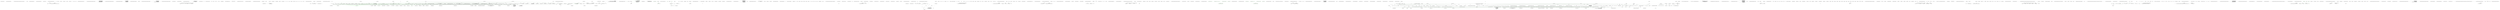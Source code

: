 digraph  {
m0_121 [cluster="CommonMark.BString.bmidstr(string, int, int)", file="BlockMethods.cs", label="Entry CommonMark.BString.bmidstr(string, int, int)", span="124-124"];
m0_117 [cluster="System.ArgumentNullException.ArgumentNullException(string)", file="BlockMethods.cs", label="Entry System.ArgumentNullException.ArgumentNullException(string)", span="0-0"];
m0_119 [cluster="CommonMark.Parser.InlineMethods.parse_reference(string, System.Collections.Generic.Dictionary<string, CommonMark.Syntax.Reference>)", file="BlockMethods.cs", label="Entry CommonMark.Parser.InlineMethods.parse_reference(string, System.Collections.Generic.Dictionary<string, CommonMark.Syntax.Reference>)", span="899-899"];
m0_122 [cluster="string.Trim()", file="BlockMethods.cs", label="Entry string.Trim()", span="0-0"];
m0_373 [cluster="CommonMark.Parser.Scanner.scan_open_code_fence(string, int)", file="BlockMethods.cs", label="Entry CommonMark.Parser.Scanner.scan_open_code_fence(string, int)", span="428-428"];
m0_377 [cluster="CommonMark.Parser.Scanner.scan_close_code_fence(string, int, int)", file="BlockMethods.cs", label="Entry CommonMark.Parser.Scanner.scan_close_code_fence(string, int, int)", span="476-476"];
m0_40 [cluster="string.Format(string, object, object)", file="BlockMethods.cs", label="Entry string.Format(string, object, object)", span="0-0"];
m0_25 [cluster="CommonMark.Parser.BlockMethods.add_line(CommonMark.Syntax.Block, string, int)", file="BlockMethods.cs", label="Entry CommonMark.Parser.BlockMethods.add_line(CommonMark.Syntax.Block, string, int)", span="56-56"];
m0_26 [cluster="CommonMark.Parser.BlockMethods.add_line(CommonMark.Syntax.Block, string, int)", file="BlockMethods.cs", label="string s", span="58-58"];
m0_27 [cluster="CommonMark.Parser.BlockMethods.add_line(CommonMark.Syntax.Block, string, int)", file="BlockMethods.cs", label="var len = ln.Length - offset", span="59-59"];
m0_30 [cluster="CommonMark.Parser.BlockMethods.add_line(CommonMark.Syntax.Block, string, int)", file="BlockMethods.cs", label="s = ln.Substring(offset, len)", span="63-63"];
m0_31 [cluster="CommonMark.Parser.BlockMethods.add_line(CommonMark.Syntax.Block, string, int)", file="BlockMethods.cs", label="!block.IsOpen", span="65-65"];
m0_32 [cluster="CommonMark.Parser.BlockMethods.add_line(CommonMark.Syntax.Block, string, int)", file="BlockMethods.cs", label="throw new CommonMarkException(string.Format(''Attempted to add line '{0}' to closed container ({1}).'', ln, block.Tag));", span="66-66"];
m0_33 [cluster="CommonMark.Parser.BlockMethods.add_line(CommonMark.Syntax.Block, string, int)", file="BlockMethods.cs", label="var curSC = block.StringContent", span="68-68"];
m0_35 [cluster="CommonMark.Parser.BlockMethods.add_line(CommonMark.Syntax.Block, string, int)", file="BlockMethods.cs", label="block.StringContent = s", span="70-70"];
m0_36 [cluster="CommonMark.Parser.BlockMethods.add_line(CommonMark.Syntax.Block, string, int)", file="BlockMethods.cs", label="block.StringContent = curSC + s", span="72-72"];
m0_28 [cluster="CommonMark.Parser.BlockMethods.add_line(CommonMark.Syntax.Block, string, int)", file="BlockMethods.cs", label="len < 0", span="60-60"];
m0_29 [cluster="CommonMark.Parser.BlockMethods.add_line(CommonMark.Syntax.Block, string, int)", file="BlockMethods.cs", label="s = string.Empty", span="61-61"];
m0_34 [cluster="CommonMark.Parser.BlockMethods.add_line(CommonMark.Syntax.Block, string, int)", file="BlockMethods.cs", label="curSC == null", span="69-69"];
m0_37 [cluster="CommonMark.Parser.BlockMethods.add_line(CommonMark.Syntax.Block, string, int)", file="BlockMethods.cs", label="Exit CommonMark.Parser.BlockMethods.add_line(CommonMark.Syntax.Block, string, int)", span="56-56"];
m0_202 [cluster="CommonMark.Parser.BlockMethods.lists_match(CommonMark.Syntax.ListData, CommonMark.Syntax.ListData)", file="BlockMethods.cs", label="Entry CommonMark.Parser.BlockMethods.lists_match(CommonMark.Syntax.ListData, CommonMark.Syntax.ListData)", span="376-376"];
m0_203 [cluster="CommonMark.Parser.BlockMethods.lists_match(CommonMark.Syntax.ListData, CommonMark.Syntax.ListData)", file="BlockMethods.cs", label="return (list_data.ListType == item_data.ListType &&\r\n                    list_data.Delimiter == item_data.Delimiter &&\r\n                // list_data.marker_offset == item_data.marker_offset &&\r\n                    list_data.BulletChar == item_data.BulletChar);", span="378-381"];
m0_204 [cluster="CommonMark.Parser.BlockMethods.lists_match(CommonMark.Syntax.ListData, CommonMark.Syntax.ListData)", file="BlockMethods.cs", label="Exit CommonMark.Parser.BlockMethods.lists_match(CommonMark.Syntax.ListData, CommonMark.Syntax.ListData)", span="376-376"];
m0_22 [cluster="CommonMark.Parser.BlockMethods.accepts_lines(CommonMark.Syntax.BlockTag)", file="BlockMethods.cs", label="Entry CommonMark.Parser.BlockMethods.accepts_lines(CommonMark.Syntax.BlockTag)", span="47-47"];
m0_23 [cluster="CommonMark.Parser.BlockMethods.accepts_lines(CommonMark.Syntax.BlockTag)", file="BlockMethods.cs", label="return (block_type == BlockTag.Paragraph ||\r\n                    block_type == BlockTag.AtxHeader ||\r\n                    block_type == BlockTag.IndentedCode ||\r\n                    block_type == BlockTag.FencedCode);", span="49-52"];
m0_24 [cluster="CommonMark.Parser.BlockMethods.accepts_lines(CommonMark.Syntax.BlockTag)", file="BlockMethods.cs", label="Exit CommonMark.Parser.BlockMethods.accepts_lines(CommonMark.Syntax.BlockTag)", span="47-47"];
m0_200 [cluster="char.IsDigit(char)", file="BlockMethods.cs", label="Entry char.IsDigit(char)", span="0-0"];
m0_19 [cluster="CommonMark.Parser.BlockMethods.can_contain(CommonMark.Syntax.BlockTag, CommonMark.Syntax.BlockTag)", file="BlockMethods.cs", label="Entry CommonMark.Parser.BlockMethods.can_contain(CommonMark.Syntax.BlockTag, CommonMark.Syntax.BlockTag)", span="39-39"];
m0_20 [cluster="CommonMark.Parser.BlockMethods.can_contain(CommonMark.Syntax.BlockTag, CommonMark.Syntax.BlockTag)", file="BlockMethods.cs", label="return (parent_type == BlockTag.Document ||\r\n                     parent_type == BlockTag.BlockQuote ||\r\n                     parent_type == BlockTag.ListItem ||\r\n                     (parent_type == BlockTag.List && child_type == BlockTag.ListItem));", span="41-44"];
m0_21 [cluster="CommonMark.Parser.BlockMethods.can_contain(CommonMark.Syntax.BlockTag, CommonMark.Syntax.BlockTag)", file="BlockMethods.cs", label="Exit CommonMark.Parser.BlockMethods.can_contain(CommonMark.Syntax.BlockTag, CommonMark.Syntax.BlockTag)", span="39-39"];
m0_118 [cluster="CommonMark.BString.bchar(string, int)", file="BlockMethods.cs", label="Entry CommonMark.BString.bchar(string, int)", span="16-16"];
m0_123 [cluster="CommonMark.Parser.InlineMethods.Unescape(string)", file="BlockMethods.cs", label="Entry CommonMark.Parser.InlineMethods.Unescape(string)", span="472-472"];
m0_75 [cluster="CommonMark.Parser.BlockMethods.finalize(CommonMark.Syntax.Block, int)", file="BlockMethods.cs", label="Entry CommonMark.Parser.BlockMethods.finalize(CommonMark.Syntax.Block, int)", span="142-142"];
m0_91 [cluster="CommonMark.Parser.BlockMethods.finalize(CommonMark.Syntax.Block, int)", file="BlockMethods.cs", label="BString.bchar(b.StringContent, 0) == '[' &&\r\n                           0 != (pos = InlineMethods.parse_reference(b.StringContent,\r\n                                                  b.Top.Attributes.ReferenceMap))", span="173-175"];
m0_92 [cluster="CommonMark.Parser.BlockMethods.finalize(CommonMark.Syntax.Block, int)", file="BlockMethods.cs", label="b.StringContent = b.StringContent.Remove(0, pos)", span="177-177"];
m0_90 [cluster="CommonMark.Parser.BlockMethods.finalize(CommonMark.Syntax.Block, int)", file="BlockMethods.cs", label="pos = 0", span="172-172"];
m0_93 [cluster="CommonMark.Parser.BlockMethods.finalize(CommonMark.Syntax.Block, int)", file="BlockMethods.cs", label="is_blank(b.StringContent, 0)", span="179-179"];
m0_100 [cluster="CommonMark.Parser.BlockMethods.finalize(CommonMark.Syntax.Block, int)", file="BlockMethods.cs", label="b.StringContent = b.StringContent.Remove(0, firstlinelen + 1)", span="193-193"];
m0_76 [cluster="CommonMark.Parser.BlockMethods.finalize(CommonMark.Syntax.Block, int)", file="BlockMethods.cs", label="int firstlinelen", span="144-144"];
m0_80 [cluster="CommonMark.Parser.BlockMethods.finalize(CommonMark.Syntax.Block, int)", file="BlockMethods.cs", label="b == null", span="149-149"];
m0_82 [cluster="CommonMark.Parser.BlockMethods.finalize(CommonMark.Syntax.Block, int)", file="BlockMethods.cs", label="!b.IsOpen", span="152-152"];
m0_84 [cluster="CommonMark.Parser.BlockMethods.finalize(CommonMark.Syntax.Block, int)", file="BlockMethods.cs", label="b.IsOpen = false", span="158-158"];
m0_85 [cluster="CommonMark.Parser.BlockMethods.finalize(CommonMark.Syntax.Block, int)", file="BlockMethods.cs", label="line_number > b.StartLine", span="159-159"];
m0_86 [cluster="CommonMark.Parser.BlockMethods.finalize(CommonMark.Syntax.Block, int)", file="BlockMethods.cs", label="b.EndLine = line_number - 1", span="161-161"];
m0_87 [cluster="CommonMark.Parser.BlockMethods.finalize(CommonMark.Syntax.Block, int)", file="BlockMethods.cs", label="b.EndLine = line_number", span="165-165"];
m0_88 [cluster="CommonMark.Parser.BlockMethods.finalize(CommonMark.Syntax.Block, int)", file="BlockMethods.cs", label="b.Tag", span="168-168"];
m0_94 [cluster="CommonMark.Parser.BlockMethods.finalize(CommonMark.Syntax.Block, int)", file="BlockMethods.cs", label="b.Tag = BlockTag.ReferenceDefinition", span="181-181"];
m0_96 [cluster="CommonMark.Parser.BlockMethods.finalize(CommonMark.Syntax.Block, int)", file="BlockMethods.cs", label="b.StringContent = RemoveTrailingBlankLines(b.StringContent, true)", span="186-186"];
m0_98 [cluster="CommonMark.Parser.BlockMethods.finalize(CommonMark.Syntax.Block, int)", file="BlockMethods.cs", label="firstlinelen = BString.bstrchr(b.StringContent, '\n')", span="191-191"];
m0_99 [cluster="CommonMark.Parser.BlockMethods.finalize(CommonMark.Syntax.Block, int)", file="BlockMethods.cs", label="b.Attributes.FencedCodeData.Info = BString.bmidstr(b.StringContent, 0, firstlinelen)", span="192-192"];
m0_101 [cluster="CommonMark.Parser.BlockMethods.finalize(CommonMark.Syntax.Block, int)", file="BlockMethods.cs", label="b.Attributes.FencedCodeData.Info = b.Attributes.FencedCodeData.Info.Trim()", span="194-194"];
m0_102 [cluster="CommonMark.Parser.BlockMethods.finalize(CommonMark.Syntax.Block, int)", file="BlockMethods.cs", label="b.Attributes.FencedCodeData.Info = InlineMethods.Unescape(b.Attributes.FencedCodeData.Info)", span="195-195"];
m0_104 [cluster="CommonMark.Parser.BlockMethods.finalize(CommonMark.Syntax.Block, int)", file="BlockMethods.cs", label="b.Attributes.ListData.IsTight = true", span="199-199"];
m0_105 [cluster="CommonMark.Parser.BlockMethods.finalize(CommonMark.Syntax.Block, int)", file="BlockMethods.cs", label="item = b.FirstChild", span="200-200"];
m0_108 [cluster="CommonMark.Parser.BlockMethods.finalize(CommonMark.Syntax.Block, int)", file="BlockMethods.cs", label="b.Attributes.ListData.IsTight = false", span="207-207"];
m0_112 [cluster="CommonMark.Parser.BlockMethods.finalize(CommonMark.Syntax.Block, int)", file="BlockMethods.cs", label="b.Attributes.ListData.IsTight = false", span="218-218"];
m0_114 [cluster="CommonMark.Parser.BlockMethods.finalize(CommonMark.Syntax.Block, int)", file="BlockMethods.cs", label="!(b.Attributes.ListData.IsTight)", span="223-223"];
m0_89 [cluster="CommonMark.Parser.BlockMethods.finalize(CommonMark.Syntax.Block, int)", file="BlockMethods.cs", label="BlockTag.Paragraph", span="171-171"];
m0_81 [cluster="CommonMark.Parser.BlockMethods.finalize(CommonMark.Syntax.Block, int)", file="BlockMethods.cs", label="throw new ArgumentNullException(''b'');", span="150-150"];
m0_83 [cluster="CommonMark.Parser.BlockMethods.finalize(CommonMark.Syntax.Block, int)", file="BlockMethods.cs", label="return;", span="155-155"];
m0_106 [cluster="CommonMark.Parser.BlockMethods.finalize(CommonMark.Syntax.Block, int)", file="BlockMethods.cs", label="item != null", span="202-202"];
m0_77 [cluster="CommonMark.Parser.BlockMethods.finalize(CommonMark.Syntax.Block, int)", file="BlockMethods.cs", label="int pos", span="145-145"];
m0_79 [cluster="CommonMark.Parser.BlockMethods.finalize(CommonMark.Syntax.Block, int)", file="BlockMethods.cs", label="Block subitem", span="147-147"];
m0_95 [cluster="CommonMark.Parser.BlockMethods.finalize(CommonMark.Syntax.Block, int)", file="BlockMethods.cs", label="BlockTag.IndentedCode", span="185-185"];
m0_97 [cluster="CommonMark.Parser.BlockMethods.finalize(CommonMark.Syntax.Block, int)", file="BlockMethods.cs", label="BlockTag.FencedCode", span="189-189"];
m0_103 [cluster="CommonMark.Parser.BlockMethods.finalize(CommonMark.Syntax.Block, int)", file="BlockMethods.cs", label="BlockTag.List", span="198-198"];
m0_107 [cluster="CommonMark.Parser.BlockMethods.finalize(CommonMark.Syntax.Block, int)", file="BlockMethods.cs", label="item.IsLastLineBlank && item.Next != null", span="205-205"];
m0_109 [cluster="CommonMark.Parser.BlockMethods.finalize(CommonMark.Syntax.Block, int)", file="BlockMethods.cs", label="subitem = item.FirstChild", span="212-212"];
m0_111 [cluster="CommonMark.Parser.BlockMethods.finalize(CommonMark.Syntax.Block, int)", file="BlockMethods.cs", label="ends_with_blank_line(subitem) &&\r\n                                (item.Next != null || subitem.Next != null)", span="215-216"];
m0_115 [cluster="CommonMark.Parser.BlockMethods.finalize(CommonMark.Syntax.Block, int)", file="BlockMethods.cs", label="item = item.Next", span="227-227"];
m0_110 [cluster="CommonMark.Parser.BlockMethods.finalize(CommonMark.Syntax.Block, int)", file="BlockMethods.cs", label="subitem != null", span="213-213"];
m0_78 [cluster="CommonMark.Parser.BlockMethods.finalize(CommonMark.Syntax.Block, int)", file="BlockMethods.cs", label="Block item", span="146-146"];
m0_113 [cluster="CommonMark.Parser.BlockMethods.finalize(CommonMark.Syntax.Block, int)", file="BlockMethods.cs", label="subitem = subitem.Next", span="221-221"];
m0_116 [cluster="CommonMark.Parser.BlockMethods.finalize(CommonMark.Syntax.Block, int)", file="BlockMethods.cs", label="Exit CommonMark.Parser.BlockMethods.finalize(CommonMark.Syntax.Block, int)", span="142-142"];
m0_10 [cluster="CommonMark.Parser.BlockMethods.is_blank(string, int)", file="BlockMethods.cs", label="offset < s.Length", span="24-24"];
m0_379 [cluster="CommonMark.Utilities.Warning(string, params object[])", file="BlockMethods.cs", label="Entry CommonMark.Utilities.Warning(string, params object[])", span="17-17"];
m0_201 [cluster="int.TryParse(string, System.Globalization.NumberStyles, System.IFormatProvider, out int)", file="BlockMethods.cs", label="Entry int.TryParse(string, System.Globalization.NumberStyles, System.IFormatProvider, out int)", span="0-0"];
m0_205 [cluster="CommonMark.Parser.BlockMethods.incorporate_line(string, int, ref CommonMark.Syntax.Block)", file="BlockMethods.cs", label="Entry CommonMark.Parser.BlockMethods.incorporate_line(string, int, ref CommonMark.Syntax.Block)", span="387-387"];
m0_320 [cluster="CommonMark.Parser.BlockMethods.incorporate_line(string, int, ref CommonMark.Syntax.Block)", color=green, community=0, file="BlockMethods.cs", label="first_nonspace = offset", prediction=0, span="677-677"];
m0_208 [cluster="CommonMark.Parser.BlockMethods.incorporate_line(string, int, ref CommonMark.Syntax.Block)", file="BlockMethods.cs", label="int offset = 0", span="393-393"];
m0_237 [cluster="CommonMark.Parser.BlockMethods.incorporate_line(string, int, ref CommonMark.Syntax.Block)", file="BlockMethods.cs", label="offset += container.Attributes.ListData.MarkerOffset +\r\n                          container.Attributes.ListData.Padding", span="447-448"];
m0_243 [cluster="CommonMark.Parser.BlockMethods.incorporate_line(string, int, ref CommonMark.Syntax.Block)", file="BlockMethods.cs", label="offset += CODE_INDENT", span="465-465"];
m0_252 [cluster="CommonMark.Parser.BlockMethods.incorporate_line(string, int, ref CommonMark.Syntax.Block)", file="BlockMethods.cs", label="offset++", span="492-492"];
m0_274 [cluster="CommonMark.Parser.BlockMethods.incorporate_line(string, int, ref CommonMark.Syntax.Block)", file="BlockMethods.cs", label="offset += CODE_INDENT", span="549-549"];
m0_273 [cluster="CommonMark.Parser.BlockMethods.incorporate_line(string, int, ref CommonMark.Syntax.Block)", file="BlockMethods.cs", label="cur.Tag != BlockTag.Paragraph && !blank", span="547-547"];
m0_296 [cluster="CommonMark.Parser.BlockMethods.incorporate_line(string, int, ref CommonMark.Syntax.Block)", file="BlockMethods.cs", label="offset = ln.Length - 1", span="605-605"];
m0_301 [cluster="CommonMark.Parser.BlockMethods.incorporate_line(string, int, ref CommonMark.Syntax.Block)", file="BlockMethods.cs", label="offset = ln.Length - 1", span="616-616"];
m0_302 [cluster="CommonMark.Parser.BlockMethods.incorporate_line(string, int, ref CommonMark.Syntax.Block)", file="BlockMethods.cs", label="0 != (matched = ParseListMarker(ln, first_nonspace, out data))", span="619-619"];
m0_266 [cluster="CommonMark.Parser.BlockMethods.incorporate_line(string, int, ref CommonMark.Syntax.Block)", file="BlockMethods.cs", label="container.Tag != BlockTag.FencedCode && container.Tag != BlockTag.IndentedCode &&\r\n                   container.Tag != BlockTag.HtmlBlock", span="533-534"];
m0_319 [cluster="CommonMark.Parser.BlockMethods.incorporate_line(string, int, ref CommonMark.Syntax.Block)", file="BlockMethods.cs", label="accepts_lines(container.Tag)", span="667-667"];
m0_231 [cluster="CommonMark.Parser.BlockMethods.incorporate_line(string, int, ref CommonMark.Syntax.Block)", file="BlockMethods.cs", label="offset = first_nonspace + 1", span="431-431"];
m0_239 [cluster="CommonMark.Parser.BlockMethods.incorporate_line(string, int, ref CommonMark.Syntax.Block)", file="BlockMethods.cs", label="offset = first_nonspace", span="452-452"];
m0_245 [cluster="CommonMark.Parser.BlockMethods.incorporate_line(string, int, ref CommonMark.Syntax.Block)", file="BlockMethods.cs", label="offset = first_nonspace", span="469-469"];
m0_233 [cluster="CommonMark.Parser.BlockMethods.incorporate_line(string, int, ref CommonMark.Syntax.Block)", file="BlockMethods.cs", label="offset++", span="433-433"];
m0_277 [cluster="CommonMark.Parser.BlockMethods.incorporate_line(string, int, ref CommonMark.Syntax.Block)", file="BlockMethods.cs", label="offset = first_nonspace + 1", span="561-561"];
m0_282 [cluster="CommonMark.Parser.BlockMethods.incorporate_line(string, int, ref CommonMark.Syntax.Block)", file="BlockMethods.cs", label="offset = first_nonspace + matched", span="573-573"];
m0_290 [cluster="CommonMark.Parser.BlockMethods.incorporate_line(string, int, ref CommonMark.Syntax.Block)", file="BlockMethods.cs", label="offset = first_nonspace + matched", span="585-585"];
m0_303 [cluster="CommonMark.Parser.BlockMethods.incorporate_line(string, int, ref CommonMark.Syntax.Block)", file="BlockMethods.cs", label="offset = first_nonspace + matched", span="623-623"];
m0_279 [cluster="CommonMark.Parser.BlockMethods.incorporate_line(string, int, ref CommonMark.Syntax.Block)", file="BlockMethods.cs", label="offset++", span="565-565"];
m0_310 [cluster="CommonMark.Parser.BlockMethods.incorporate_line(string, int, ref CommonMark.Syntax.Block)", file="BlockMethods.cs", label="offset += 1", span="635-635"];
m0_312 [cluster="CommonMark.Parser.BlockMethods.incorporate_line(string, int, ref CommonMark.Syntax.Block)", file="BlockMethods.cs", label="offset += i", span="641-641"];
m0_321 [cluster="CommonMark.Parser.BlockMethods.incorporate_line(string, int, ref CommonMark.Syntax.Block)", file="BlockMethods.cs", label="BString.bchar(ln, first_nonspace) == ' '", span="678-678"];
m0_322 [cluster="CommonMark.Parser.BlockMethods.incorporate_line(string, int, ref CommonMark.Syntax.Block)", file="BlockMethods.cs", label="first_nonspace++", span="680-680"];
m0_323 [cluster="CommonMark.Parser.BlockMethods.incorporate_line(string, int, ref CommonMark.Syntax.Block)", file="BlockMethods.cs", label="indent = first_nonspace - offset", span="683-683"];
m0_324 [cluster="CommonMark.Parser.BlockMethods.incorporate_line(string, int, ref CommonMark.Syntax.Block)", file="BlockMethods.cs", label="blank = BString.bchar(ln, first_nonspace) == '\n'", span="684-684"];
m0_340 [cluster="CommonMark.Parser.BlockMethods.incorporate_line(string, int, ref CommonMark.Syntax.Block)", file="BlockMethods.cs", label="matched = (indent <= 3\r\n                      && BString.bchar(ln, first_nonspace) == container.Attributes.FencedCodeData.FenceChar)\r\n                      && (0 != Scanner.scan_close_code_fence(ln, first_nonspace, container.Attributes.FencedCodeData.FenceLength))\r\n                      ? 1 : 0", span="738-741"];
m0_359 [cluster="CommonMark.Parser.BlockMethods.incorporate_line(string, int, ref CommonMark.Syntax.Block)", file="BlockMethods.cs", label="add_line(container, ln, first_nonspace)", span="786-786"];
m0_363 [cluster="CommonMark.Parser.BlockMethods.incorporate_line(string, int, ref CommonMark.Syntax.Block)", file="BlockMethods.cs", label="add_line(container, ln, first_nonspace)", span="794-794"];
m0_365 [cluster="CommonMark.Parser.BlockMethods.incorporate_line(string, int, ref CommonMark.Syntax.Block)", file="BlockMethods.cs", label="container = add_child(container, BlockTag.Paragraph, line_number, first_nonspace + 1)", span="801-801"];
m0_366 [cluster="CommonMark.Parser.BlockMethods.incorporate_line(string, int, ref CommonMark.Syntax.Block)", file="BlockMethods.cs", label="add_line(container, ln, first_nonspace)", span="802-802"];
m0_338 [cluster="CommonMark.Parser.BlockMethods.incorporate_line(string, int, ref CommonMark.Syntax.Block)", color=green, community=0, file="BlockMethods.cs", label="add_line(container, ln, offset)", prediction=1, span="732-732"];
m0_265 [cluster="CommonMark.Parser.BlockMethods.incorporate_line(string, int, ref CommonMark.Syntax.Block)", file="BlockMethods.cs", label="break_out_of_lists(ref container, line_number)", span="529-529"];
m0_275 [cluster="CommonMark.Parser.BlockMethods.incorporate_line(string, int, ref CommonMark.Syntax.Block)", file="BlockMethods.cs", label="container = add_child(container, BlockTag.IndentedCode, line_number, offset + 1)", span="550-550"];
m0_280 [cluster="CommonMark.Parser.BlockMethods.incorporate_line(string, int, ref CommonMark.Syntax.Block)", file="BlockMethods.cs", label="container = add_child(container, BlockTag.BlockQuote, line_number, offset + 1)", span="567-567"];
m0_283 [cluster="CommonMark.Parser.BlockMethods.incorporate_line(string, int, ref CommonMark.Syntax.Block)", file="BlockMethods.cs", label="container = add_child(container, BlockTag.AtxHeader, line_number, offset + 1)", span="574-574"];
m0_286 [cluster="CommonMark.Parser.BlockMethods.incorporate_line(string, int, ref CommonMark.Syntax.Block)", file="BlockMethods.cs", label="container = add_child(container, BlockTag.FencedCode, line_number, first_nonspace + 1)", span="581-581"];
m0_292 [cluster="CommonMark.Parser.BlockMethods.incorporate_line(string, int, ref CommonMark.Syntax.Block)", file="BlockMethods.cs", label="container = add_child(container, BlockTag.HtmlBlock, line_number,\r\n                                        first_nonspace + 1)", span="591-592"];
m0_317 [cluster="CommonMark.Parser.BlockMethods.incorporate_line(string, int, ref CommonMark.Syntax.Block)", file="BlockMethods.cs", label="container = add_child(container, BlockTag.ListItem, line_number,\r\n                        first_nonspace + 1)", span="658-659"];
m0_219 [cluster="CommonMark.Parser.BlockMethods.incorporate_line(string, int, ref CommonMark.Syntax.Block)", file="BlockMethods.cs", label="ln = Utilities.Untabify(ln)", span="406-406"];
m0_220 [cluster="CommonMark.Parser.BlockMethods.incorporate_line(string, int, ref CommonMark.Syntax.Block)", file="BlockMethods.cs", label="container = cur.Top", span="409-409"];
m0_222 [cluster="CommonMark.Parser.BlockMethods.incorporate_line(string, int, ref CommonMark.Syntax.Block)", file="BlockMethods.cs", label="container = container.LastChild", span="416-416"];
m0_337 [cluster="CommonMark.Parser.BlockMethods.incorporate_line(string, int, ref CommonMark.Syntax.Block)", file="BlockMethods.cs", label="container.Tag == BlockTag.IndentedCode", span="729-729"];
m0_262 [cluster="CommonMark.Parser.BlockMethods.incorporate_line(string, int, ref CommonMark.Syntax.Block)", file="BlockMethods.cs", label="container = container.Parent", span="519-519"];
m0_300 [cluster="CommonMark.Parser.BlockMethods.incorporate_line(string, int, ref CommonMark.Syntax.Block)", file="BlockMethods.cs", label="container = container.Parent", span="615-615"];
m0_368 [cluster="CommonMark.Parser.BlockMethods.incorporate_line(string, int, ref CommonMark.Syntax.Block)", file="BlockMethods.cs", label="curptr = container", span="812-812"];
m0_218 [cluster="CommonMark.Parser.BlockMethods.incorporate_line(string, int, ref CommonMark.Syntax.Block)", color=green, community=0, file="BlockMethods.cs", label="int indent", prediction=2, span="403-403"];
m0_217 [cluster="CommonMark.Parser.BlockMethods.incorporate_line(string, int, ref CommonMark.Syntax.Block)", file="BlockMethods.cs", label="int first_nonspace", span="402-402"];
m0_232 [cluster="CommonMark.Parser.BlockMethods.incorporate_line(string, int, ref CommonMark.Syntax.Block)", color=green, community=0, file="BlockMethods.cs", label="BString.bchar(ln, offset) == ' '", prediction=1, span="432-432"];
m0_261 [cluster="CommonMark.Parser.BlockMethods.incorporate_line(string, int, ref CommonMark.Syntax.Block)", file="BlockMethods.cs", label="!all_matched", span="517-517"];
m0_293 [cluster="CommonMark.Parser.BlockMethods.incorporate_line(string, int, ref CommonMark.Syntax.Block)", color=green, community=0, file="BlockMethods.cs", label="container.Tag == BlockTag.Paragraph &&\r\n                        0 != (lev = Scanner.scan_setext_header_line(ln, first_nonspace)) &&\r\n                    // check that there is only one line in the paragraph:\r\n                         BString.bstrrchrp(container.StringContent, '\n',\r\n                                   container.StringContent.Length - 2) == -1", prediction=4, span="596-600"];
m0_267 [cluster="CommonMark.Parser.BlockMethods.incorporate_line(string, int, ref CommonMark.Syntax.Block)", file="BlockMethods.cs", label="first_nonspace = offset", span="537-537"];
m0_291 [cluster="CommonMark.Parser.BlockMethods.incorporate_line(string, int, ref CommonMark.Syntax.Block)", file="BlockMethods.cs", label="Scanner.scan_html_block_tag(ln, first_nonspace)", span="588-588"];
m0_269 [cluster="CommonMark.Parser.BlockMethods.incorporate_line(string, int, ref CommonMark.Syntax.Block)", file="BlockMethods.cs", label="first_nonspace++", span="539-539"];
m0_294 [cluster="CommonMark.Parser.BlockMethods.incorporate_line(string, int, ref CommonMark.Syntax.Block)", file="BlockMethods.cs", label="container.Tag = BlockTag.SETextHeader", span="603-603"];
m0_297 [cluster="CommonMark.Parser.BlockMethods.incorporate_line(string, int, ref CommonMark.Syntax.Block)", file="BlockMethods.cs", label="!(container.Tag == BlockTag.Paragraph && !all_matched) &&\r\n                         0 != (matched = Scanner.scan_hrule(ln, first_nonspace))", span="608-609"];
m0_295 [cluster="CommonMark.Parser.BlockMethods.incorporate_line(string, int, ref CommonMark.Syntax.Block)", color=green, community=0, file="BlockMethods.cs", label="container.Attributes.HeaderLevel = lev", prediction=5, span="604-604"];
m0_305 [cluster="CommonMark.Parser.BlockMethods.incorporate_line(string, int, ref CommonMark.Syntax.Block)", color=green, community=0, file="BlockMethods.cs", label="i <= 5 && BString.bchar(ln, offset + i) == ' '", prediction=1, span="625-625"];
m0_304 [cluster="CommonMark.Parser.BlockMethods.incorporate_line(string, int, ref CommonMark.Syntax.Block)", file="BlockMethods.cs", label="i = 0", span="624-624"];
m0_306 [cluster="CommonMark.Parser.BlockMethods.incorporate_line(string, int, ref CommonMark.Syntax.Block)", file="BlockMethods.cs", label="i++", span="627-627"];
m0_307 [cluster="CommonMark.Parser.BlockMethods.incorporate_line(string, int, ref CommonMark.Syntax.Block)", file="BlockMethods.cs", label="i >= 5 || i < 1 || BString.bchar(ln, offset) == '\n'", span="630-630"];
m0_236 [cluster="CommonMark.Parser.BlockMethods.incorporate_line(string, int, ref CommonMark.Syntax.Block)", color=green, community=1, file="BlockMethods.cs", label="indent >= container.Attributes.ListData.MarkerOffset +\r\n                        container.Attributes.ListData.Padding", prediction=1, span="444-445"];
m0_226 [cluster="CommonMark.Parser.BlockMethods.incorporate_line(string, int, ref CommonMark.Syntax.Block)", file="BlockMethods.cs", label="indent = first_nonspace - offset", span="422-422"];
m0_235 [cluster="CommonMark.Parser.BlockMethods.incorporate_line(string, int, ref CommonMark.Syntax.Block)", file="BlockMethods.cs", label="container.Tag == BlockTag.ListItem", span="441-441"];
m0_238 [cluster="CommonMark.Parser.BlockMethods.incorporate_line(string, int, ref CommonMark.Syntax.Block)", file="BlockMethods.cs", label=blank, span="450-450"];
m0_225 [cluster="CommonMark.Parser.BlockMethods.incorporate_line(string, int, ref CommonMark.Syntax.Block)", color=green, community=0, file="BlockMethods.cs", label="first_nonspace++", prediction=8, span="420-420"];
m0_223 [cluster="CommonMark.Parser.BlockMethods.incorporate_line(string, int, ref CommonMark.Syntax.Block)", file="BlockMethods.cs", label="first_nonspace = offset", span="418-418"];
m0_224 [cluster="CommonMark.Parser.BlockMethods.incorporate_line(string, int, ref CommonMark.Syntax.Block)", file="BlockMethods.cs", label="BString.bchar(ln, first_nonspace) == ' '", span="419-419"];
m0_227 [cluster="CommonMark.Parser.BlockMethods.incorporate_line(string, int, ref CommonMark.Syntax.Block)", file="BlockMethods.cs", label="blank = BString.bchar(ln, first_nonspace) == '\n'", span="423-423"];
m0_229 [cluster="CommonMark.Parser.BlockMethods.incorporate_line(string, int, ref CommonMark.Syntax.Block)", file="BlockMethods.cs", label="matched = (indent <= 3 && BString.bchar(ln, first_nonspace) == '>') ? 1 : 0", span="428-428"];
m0_230 [cluster="CommonMark.Parser.BlockMethods.incorporate_line(string, int, ref CommonMark.Syntax.Block)", color=green, community=0, file="BlockMethods.cs", label="matched != 0", prediction=9, span="429-429"];
m0_234 [cluster="CommonMark.Parser.BlockMethods.incorporate_line(string, int, ref CommonMark.Syntax.Block)", file="BlockMethods.cs", label="all_matched = false", span="437-437"];
m0_351 [cluster="CommonMark.Parser.BlockMethods.incorporate_line(string, int, ref CommonMark.Syntax.Block)", color=green, community=0, file="BlockMethods.cs", label="int numhashes = 0", prediction=10, span="772-772"];
m0_350 [cluster="CommonMark.Parser.BlockMethods.incorporate_line(string, int, ref CommonMark.Syntax.Block)", file="BlockMethods.cs", label="int p = ln.Length - 1", span="771-771"];
m0_352 [cluster="CommonMark.Parser.BlockMethods.incorporate_line(string, int, ref CommonMark.Syntax.Block)", file="BlockMethods.cs", label="p >= 0 && BString.bchar(ln, p) == '#'", span="774-774"];
m0_354 [cluster="CommonMark.Parser.BlockMethods.incorporate_line(string, int, ref CommonMark.Syntax.Block)", file="BlockMethods.cs", label="numhashes++", span="777-777"];
m0_357 [cluster="CommonMark.Parser.BlockMethods.incorporate_line(string, int, ref CommonMark.Syntax.Block)", file="BlockMethods.cs", label="numhashes--", span="783-783"];
m0_358 [cluster="CommonMark.Parser.BlockMethods.incorporate_line(string, int, ref CommonMark.Syntax.Block)", file="BlockMethods.cs", label="ln = ln.Remove(p + 1, numhashes)", span="785-785"];
m0_207 [cluster="CommonMark.Parser.BlockMethods.incorporate_line(string, int, ref CommonMark.Syntax.Block)", file="BlockMethods.cs", label="Block last_matched_container", span="392-392"];
m0_209 [cluster="CommonMark.Parser.BlockMethods.incorporate_line(string, int, ref CommonMark.Syntax.Block)", file="BlockMethods.cs", label="int matched = 0", span="394-394"];
m0_251 [cluster="CommonMark.Parser.BlockMethods.incorporate_line(string, int, ref CommonMark.Syntax.Block)", file="BlockMethods.cs", label="i > 0 && BString.bchar(ln, offset) == ' '", span="490-490"];
m0_270 [cluster="CommonMark.Parser.BlockMethods.incorporate_line(string, int, ref CommonMark.Syntax.Block)", file="BlockMethods.cs", label="indent = first_nonspace - offset", span="541-541"];
m0_289 [cluster="CommonMark.Parser.BlockMethods.incorporate_line(string, int, ref CommonMark.Syntax.Block)", file="BlockMethods.cs", label="container.Attributes.FencedCodeData.FenceOffset = first_nonspace - offset", span="584-584"];
m0_331 [cluster="CommonMark.Parser.BlockMethods.incorporate_line(string, int, ref CommonMark.Syntax.Block)", file="BlockMethods.cs", label="add_line(cur, ln, offset)", span="711-711"];
m0_344 [cluster="CommonMark.Parser.BlockMethods.incorporate_line(string, int, ref CommonMark.Syntax.Block)", file="BlockMethods.cs", label="add_line(container, ln, offset)", span="750-750"];
m0_346 [cluster="CommonMark.Parser.BlockMethods.incorporate_line(string, int, ref CommonMark.Syntax.Block)", file="BlockMethods.cs", label="add_line(container, ln, offset)", span="757-757"];
m0_211 [cluster="CommonMark.Parser.BlockMethods.incorporate_line(string, int, ref CommonMark.Syntax.Block)", file="BlockMethods.cs", label="int i", span="396-396"];
m0_242 [cluster="CommonMark.Parser.BlockMethods.incorporate_line(string, int, ref CommonMark.Syntax.Block)", file="BlockMethods.cs", label="indent >= CODE_INDENT", span="463-463"];
m0_253 [cluster="CommonMark.Parser.BlockMethods.incorporate_line(string, int, ref CommonMark.Syntax.Block)", file="BlockMethods.cs", label="i--", span="493-493"];
m0_215 [cluster="CommonMark.Parser.BlockMethods.incorporate_line(string, int, ref CommonMark.Syntax.Block)", file="BlockMethods.cs", label="Block cur = curptr", span="400-400"];
m0_271 [cluster="CommonMark.Parser.BlockMethods.incorporate_line(string, int, ref CommonMark.Syntax.Block)", file="BlockMethods.cs", label="blank = BString.bchar(ln, first_nonspace) == '\n'", span="542-542"];
m0_272 [cluster="CommonMark.Parser.BlockMethods.incorporate_line(string, int, ref CommonMark.Syntax.Block)", file="BlockMethods.cs", label="indent >= CODE_INDENT", span="544-544"];
m0_308 [cluster="CommonMark.Parser.BlockMethods.incorporate_line(string, int, ref CommonMark.Syntax.Block)", file="BlockMethods.cs", label="data.Padding = matched + 1", span="632-632"];
m0_311 [cluster="CommonMark.Parser.BlockMethods.incorporate_line(string, int, ref CommonMark.Syntax.Block)", file="BlockMethods.cs", label="data.Padding = matched + i", span="640-640"];
m0_313 [cluster="CommonMark.Parser.BlockMethods.incorporate_line(string, int, ref CommonMark.Syntax.Block)", file="BlockMethods.cs", label="data.MarkerOffset = indent", span="647-647"];
m0_314 [cluster="CommonMark.Parser.BlockMethods.incorporate_line(string, int, ref CommonMark.Syntax.Block)", file="BlockMethods.cs", label="container.Tag != BlockTag.List ||\r\n                        !lists_match(container.Attributes.ListData, data)", span="649-650"];
m0_316 [cluster="CommonMark.Parser.BlockMethods.incorporate_line(string, int, ref CommonMark.Syntax.Block)", file="BlockMethods.cs", label="container.Attributes.ListData = data", span="654-654"];
m0_318 [cluster="CommonMark.Parser.BlockMethods.incorporate_line(string, int, ref CommonMark.Syntax.Block)", file="BlockMethods.cs", label="container.Attributes.ListData = data", span="660-660"];
m0_264 [cluster="CommonMark.Parser.BlockMethods.incorporate_line(string, int, ref CommonMark.Syntax.Block)", file="BlockMethods.cs", label="blank && container.IsLastLineBlank", span="527-527"];
m0_284 [cluster="CommonMark.Parser.BlockMethods.incorporate_line(string, int, ref CommonMark.Syntax.Block)", file="BlockMethods.cs", label="container.Attributes.HeaderLevel = i", span="575-575"];
m0_244 [cluster="CommonMark.Parser.BlockMethods.incorporate_line(string, int, ref CommonMark.Syntax.Block)", file="BlockMethods.cs", label=blank, span="467-467"];
m0_276 [cluster="CommonMark.Parser.BlockMethods.incorporate_line(string, int, ref CommonMark.Syntax.Block)", file="BlockMethods.cs", label="BString.bchar(ln, first_nonspace) == '>'", span="558-558"];
m0_278 [cluster="CommonMark.Parser.BlockMethods.incorporate_line(string, int, ref CommonMark.Syntax.Block)", file="BlockMethods.cs", label="BString.bchar(ln, offset) == ' '", span="563-563"];
m0_281 [cluster="CommonMark.Parser.BlockMethods.incorporate_line(string, int, ref CommonMark.Syntax.Block)", file="BlockMethods.cs", label="0 != (matched = Scanner.scan_atx_header_start(ln, first_nonspace, out i))", span="570-570"];
m0_285 [cluster="CommonMark.Parser.BlockMethods.incorporate_line(string, int, ref CommonMark.Syntax.Block)", file="BlockMethods.cs", label="0 != (matched = Scanner.scan_open_code_fence(ln, first_nonspace))", span="578-578"];
m0_309 [cluster="CommonMark.Parser.BlockMethods.incorporate_line(string, int, ref CommonMark.Syntax.Block)", file="BlockMethods.cs", label="i > 0", span="633-633"];
m0_325 [cluster="CommonMark.Parser.BlockMethods.incorporate_line(string, int, ref CommonMark.Syntax.Block)", file="BlockMethods.cs", label="container.IsLastLineBlank = (blank &&\r\n                                          container.Tag != BlockTag.BlockQuote &&\r\n                                          container.Tag != BlockTag.FencedCode &&\r\n                                          !(container.Tag == BlockTag.ListItem &&\r\n                                            container.FirstChild == null &&\r\n                                            container.StartLine == line_number))", span="690-695"];
m0_330 [cluster="CommonMark.Parser.BlockMethods.incorporate_line(string, int, ref CommonMark.Syntax.Block)", file="BlockMethods.cs", label="cur != last_matched_container &&\r\n                container == last_matched_container &&\r\n                !blank &&\r\n                cur.Tag == BlockTag.Paragraph &&\r\n                cur.StringContent.Length > 0", span="704-708"];
m0_347 [cluster="CommonMark.Parser.BlockMethods.incorporate_line(string, int, ref CommonMark.Syntax.Block)", file="BlockMethods.cs", label=blank, span="760-760"];
m0_339 [cluster="CommonMark.Parser.BlockMethods.incorporate_line(string, int, ref CommonMark.Syntax.Block)", file="BlockMethods.cs", label="container.Tag == BlockTag.FencedCode", span="735-735"];
m0_341 [cluster="CommonMark.Parser.BlockMethods.incorporate_line(string, int, ref CommonMark.Syntax.Block)", file="BlockMethods.cs", label="matched != 0", span="742-742"];
m0_360 [cluster="CommonMark.Parser.BlockMethods.incorporate_line(string, int, ref CommonMark.Syntax.Block)", file="BlockMethods.cs", label="finalize(container, line_number)", span="787-787"];
m0_362 [cluster="CommonMark.Parser.BlockMethods.incorporate_line(string, int, ref CommonMark.Syntax.Block)", file="BlockMethods.cs", label="accepts_lines(container.Tag)", span="791-791"];
m0_364 [cluster="CommonMark.Parser.BlockMethods.incorporate_line(string, int, ref CommonMark.Syntax.Block)", file="BlockMethods.cs", label="container.Tag != BlockTag.HorizontalRuler && container.Tag != BlockTag.SETextHeader", span="797-797"];
m0_298 [cluster="CommonMark.Parser.BlockMethods.incorporate_line(string, int, ref CommonMark.Syntax.Block)", file="BlockMethods.cs", label="container = add_child(container, BlockTag.HorizontalRuler, line_number, first_nonspace + 1)", span="613-613"];
m0_315 [cluster="CommonMark.Parser.BlockMethods.incorporate_line(string, int, ref CommonMark.Syntax.Block)", file="BlockMethods.cs", label="container = add_child(container, BlockTag.List, line_number,\r\n                      first_nonspace + 1)", span="652-653"];
m0_326 [cluster="CommonMark.Parser.BlockMethods.incorporate_line(string, int, ref CommonMark.Syntax.Block)", file="BlockMethods.cs", label="Block cont = container", span="697-697"];
m0_342 [cluster="CommonMark.Parser.BlockMethods.incorporate_line(string, int, ref CommonMark.Syntax.Block)", file="BlockMethods.cs", label="finalize(container, line_number)", span="745-745"];
m0_343 [cluster="CommonMark.Parser.BlockMethods.incorporate_line(string, int, ref CommonMark.Syntax.Block)", file="BlockMethods.cs", label="container = container.Parent", span="746-746"];
m0_345 [cluster="CommonMark.Parser.BlockMethods.incorporate_line(string, int, ref CommonMark.Syntax.Block)", file="BlockMethods.cs", label="container.Tag == BlockTag.HtmlBlock", span="754-754"];
m0_348 [cluster="CommonMark.Parser.BlockMethods.incorporate_line(string, int, ref CommonMark.Syntax.Block)", file="BlockMethods.cs", label="container.Tag == BlockTag.AtxHeader", span="766-766"];
m0_361 [cluster="CommonMark.Parser.BlockMethods.incorporate_line(string, int, ref CommonMark.Syntax.Block)", file="BlockMethods.cs", label="container = container.Parent", span="788-788"];
m0_367 [cluster="CommonMark.Parser.BlockMethods.incorporate_line(string, int, ref CommonMark.Syntax.Block)", file="BlockMethods.cs", label="Utilities.Warning(''Line {0} with container type {1} did not match any condition:\n\''{2}\'''', line_number, container.Tag, ln)", span="808-808"];
m0_287 [cluster="CommonMark.Parser.BlockMethods.incorporate_line(string, int, ref CommonMark.Syntax.Block)", file="BlockMethods.cs", label="container.Attributes.FencedCodeData.FenceChar = ln[first_nonspace]", span="582-582"];
m0_288 [cluster="CommonMark.Parser.BlockMethods.incorporate_line(string, int, ref CommonMark.Syntax.Block)", file="BlockMethods.cs", label="container.Attributes.FencedCodeData.FenceLength = matched", span="583-583"];
m0_206 [cluster="CommonMark.Parser.BlockMethods.incorporate_line(string, int, ref CommonMark.Syntax.Block)", file="BlockMethods.cs", label="ln += ''\n''", span="390-390"];
m0_268 [cluster="CommonMark.Parser.BlockMethods.incorporate_line(string, int, ref CommonMark.Syntax.Block)", file="BlockMethods.cs", label="BString.bchar(ln, first_nonspace) == ' '", span="538-538"];
m0_349 [cluster="CommonMark.Parser.BlockMethods.incorporate_line(string, int, ref CommonMark.Syntax.Block)", file="BlockMethods.cs", label="ln = ln.TrimEnd()", span="770-770"];
m0_221 [cluster="CommonMark.Parser.BlockMethods.incorporate_line(string, int, ref CommonMark.Syntax.Block)", file="BlockMethods.cs", label="container.LastChild != null && container.LastChild.IsOpen", span="414-414"];
m0_263 [cluster="CommonMark.Parser.BlockMethods.incorporate_line(string, int, ref CommonMark.Syntax.Block)", file="BlockMethods.cs", label="last_matched_container = container", span="524-524"];
m0_228 [cluster="CommonMark.Parser.BlockMethods.incorporate_line(string, int, ref CommonMark.Syntax.Block)", file="BlockMethods.cs", label="container.Tag == BlockTag.BlockQuote", span="425-425"];
m0_241 [cluster="CommonMark.Parser.BlockMethods.incorporate_line(string, int, ref CommonMark.Syntax.Block)", file="BlockMethods.cs", label="container.Tag == BlockTag.IndentedCode", span="460-460"];
m0_247 [cluster="CommonMark.Parser.BlockMethods.incorporate_line(string, int, ref CommonMark.Syntax.Block)", file="BlockMethods.cs", label="container.Tag == BlockTag.AtxHeader ||\r\n                         container.Tag == BlockTag.SETextHeader", span="477-478"];
m0_249 [cluster="CommonMark.Parser.BlockMethods.incorporate_line(string, int, ref CommonMark.Syntax.Block)", file="BlockMethods.cs", label="container.Tag == BlockTag.FencedCode", span="485-485"];
m0_250 [cluster="CommonMark.Parser.BlockMethods.incorporate_line(string, int, ref CommonMark.Syntax.Block)", file="BlockMethods.cs", label="i = container.Attributes.FencedCodeData.FenceOffset", span="489-489"];
m0_254 [cluster="CommonMark.Parser.BlockMethods.incorporate_line(string, int, ref CommonMark.Syntax.Block)", file="BlockMethods.cs", label="container.Tag == BlockTag.HtmlBlock", span="497-497"];
m0_257 [cluster="CommonMark.Parser.BlockMethods.incorporate_line(string, int, ref CommonMark.Syntax.Block)", file="BlockMethods.cs", label="container.Tag == BlockTag.Paragraph", span="506-506"];
m0_259 [cluster="CommonMark.Parser.BlockMethods.incorporate_line(string, int, ref CommonMark.Syntax.Block)", file="BlockMethods.cs", label="container.IsLastLineBlank = true", span="511-511"];
m0_332 [cluster="CommonMark.Parser.BlockMethods.incorporate_line(string, int, ref CommonMark.Syntax.Block)", file="BlockMethods.cs", label="cur != last_matched_container", span="718-718"];
m0_299 [cluster="CommonMark.Parser.BlockMethods.incorporate_line(string, int, ref CommonMark.Syntax.Block)", file="BlockMethods.cs", label="finalize(container, line_number)", span="614-614"];
m0_369 [cluster="CommonMark.Parser.BlockMethods.incorporate_line(string, int, ref CommonMark.Syntax.Block)", file="BlockMethods.cs", label="return 0;", span="815-815"];
m0_214 [cluster="CommonMark.Parser.BlockMethods.incorporate_line(string, int, ref CommonMark.Syntax.Block)", file="BlockMethods.cs", label="Block container", span="399-399"];
m0_216 [cluster="CommonMark.Parser.BlockMethods.incorporate_line(string, int, ref CommonMark.Syntax.Block)", file="BlockMethods.cs", label="bool blank = false", span="401-401"];
m0_213 [cluster="CommonMark.Parser.BlockMethods.incorporate_line(string, int, ref CommonMark.Syntax.Block)", file="BlockMethods.cs", label="bool all_matched = true", span="398-398"];
m0_255 [cluster="CommonMark.Parser.BlockMethods.incorporate_line(string, int, ref CommonMark.Syntax.Block)", file="BlockMethods.cs", label=blank, span="500-500"];
m0_258 [cluster="CommonMark.Parser.BlockMethods.incorporate_line(string, int, ref CommonMark.Syntax.Block)", file="BlockMethods.cs", label=blank, span="509-509"];
m0_240 [cluster="CommonMark.Parser.BlockMethods.incorporate_line(string, int, ref CommonMark.Syntax.Block)", file="BlockMethods.cs", label="all_matched = false", span="456-456"];
m0_246 [cluster="CommonMark.Parser.BlockMethods.incorporate_line(string, int, ref CommonMark.Syntax.Block)", file="BlockMethods.cs", label="all_matched = false", span="473-473"];
m0_248 [cluster="CommonMark.Parser.BlockMethods.incorporate_line(string, int, ref CommonMark.Syntax.Block)", file="BlockMethods.cs", label="all_matched = false", span="482-482"];
m0_256 [cluster="CommonMark.Parser.BlockMethods.incorporate_line(string, int, ref CommonMark.Syntax.Block)", file="BlockMethods.cs", label="all_matched = false", span="502-502"];
m0_260 [cluster="CommonMark.Parser.BlockMethods.incorporate_line(string, int, ref CommonMark.Syntax.Block)", file="BlockMethods.cs", label="all_matched = false", span="512-512"];
m0_355 [cluster="CommonMark.Parser.BlockMethods.incorporate_line(string, int, ref CommonMark.Syntax.Block)", file="BlockMethods.cs", label="p >= 0 && BString.bchar(ln, p) == '\\'", span="779-779"];
m0_353 [cluster="CommonMark.Parser.BlockMethods.incorporate_line(string, int, ref CommonMark.Syntax.Block)", file="BlockMethods.cs", label="p--", span="776-776"];
m0_356 [cluster="CommonMark.Parser.BlockMethods.incorporate_line(string, int, ref CommonMark.Syntax.Block)", file="BlockMethods.cs", label="p++", span="782-782"];
m0_210 [cluster="CommonMark.Parser.BlockMethods.incorporate_line(string, int, ref CommonMark.Syntax.Block)", file="BlockMethods.cs", label="int lev = 0", span="395-395"];
m0_335 [cluster="CommonMark.Parser.BlockMethods.incorporate_line(string, int, ref CommonMark.Syntax.Block)", file="BlockMethods.cs", label="cur == null", span="724-724"];
m0_212 [cluster="CommonMark.Parser.BlockMethods.incorporate_line(string, int, ref CommonMark.Syntax.Block)", file="BlockMethods.cs", label="ListData data", span="397-397"];
m0_333 [cluster="CommonMark.Parser.BlockMethods.incorporate_line(string, int, ref CommonMark.Syntax.Block)", file="BlockMethods.cs", label="finalize(cur, line_number)", span="721-721"];
m0_334 [cluster="CommonMark.Parser.BlockMethods.incorporate_line(string, int, ref CommonMark.Syntax.Block)", file="BlockMethods.cs", label="cur = cur.Parent", span="722-722"];
m0_327 [cluster="CommonMark.Parser.BlockMethods.incorporate_line(string, int, ref CommonMark.Syntax.Block)", file="BlockMethods.cs", label="cont.Parent != null", span="698-698"];
m0_328 [cluster="CommonMark.Parser.BlockMethods.incorporate_line(string, int, ref CommonMark.Syntax.Block)", file="BlockMethods.cs", label="cont.Parent.IsLastLineBlank = false", span="700-700"];
m0_329 [cluster="CommonMark.Parser.BlockMethods.incorporate_line(string, int, ref CommonMark.Syntax.Block)", file="BlockMethods.cs", label="cont = cont.Parent", span="701-701"];
m0_336 [cluster="CommonMark.Parser.BlockMethods.incorporate_line(string, int, ref CommonMark.Syntax.Block)", file="BlockMethods.cs", label="throw new CommonMarkException(''Cannot finalize container block. Last matched container tag = '' + last_matched_container.Tag);", span="725-725"];
m0_370 [cluster="CommonMark.Parser.BlockMethods.incorporate_line(string, int, ref CommonMark.Syntax.Block)", file="BlockMethods.cs", label="Exit CommonMark.Parser.BlockMethods.incorporate_line(string, int, ref CommonMark.Syntax.Block)", span="387-387"];
m0_8 [cluster="CommonMark.Syntax.Block.AsEnumerable()", file="BlockMethods.cs", label="return new Enumerable(this);", span="34-34"];
m0_15 [cluster="CommonMark.Syntax.Block.CreateDocument()", file="BlockMethods.cs", label="return e;", span="45-45"];
m0_13 [cluster="CommonMark.Syntax.Block.CreateDocument()", file="BlockMethods.cs", label="e.ReferenceMap = new Dictionary<string, Reference>()", span="43-43"];
m0_9 [cluster="CommonMark.Syntax.Block.AsEnumerable()", file="BlockMethods.cs", label="Exit CommonMark.Syntax.Block.AsEnumerable()", span="32-32"];
m0_11 [cluster="CommonMark.Syntax.Block.CreateDocument()", file="BlockMethods.cs", label="Entry CommonMark.Syntax.Block.CreateDocument()", span="40-40"];
m0_16 [cluster="CommonMark.Syntax.Block.CreateDocument()", file="BlockMethods.cs", label="Exit CommonMark.Syntax.Block.CreateDocument()", span="40-40"];
m0_14 [cluster="CommonMark.Syntax.Block.CreateDocument()", file="BlockMethods.cs", label="e.Top = e", span="44-44"];
m0_12 [cluster="CommonMark.Syntax.Block.CreateDocument()", file="BlockMethods.cs", label="Block e = new Block(BlockTag.Document, 1, 1)", span="42-42"];
m0_17 [cluster="System.Collections.Generic.Dictionary<TKey, TValue>.Dictionary()", file="BlockMethods.cs", label="Entry System.Collections.Generic.Dictionary<TKey, TValue>.Dictionary()", span="0-0"];
m0_18 [cluster="CommonMark.Parser.BlockMethods.is_blank(string, int)", file="BlockMethods.cs", label="CommonMark.Syntax.Block", span=""];
m0_53 [cluster="CommonMark.BString.bninchrr(string, int, string)", file="BlockMethods.cs", label="Entry CommonMark.BString.bninchrr(string, int, string)", span="60-60"];
m0_197 [cluster="CommonMark.Parser.Scanner.scan_hrule(string, int)", file="BlockMethods.cs", label="Entry CommonMark.Parser.Scanner.scan_hrule(string, int)", span="388-388"];
m0_120 [cluster="CommonMark.BString.bstrchr(string, char)", file="BlockMethods.cs", label="Entry CommonMark.BString.bstrchr(string, char)", span="113-113"];
m0_376 [cluster="CommonMark.BString.bstrrchrp(string, char, int)", file="BlockMethods.cs", label="Entry CommonMark.BString.bstrrchrp(string, char, int)", span="103-103"];
m0_378 [cluster="string.TrimEnd(params char[])", file="BlockMethods.cs", label="Entry string.TrimEnd(params char[])", span="0-0"];
m0_38 [cluster="string.Substring(int, int)", file="BlockMethods.cs", label="Entry string.Substring(int, int)", span="0-0"];
m0_6 [cluster="CommonMark.Syntax.Block.Block(CommonMark.Syntax.BlockTag, int, int)", file="BlockMethods.cs", label="Exit CommonMark.Syntax.Block.Block(CommonMark.Syntax.BlockTag, int, int)", span="18-18"];
m0_0 [cluster="CommonMark.Parser.BlockMethods.make_document()", file="BlockMethods.cs", label="Entry CommonMark.Parser.BlockMethods.make_document()", span="12-12"];
m0_1 [cluster="CommonMark.Parser.BlockMethods.make_document()", file="BlockMethods.cs", label="Block e = new Block(BlockTag.Document, 1, 1)", span="14-14"];
m0_2 [cluster="CommonMark.Parser.BlockMethods.make_document()", file="BlockMethods.cs", label="e.Attributes.ReferenceMap = new Dictionary<string, Reference>()", span="15-15"];
m0_3 [cluster="CommonMark.Parser.BlockMethods.make_document()", file="BlockMethods.cs", label="e.Top = e", span="16-16"];
m0_4 [cluster="CommonMark.Parser.BlockMethods.make_document()", file="BlockMethods.cs", label="return e;", span="17-17"];
m0_5 [cluster="CommonMark.Parser.BlockMethods.make_document()", file="BlockMethods.cs", label="Exit CommonMark.Parser.BlockMethods.make_document()", span="12-12"];
m0_157 [cluster="CommonMark.Parser.BlockMethods.ParseListMarker(string, int, out CommonMark.Syntax.ListData)", file="BlockMethods.cs", label="Entry CommonMark.Parser.BlockMethods.ParseListMarker(string, int, out CommonMark.Syntax.ListData)", span="305-305"];
m0_163 [cluster="CommonMark.Parser.BlockMethods.ParseListMarker(string, int, out CommonMark.Syntax.ListData)", file="BlockMethods.cs", label="c = BString.bchar(ln, pos)", span="313-313"];
m0_177 [cluster="CommonMark.Parser.BlockMethods.ParseListMarker(string, int, out CommonMark.Syntax.ListData)", file="BlockMethods.cs", label="char.IsDigit(BString.bchar(ln, pos).Value)", span="333-333"];
m0_181 [cluster="CommonMark.Parser.BlockMethods.ParseListMarker(string, int, out CommonMark.Syntax.ListData)", file="BlockMethods.cs", label="c = BString.bchar(ln, pos)", span="346-346"];
m0_184 [cluster="CommonMark.Parser.BlockMethods.ParseListMarker(string, int, out CommonMark.Syntax.ListData)", file="BlockMethods.cs", label="!char.IsWhiteSpace(BString.bchar(ln, pos).Value)", span="350-350"];
m0_159 [cluster="CommonMark.Parser.BlockMethods.ParseListMarker(string, int, out CommonMark.Syntax.ListData)", file="BlockMethods.cs", label="int startpos", span="308-308"];
m0_158 [cluster="CommonMark.Parser.BlockMethods.ParseListMarker(string, int, out CommonMark.Syntax.ListData)", file="BlockMethods.cs", label="char? c", span="307-307"];
m0_162 [cluster="CommonMark.Parser.BlockMethods.ParseListMarker(string, int, out CommonMark.Syntax.ListData)", file="BlockMethods.cs", label="startpos = pos", span="312-312"];
m0_164 [cluster="CommonMark.Parser.BlockMethods.ParseListMarker(string, int, out CommonMark.Syntax.ListData)", file="BlockMethods.cs", label="(c == '*' || c == '-' || c == '+' || c == '•') && 0 == Scanner.scan_hrule(ln, pos)", span="315-315"];
m0_165 [cluster="CommonMark.Parser.BlockMethods.ParseListMarker(string, int, out CommonMark.Syntax.ListData)", file="BlockMethods.cs", label="pos++", span="317-317"];
m0_166 [cluster="CommonMark.Parser.BlockMethods.ParseListMarker(string, int, out CommonMark.Syntax.ListData)", file="BlockMethods.cs", label="pos == ln.Length || !char.IsWhiteSpace(ln[pos])", span="318-318"];
m0_176 [cluster="CommonMark.Parser.BlockMethods.ParseListMarker(string, int, out CommonMark.Syntax.ListData)", file="BlockMethods.cs", label="pos++", span="332-332"];
m0_179 [cluster="CommonMark.Parser.BlockMethods.ParseListMarker(string, int, out CommonMark.Syntax.ListData)", file="BlockMethods.cs", label="!int.TryParse(ln.Substring(startpos, pos - startpos), \r\n                    System.Globalization.NumberStyles.Integer, \r\n                    System.Globalization.CultureInfo.InvariantCulture, out start)", span="338-340"];
m0_195 [cluster="CommonMark.Parser.BlockMethods.ParseListMarker(string, int, out CommonMark.Syntax.ListData)", file="BlockMethods.cs", label="return (pos - startpos);", span="372-372"];
m0_160 [cluster="CommonMark.Parser.BlockMethods.ParseListMarker(string, int, out CommonMark.Syntax.ListData)", file="BlockMethods.cs", label="int start = 1", span="309-309"];
m0_171 [cluster="CommonMark.Parser.BlockMethods.ParseListMarker(string, int, out CommonMark.Syntax.ListData)", file="BlockMethods.cs", label="data.BulletChar = c.Value", span="324-324"];
m0_175 [cluster="CommonMark.Parser.BlockMethods.ParseListMarker(string, int, out CommonMark.Syntax.ListData)", file="BlockMethods.cs", label="c != null && char.IsDigit(c.Value)", span="329-329"];
m0_178 [cluster="CommonMark.Parser.BlockMethods.ParseListMarker(string, int, out CommonMark.Syntax.ListData)", file="BlockMethods.cs", label="pos++", span="335-335"];
m0_182 [cluster="CommonMark.Parser.BlockMethods.ParseListMarker(string, int, out CommonMark.Syntax.ListData)", file="BlockMethods.cs", label="c == '.' || c == ')'", span="347-347"];
m0_191 [cluster="CommonMark.Parser.BlockMethods.ParseListMarker(string, int, out CommonMark.Syntax.ListData)", file="BlockMethods.cs", label="data.Delimiter = (c == '.' ? ListDelimiter.Period : ListDelimiter.Parenthesis)", span="358-358"];
m0_183 [cluster="CommonMark.Parser.BlockMethods.ParseListMarker(string, int, out CommonMark.Syntax.ListData)", file="BlockMethods.cs", label="pos++", span="349-349"];
m0_185 [cluster="CommonMark.Parser.BlockMethods.ParseListMarker(string, int, out CommonMark.Syntax.ListData)", file="BlockMethods.cs", label="return 0;", span="351-351"];
m0_186 [cluster="CommonMark.Parser.BlockMethods.ParseListMarker(string, int, out CommonMark.Syntax.ListData)", file="BlockMethods.cs", label="data = new ListData()", span="353-353"];
m0_161 [cluster="CommonMark.Parser.BlockMethods.ParseListMarker(string, int, out CommonMark.Syntax.ListData)", file="BlockMethods.cs", label="data = null", span="310-310"];
m0_167 [cluster="CommonMark.Parser.BlockMethods.ParseListMarker(string, int, out CommonMark.Syntax.ListData)", file="BlockMethods.cs", label="return 0;", span="319-319"];
m0_168 [cluster="CommonMark.Parser.BlockMethods.ParseListMarker(string, int, out CommonMark.Syntax.ListData)", file="BlockMethods.cs", label="data = new ListData()", span="321-321"];
m0_194 [cluster="CommonMark.Parser.BlockMethods.ParseListMarker(string, int, out CommonMark.Syntax.ListData)", file="BlockMethods.cs", label="return 0;", span="369-369"];
m0_180 [cluster="CommonMark.Parser.BlockMethods.ParseListMarker(string, int, out CommonMark.Syntax.ListData)", file="BlockMethods.cs", label="return 0;", span="343-343"];
m0_193 [cluster="CommonMark.Parser.BlockMethods.ParseListMarker(string, int, out CommonMark.Syntax.ListData)", file="BlockMethods.cs", label="return 0;", span="363-363"];
m0_190 [cluster="CommonMark.Parser.BlockMethods.ParseListMarker(string, int, out CommonMark.Syntax.ListData)", file="BlockMethods.cs", label="data.Start = start", span="357-357"];
m0_174 [cluster="CommonMark.Parser.BlockMethods.ParseListMarker(string, int, out CommonMark.Syntax.ListData)", file="BlockMethods.cs", label="data.IsTight = false", span="327-327"];
m0_192 [cluster="CommonMark.Parser.BlockMethods.ParseListMarker(string, int, out CommonMark.Syntax.ListData)", file="BlockMethods.cs", label="data.IsTight = false", span="359-359"];
m0_170 [cluster="CommonMark.Parser.BlockMethods.ParseListMarker(string, int, out CommonMark.Syntax.ListData)", file="BlockMethods.cs", label="data.ListType = ListType.Bullet", span="323-323"];
m0_172 [cluster="CommonMark.Parser.BlockMethods.ParseListMarker(string, int, out CommonMark.Syntax.ListData)", file="BlockMethods.cs", label="data.Start = 1", span="325-325"];
m0_187 [cluster="CommonMark.Parser.BlockMethods.ParseListMarker(string, int, out CommonMark.Syntax.ListData)", file="BlockMethods.cs", label="data.MarkerOffset = 0", span="354-354"];
m0_188 [cluster="CommonMark.Parser.BlockMethods.ParseListMarker(string, int, out CommonMark.Syntax.ListData)", file="BlockMethods.cs", label="data.ListType = ListType.Ordered", span="355-355"];
m0_189 [cluster="CommonMark.Parser.BlockMethods.ParseListMarker(string, int, out CommonMark.Syntax.ListData)", file="BlockMethods.cs", label="data.BulletChar = '\0'", span="356-356"];
m0_169 [cluster="CommonMark.Parser.BlockMethods.ParseListMarker(string, int, out CommonMark.Syntax.ListData)", file="BlockMethods.cs", label="data.MarkerOffset = 0", span="322-322"];
m0_173 [cluster="CommonMark.Parser.BlockMethods.ParseListMarker(string, int, out CommonMark.Syntax.ListData)", file="BlockMethods.cs", label="data.Delimiter = ListDelimiter.Period", span="326-326"];
m0_196 [cluster="CommonMark.Parser.BlockMethods.ParseListMarker(string, int, out CommonMark.Syntax.ListData)", file="BlockMethods.cs", label="Exit CommonMark.Parser.BlockMethods.ParseListMarker(string, int, out CommonMark.Syntax.ListData)", span="305-305"];
m0_63 [cluster="CommonMark.Parser.BlockMethods.break_out_of_lists(ref CommonMark.Syntax.Block, int)", file="BlockMethods.cs", label="Entry CommonMark.Parser.BlockMethods.break_out_of_lists(ref CommonMark.Syntax.Block, int)", span="120-120"];
m0_64 [cluster="CommonMark.Parser.BlockMethods.break_out_of_lists(ref CommonMark.Syntax.Block, int)", file="BlockMethods.cs", label="Block container = bptr", span="122-122"];
m0_70 [cluster="CommonMark.Parser.BlockMethods.break_out_of_lists(ref CommonMark.Syntax.Block, int)", file="BlockMethods.cs", label="finalize(container, line_number)", span="133-133"];
m0_72 [cluster="CommonMark.Parser.BlockMethods.break_out_of_lists(ref CommonMark.Syntax.Block, int)", file="BlockMethods.cs", label="finalize(b, line_number)", span="136-136"];
m0_65 [cluster="CommonMark.Parser.BlockMethods.break_out_of_lists(ref CommonMark.Syntax.Block, int)", file="BlockMethods.cs", label="Block b = container.Top", span="123-123"];
m0_69 [cluster="CommonMark.Parser.BlockMethods.break_out_of_lists(ref CommonMark.Syntax.Block, int)", file="BlockMethods.cs", label="container != null && container != b", span="131-131"];
m0_71 [cluster="CommonMark.Parser.BlockMethods.break_out_of_lists(ref CommonMark.Syntax.Block, int)", file="BlockMethods.cs", label="container = container.Parent", span="134-134"];
m0_68 [cluster="CommonMark.Parser.BlockMethods.break_out_of_lists(ref CommonMark.Syntax.Block, int)", file="BlockMethods.cs", label="b != null", span="129-129"];
m0_73 [cluster="CommonMark.Parser.BlockMethods.break_out_of_lists(ref CommonMark.Syntax.Block, int)", file="BlockMethods.cs", label="bptr = b.Parent", span="137-137"];
m0_67 [cluster="CommonMark.Parser.BlockMethods.break_out_of_lists(ref CommonMark.Syntax.Block, int)", file="BlockMethods.cs", label="b = b.LastChild", span="127-127"];
m0_66 [cluster="CommonMark.Parser.BlockMethods.break_out_of_lists(ref CommonMark.Syntax.Block, int)", file="BlockMethods.cs", label="b != null && b.Tag != BlockTag.List", span="125-125"];
m0_74 [cluster="CommonMark.Parser.BlockMethods.break_out_of_lists(ref CommonMark.Syntax.Block, int)", file="BlockMethods.cs", label="Exit CommonMark.Parser.BlockMethods.break_out_of_lists(ref CommonMark.Syntax.Block, int)", span="120-120"];
m0_7 [cluster="CommonMark.Syntax.Block.AsEnumerable()", file="BlockMethods.cs", label="Entry CommonMark.Syntax.Block.AsEnumerable()", span="32-32"];
m0_372 [cluster="CommonMark.Parser.Scanner.scan_atx_header_start(string, int, out int)", file="BlockMethods.cs", label="Entry CommonMark.Parser.Scanner.scan_atx_header_start(string, int, out int)", span="292-292"];
m0_39 [cluster="CommonMark.CommonMarkException.CommonMarkException(string)", file="BlockMethods.cs", label="Entry CommonMark.CommonMarkException.CommonMarkException(string)", span="28-28"];
m0_56 [cluster="CommonMark.Parser.BlockMethods.ends_with_blank_line(CommonMark.Syntax.Block)", file="BlockMethods.cs", label="Entry CommonMark.Parser.BlockMethods.ends_with_blank_line(CommonMark.Syntax.Block)", span="103-103"];
m0_60 [cluster="CommonMark.Parser.BlockMethods.ends_with_blank_line(CommonMark.Syntax.Block)", file="BlockMethods.cs", label="return ends_with_blank_line(block.LastChild);", span="111-111"];
m0_57 [cluster="CommonMark.Parser.BlockMethods.ends_with_blank_line(CommonMark.Syntax.Block)", file="BlockMethods.cs", label="block.IsLastLineBlank", span="105-105"];
m0_59 [cluster="CommonMark.Parser.BlockMethods.ends_with_blank_line(CommonMark.Syntax.Block)", file="BlockMethods.cs", label="(block.Tag == BlockTag.List || block.Tag == BlockTag.ListItem) && block.LastChild != null", span="109-109"];
m0_58 [cluster="CommonMark.Parser.BlockMethods.ends_with_blank_line(CommonMark.Syntax.Block)", file="BlockMethods.cs", label="return true;", span="107-107"];
m0_61 [cluster="CommonMark.Parser.BlockMethods.ends_with_blank_line(CommonMark.Syntax.Block)", file="BlockMethods.cs", label="return false;", span="115-115"];
m0_62 [cluster="CommonMark.Parser.BlockMethods.ends_with_blank_line(CommonMark.Syntax.Block)", file="BlockMethods.cs", label="Exit CommonMark.Parser.BlockMethods.ends_with_blank_line(CommonMark.Syntax.Block)", span="103-103"];
m0_374 [cluster="CommonMark.Parser.Scanner.scan_html_block_tag(string, int)", file="BlockMethods.cs", label="Entry CommonMark.Parser.Scanner.scan_html_block_tag(string, int)", span="124-124"];
m0_198 [cluster="char.IsWhiteSpace(char)", file="BlockMethods.cs", label="Entry char.IsWhiteSpace(char)", span="0-0"];
m0_371 [cluster="CommonMark.Utilities.Untabify(string, int)", file="BlockMethods.cs", label="Entry CommonMark.Utilities.Untabify(string, int)", span="31-31"];
m0_199 [cluster="CommonMark.Syntax.ListData.ListData()", file="BlockMethods.cs", label="Entry CommonMark.Syntax.ListData.ListData()", span="6-6"];
m0_41 [cluster="CommonMark.Parser.BlockMethods.RemoveTrailingBlankLines(string, bool)", file="BlockMethods.cs", label="Entry CommonMark.Parser.BlockMethods.RemoveTrailingBlankLines(string, bool)", span="76-76"];
m0_50 [cluster="CommonMark.Parser.BlockMethods.RemoveTrailingBlankLines(string, bool)", file="BlockMethods.cs", label="return ln.Remove(pos, ln.Length - pos);", span="95-95"];
m0_46 [cluster="CommonMark.Parser.BlockMethods.RemoveTrailingBlankLines(string, bool)", file="BlockMethods.cs", label="pos = BString.bstrchrp(ln, '\n', pos)", span="89-89"];
m0_48 [cluster="CommonMark.Parser.BlockMethods.RemoveTrailingBlankLines(string, bool)", file="BlockMethods.cs", label=keepLastNewline, span="92-92"];
m0_49 [cluster="CommonMark.Parser.BlockMethods.RemoveTrailingBlankLines(string, bool)", file="BlockMethods.cs", label="pos++", span="93-93"];
m0_42 [cluster="CommonMark.Parser.BlockMethods.RemoveTrailingBlankLines(string, bool)", file="BlockMethods.cs", label="string tofind = '' \t\r\n''", span="78-78"];
m0_43 [cluster="CommonMark.Parser.BlockMethods.RemoveTrailingBlankLines(string, bool)", file="BlockMethods.cs", label="var pos = BString.bninchrr(ln, ln.Length - 1, tofind)", span="80-80"];
m0_51 [cluster="CommonMark.Parser.BlockMethods.RemoveTrailingBlankLines(string, bool)", file="BlockMethods.cs", label="return ln;", span="99-99"];
m0_44 [cluster="CommonMark.Parser.BlockMethods.RemoveTrailingBlankLines(string, bool)", file="BlockMethods.cs", label="pos == -1", span="81-81"];
m0_47 [cluster="CommonMark.Parser.BlockMethods.RemoveTrailingBlankLines(string, bool)", file="BlockMethods.cs", label="pos != -1", span="90-90"];
m0_45 [cluster="CommonMark.Parser.BlockMethods.RemoveTrailingBlankLines(string, bool)", file="BlockMethods.cs", label="return string.Empty;", span="84-84"];
m0_52 [cluster="CommonMark.Parser.BlockMethods.RemoveTrailingBlankLines(string, bool)", file="BlockMethods.cs", label="Exit CommonMark.Parser.BlockMethods.RemoveTrailingBlankLines(string, bool)", span="76-76"];
m0_375 [cluster="CommonMark.Parser.Scanner.scan_setext_header_line(string, int)", file="BlockMethods.cs", label="Entry CommonMark.Parser.Scanner.scan_setext_header_line(string, int)", span="346-346"];
m0_124 [cluster="CommonMark.Parser.BlockMethods.add_child(CommonMark.Syntax.Block, CommonMark.Syntax.BlockTag, int, int)", file="BlockMethods.cs", label="Entry CommonMark.Parser.BlockMethods.add_child(CommonMark.Syntax.Block, CommonMark.Syntax.BlockTag, int, int)", span="238-238"];
m0_130 [cluster="CommonMark.Parser.BlockMethods.add_child(CommonMark.Syntax.Block, CommonMark.Syntax.BlockTag, int, int)", file="BlockMethods.cs", label="Block child = new Block(block_type, start_line, start_column)", span="251-251"];
m0_125 [cluster="CommonMark.Parser.BlockMethods.add_child(CommonMark.Syntax.Block, CommonMark.Syntax.BlockTag, int, int)", file="BlockMethods.cs", label="!can_contain(parent.Tag, block_type)", span="242-242"];
m0_126 [cluster="CommonMark.Parser.BlockMethods.add_child(CommonMark.Syntax.Block, CommonMark.Syntax.BlockTag, int, int)", file="BlockMethods.cs", label="finalize(parent, start_line)", span="244-244"];
m0_127 [cluster="CommonMark.Parser.BlockMethods.add_child(CommonMark.Syntax.Block, CommonMark.Syntax.BlockTag, int, int)", file="BlockMethods.cs", label="parent = parent.Parent", span="245-245"];
m0_128 [cluster="CommonMark.Parser.BlockMethods.add_child(CommonMark.Syntax.Block, CommonMark.Syntax.BlockTag, int, int)", file="BlockMethods.cs", label="parent == null", span="248-248"];
m0_131 [cluster="CommonMark.Parser.BlockMethods.add_child(CommonMark.Syntax.Block, CommonMark.Syntax.BlockTag, int, int)", file="BlockMethods.cs", label="child.Parent = parent", span="252-252"];
m0_132 [cluster="CommonMark.Parser.BlockMethods.add_child(CommonMark.Syntax.Block, CommonMark.Syntax.BlockTag, int, int)", file="BlockMethods.cs", label="child.Top = parent.Top", span="253-253"];
m0_133 [cluster="CommonMark.Parser.BlockMethods.add_child(CommonMark.Syntax.Block, CommonMark.Syntax.BlockTag, int, int)", file="BlockMethods.cs", label="parent.LastChild != null", span="255-255"];
m0_134 [cluster="CommonMark.Parser.BlockMethods.add_child(CommonMark.Syntax.Block, CommonMark.Syntax.BlockTag, int, int)", file="BlockMethods.cs", label="parent.LastChild.Next = child", span="257-257"];
m0_135 [cluster="CommonMark.Parser.BlockMethods.add_child(CommonMark.Syntax.Block, CommonMark.Syntax.BlockTag, int, int)", file="BlockMethods.cs", label="child.Previous = parent.LastChild", span="258-258"];
m0_136 [cluster="CommonMark.Parser.BlockMethods.add_child(CommonMark.Syntax.Block, CommonMark.Syntax.BlockTag, int, int)", file="BlockMethods.cs", label="parent.FirstChild = child", span="262-262"];
m0_138 [cluster="CommonMark.Parser.BlockMethods.add_child(CommonMark.Syntax.Block, CommonMark.Syntax.BlockTag, int, int)", file="BlockMethods.cs", label="parent.LastChild = child", span="265-265"];
m0_137 [cluster="CommonMark.Parser.BlockMethods.add_child(CommonMark.Syntax.Block, CommonMark.Syntax.BlockTag, int, int)", file="BlockMethods.cs", label="child.Previous = null", span="263-263"];
m0_139 [cluster="CommonMark.Parser.BlockMethods.add_child(CommonMark.Syntax.Block, CommonMark.Syntax.BlockTag, int, int)", file="BlockMethods.cs", label="return child;", span="266-266"];
m0_129 [cluster="CommonMark.Parser.BlockMethods.add_child(CommonMark.Syntax.Block, CommonMark.Syntax.BlockTag, int, int)", file="BlockMethods.cs", label="throw new ArgumentNullException(''parent'');", span="249-249"];
m0_140 [cluster="CommonMark.Parser.BlockMethods.add_child(CommonMark.Syntax.Block, CommonMark.Syntax.BlockTag, int, int)", file="BlockMethods.cs", label="Exit CommonMark.Parser.BlockMethods.add_child(CommonMark.Syntax.Block, CommonMark.Syntax.BlockTag, int, int)", span="238-238"];
m0_54 [cluster="CommonMark.BString.bstrchrp(string, char, int)", file="BlockMethods.cs", label="Entry CommonMark.BString.bstrchrp(string, char, int)", span="93-93"];
m0_55 [cluster="string.Remove(int, int)", file="BlockMethods.cs", label="Entry string.Remove(int, int)", span="0-0"];
m1_10 [cluster="CommonMark.Tests.Helpers.Tidy(string)", file="EmphasisTests.cs", label="Entry CommonMark.Tests.Helpers.Tidy(string)", span="42-42"];
m1_9 [cluster="CommonMark.Tests.Helpers.LogValue(string, string)", file="EmphasisTests.cs", label="Entry CommonMark.Tests.Helpers.LogValue(string, string)", span="98-98"];
m1_12 [cluster="CommonMark.Tests.EmphasisTests.UnderscoreWithinEmphasis2()", file="EmphasisTests.cs", label="Entry CommonMark.Tests.EmphasisTests.UnderscoreWithinEmphasis2()", span="33-33"];
m1_13 [cluster="CommonMark.Tests.EmphasisTests.UnderscoreWithinEmphasis2()", color=green, community=0, file="EmphasisTests.cs", label="var commonMark = Helpers.Normalize(''*a _b _c d_ e*'')", prediction=11, span="38-38"];
m1_14 [cluster="CommonMark.Tests.EmphasisTests.UnderscoreWithinEmphasis2()", color=green, community=0, file="EmphasisTests.cs", label="var expected = Helpers.Normalize(''<p><em>a _b <em>c d</em> e</em></p>'')", prediction=12, span="39-39"];
m1_15 [cluster="CommonMark.Tests.EmphasisTests.UnderscoreWithinEmphasis2()", color=green, community=0, file="EmphasisTests.cs", label="var actual = CommonMarkConverter.Convert(commonMark)", prediction=12, span="42-42"];
m1_17 [cluster="CommonMark.Tests.EmphasisTests.UnderscoreWithinEmphasis2()", color=green, community=0, file="EmphasisTests.cs", label="Assert.AreEqual(Helpers.Tidy(expected), Helpers.Tidy(actual))", prediction=12, span="46-46"];
m1_16 [cluster="CommonMark.Tests.EmphasisTests.UnderscoreWithinEmphasis2()", color=green, community=0, file="EmphasisTests.cs", label="Helpers.LogValue(''Actual'', actual)", prediction=15, span="45-45"];
m1_18 [cluster="CommonMark.Tests.EmphasisTests.UnderscoreWithinEmphasis2()", file="EmphasisTests.cs", label="Exit CommonMark.Tests.EmphasisTests.UnderscoreWithinEmphasis2()", span="33-33"];
m1_0 [cluster="CommonMark.Tests.EmphasisTests.UnderscoreWithinEmphasis()", file="EmphasisTests.cs", label="Entry CommonMark.Tests.EmphasisTests.UnderscoreWithinEmphasis()", span="14-14"];
m1_1 [cluster="CommonMark.Tests.EmphasisTests.UnderscoreWithinEmphasis()", color=green, community=0, file="EmphasisTests.cs", label="var commonMark = Helpers.Normalize(''*_*_'')", prediction=16, span="20-20"];
m1_2 [cluster="CommonMark.Tests.EmphasisTests.UnderscoreWithinEmphasis()", color=green, community=0, file="EmphasisTests.cs", label="var expected = Helpers.Normalize(''<p><em>_</em>_</p>'')", prediction=17, span="21-21"];
m1_3 [cluster="CommonMark.Tests.EmphasisTests.UnderscoreWithinEmphasis()", color=green, community=0, file="EmphasisTests.cs", label="var actual = CommonMarkConverter.Convert(commonMark)", prediction=17, span="24-24"];
m1_5 [cluster="CommonMark.Tests.EmphasisTests.UnderscoreWithinEmphasis()", color=green, community=0, file="EmphasisTests.cs", label="Assert.AreEqual(Helpers.Tidy(expected), Helpers.Tidy(actual))", prediction=17, span="28-28"];
m1_4 [cluster="CommonMark.Tests.EmphasisTests.UnderscoreWithinEmphasis()", color=green, community=0, file="EmphasisTests.cs", label="Helpers.LogValue(''Actual'', actual)", prediction=20, span="27-27"];
m1_6 [cluster="CommonMark.Tests.EmphasisTests.UnderscoreWithinEmphasis()", file="EmphasisTests.cs", label="Exit CommonMark.Tests.EmphasisTests.UnderscoreWithinEmphasis()", span="14-14"];
m1_11 [cluster="Unk.AreEqual", file="EmphasisTests.cs", label="Entry Unk.AreEqual", span=""];
m1_8 [cluster="CommonMark.CommonMarkConverter.Convert(string, CommonMark.CommonMarkSettings)", file="EmphasisTests.cs", label="Entry CommonMark.CommonMarkConverter.Convert(string, CommonMark.CommonMarkSettings)", span="207-207"];
m1_7 [cluster="CommonMark.Tests.Helpers.Normalize(string)", file="EmphasisTests.cs", label="Entry CommonMark.Tests.Helpers.Normalize(string)", span="35-35"];
m3_21 [cluster="CommonMark.Parser.BlockMethods.EndsWithBlankLine(CommonMark.Syntax.Block)", file="Utilities.cs", label="Entry CommonMark.Parser.BlockMethods.EndsWithBlankLine(CommonMark.Syntax.Block)", span="52-52"];
m3_22 [cluster="CommonMark.Parser.BlockMethods.EndsWithBlankLine(CommonMark.Syntax.Block)", file="Utilities.cs", label=true, span="54-54"];
m3_23 [cluster="CommonMark.Parser.BlockMethods.EndsWithBlankLine(CommonMark.Syntax.Block)", file="Utilities.cs", label="block.IsLastLineBlank", span="56-56"];
m3_25 [cluster="CommonMark.Parser.BlockMethods.EndsWithBlankLine(CommonMark.Syntax.Block)", file="Utilities.cs", label="block.Tag != BlockTag.List && block.Tag != BlockTag.ListItem", span="59-59"];
m3_27 [cluster="CommonMark.Parser.BlockMethods.EndsWithBlankLine(CommonMark.Syntax.Block)", file="Utilities.cs", label="block = block.LastChild", span="62-62"];
m3_24 [cluster="CommonMark.Parser.BlockMethods.EndsWithBlankLine(CommonMark.Syntax.Block)", file="Utilities.cs", label="return true;", span="57-57"];
m3_26 [cluster="CommonMark.Parser.BlockMethods.EndsWithBlankLine(CommonMark.Syntax.Block)", file="Utilities.cs", label="return false;", span="60-60"];
m3_28 [cluster="CommonMark.Parser.BlockMethods.EndsWithBlankLine(CommonMark.Syntax.Block)", file="Utilities.cs", label="Exit CommonMark.Parser.BlockMethods.EndsWithBlankLine(CommonMark.Syntax.Block)", span="52-52"];
m3_3 [cluster="CommonMark.Parser.BlockMethods.AcceptsLines(CommonMark.Syntax.BlockTag)", file="Utilities.cs", label="Entry CommonMark.Parser.BlockMethods.AcceptsLines(CommonMark.Syntax.BlockTag)", span="25-25"];
m3_4 [cluster="CommonMark.Parser.BlockMethods.AcceptsLines(CommonMark.Syntax.BlockTag)", file="Utilities.cs", label="return (block_type == BlockTag.Paragraph ||\r\n                    block_type == BlockTag.AtxHeader ||\r\n                    block_type == BlockTag.IndentedCode ||\r\n                    block_type == BlockTag.FencedCode);", span="27-30"];
m3_5 [cluster="CommonMark.Parser.BlockMethods.AcceptsLines(CommonMark.Syntax.BlockTag)", file="Utilities.cs", label="Exit CommonMark.Parser.BlockMethods.AcceptsLines(CommonMark.Syntax.BlockTag)", span="25-25"];
m3_82 [cluster="string.Trim()", file="Utilities.cs", label="Entry string.Trim()", span="0-0"];
m3_339 [cluster="CommonMark.Parser.Scanner.scan_open_code_fence(string, int)", file="Utilities.cs", label="Entry CommonMark.Parser.Scanner.scan_open_code_fence(string, int)", span="428-428"];
m3_343 [cluster="CommonMark.Parser.Scanner.scan_close_code_fence(string, int, int)", file="Utilities.cs", label="Entry CommonMark.Parser.Scanner.scan_close_code_fence(string, int, int)", span="476-476"];
m3_340 [cluster="CommonMark.Syntax.FencedCodeData.FencedCodeData()", file="Utilities.cs", label="Entry CommonMark.Syntax.FencedCodeData.FencedCodeData()", span="9-9"];
m3_124 [cluster="System.Collections.Generic.Stack<T>.Pop()", file="Utilities.cs", label="Entry System.Collections.Generic.Stack<T>.Pop()", span="0-0"];
m3_80 [cluster="CommonMark.Syntax.StringContent.IndexOf(char)", file="Utilities.cs", label="Entry CommonMark.Syntax.StringContent.IndexOf(char)", span="147-147"];
m3_79 [cluster="CommonMark.Syntax.StringContent.RemoveTrailingBlankLines()", file="Utilities.cs", label="Entry CommonMark.Syntax.StringContent.RemoveTrailingBlankLines()", span="247-247"];
m3_83 [cluster="CommonMark.Parser.InlineMethods.Unescape(string)", file="Utilities.cs", label="Entry CommonMark.Parser.InlineMethods.Unescape(string)", span="744-744"];
m3_20 [cluster="CommonMark.Syntax.StringContent.Append(string, int, int)", file="Utilities.cs", label="Entry CommonMark.Syntax.StringContent.Append(string, int, int)", span="38-38"];
m3_77 [cluster="CommonMark.Syntax.StringContent.TrimStart(int)", file="Utilities.cs", label="Entry CommonMark.Syntax.StringContent.TrimStart(int)", span="119-119"];
m3_344 [cluster="CommonMark.Utilities.Warning(string, params object[])", file="Utilities.cs", label="Entry CommonMark.Utilities.Warning(string, params object[])", span="17-17"];
m3_169 [cluster="CommonMark.Parser.BlockMethods.IncorporateLine(string, int, ref CommonMark.Syntax.Block)", file="Utilities.cs", label="Entry CommonMark.Parser.BlockMethods.IncorporateLine(string, int, ref CommonMark.Syntax.Block)", span="327-327"];
m3_170 [cluster="CommonMark.Parser.BlockMethods.IncorporateLine(string, int, ref CommonMark.Syntax.Block)", file="Utilities.cs", label="Block last_matched_container", span="329-329"];
m3_177 [cluster="CommonMark.Parser.BlockMethods.IncorporateLine(string, int, ref CommonMark.Syntax.Block)", file="Utilities.cs", label="Block cur = curptr", span="336-336"];
m3_186 [cluster="CommonMark.Parser.BlockMethods.IncorporateLine(string, int, ref CommonMark.Syntax.Block)", file="Utilities.cs", label="(curChar = ln[first_nonspace]) == ' '", span="353-353"];
m3_194 [cluster="CommonMark.Parser.BlockMethods.IncorporateLine(string, int, ref CommonMark.Syntax.Block)", file="Utilities.cs", label="ln[offset] == ' '", span="366-366"];
m3_220 [cluster="CommonMark.Parser.BlockMethods.IncorporateLine(string, int, ref CommonMark.Syntax.Block)", file="Utilities.cs", label="i > 0 && ln[offset] == ' '", span="425-425"];
m3_235 [cluster="CommonMark.Parser.BlockMethods.IncorporateLine(string, int, ref CommonMark.Syntax.Block)", file="Utilities.cs", label="BreakOutOfLists(ref container, line_number)", span="470-470"];
m3_238 [cluster="CommonMark.Parser.BlockMethods.IncorporateLine(string, int, ref CommonMark.Syntax.Block)", file="Utilities.cs", label="(curChar = ln[first_nonspace]) == ' '", span="480-480"];
m3_245 [cluster="CommonMark.Parser.BlockMethods.IncorporateLine(string, int, ref CommonMark.Syntax.Block)", file="Utilities.cs", label="container = CreateChildBlock(container, BlockTag.IndentedCode, line_number, offset + 1)", span="492-492"];
m3_248 [cluster="CommonMark.Parser.BlockMethods.IncorporateLine(string, int, ref CommonMark.Syntax.Block)", file="Utilities.cs", label="ln[offset] == ' '", span="506-506"];
m3_250 [cluster="CommonMark.Parser.BlockMethods.IncorporateLine(string, int, ref CommonMark.Syntax.Block)", file="Utilities.cs", label="container = CreateChildBlock(container, BlockTag.BlockQuote, line_number, offset + 1)", span="509-509"];
m3_251 [cluster="CommonMark.Parser.BlockMethods.IncorporateLine(string, int, ref CommonMark.Syntax.Block)", file="Utilities.cs", label="curChar == '#' && 0 != (matched = Scanner.scan_atx_header_start(ln, first_nonspace, out i))", span="512-512"];
m3_253 [cluster="CommonMark.Parser.BlockMethods.IncorporateLine(string, int, ref CommonMark.Syntax.Block)", file="Utilities.cs", label="container = CreateChildBlock(container, BlockTag.AtxHeader, line_number, offset + 1)", span="516-516"];
m3_255 [cluster="CommonMark.Parser.BlockMethods.IncorporateLine(string, int, ref CommonMark.Syntax.Block)", file="Utilities.cs", label="(curChar == '`' || curChar == '~') && 0 != (matched = Scanner.scan_open_code_fence(ln, first_nonspace))", span="520-520"];
m3_256 [cluster="CommonMark.Parser.BlockMethods.IncorporateLine(string, int, ref CommonMark.Syntax.Block)", file="Utilities.cs", label="container = CreateChildBlock(container, BlockTag.FencedCode, line_number, first_nonspace + 1)", span="523-523"];
m3_262 [cluster="CommonMark.Parser.BlockMethods.IncorporateLine(string, int, ref CommonMark.Syntax.Block)", file="Utilities.cs", label="curChar == '<' && Scanner.scan_html_block_tag(ln, first_nonspace)", span="531-531"];
m3_263 [cluster="CommonMark.Parser.BlockMethods.IncorporateLine(string, int, ref CommonMark.Syntax.Block)", file="Utilities.cs", label="container = CreateChildBlock(container, BlockTag.HtmlBlock, line_number, first_nonspace + 1)", span="534-534"];
m3_264 [cluster="CommonMark.Parser.BlockMethods.IncorporateLine(string, int, ref CommonMark.Syntax.Block)", file="Utilities.cs", label="container.Tag == BlockTag.Paragraph && (curChar == '=' || curChar == '-')\r\n                        && 0 != (matched = Scanner.scan_setext_header_line(ln, first_nonspace))\r\n                        && ContainsSingleLine(container.StringContent)", span="538-540"];
m3_267 [cluster="CommonMark.Parser.BlockMethods.IncorporateLine(string, int, ref CommonMark.Syntax.Block)", file="Utilities.cs", label="offset = ln.Length - 1", span="545-545"];
m3_268 [cluster="CommonMark.Parser.BlockMethods.IncorporateLine(string, int, ref CommonMark.Syntax.Block)", file="Utilities.cs", label="!(container.Tag == BlockTag.Paragraph && !all_matched) && 0 != (matched = Scanner.scan_hrule(ln, first_nonspace))", span="548-548"];
m3_269 [cluster="CommonMark.Parser.BlockMethods.IncorporateLine(string, int, ref CommonMark.Syntax.Block)", file="Utilities.cs", label="container = CreateChildBlock(container, BlockTag.HorizontalRuler, line_number, first_nonspace + 1)", span="552-552"];
m3_270 [cluster="CommonMark.Parser.BlockMethods.IncorporateLine(string, int, ref CommonMark.Syntax.Block)", file="Utilities.cs", label="Finalize(container, line_number)", span="553-553"];
m3_272 [cluster="CommonMark.Parser.BlockMethods.IncorporateLine(string, int, ref CommonMark.Syntax.Block)", file="Utilities.cs", label="offset = ln.Length - 1", span="555-555"];
m3_273 [cluster="CommonMark.Parser.BlockMethods.IncorporateLine(string, int, ref CommonMark.Syntax.Block)", file="Utilities.cs", label="0 != (matched = ParseListMarker(ln, first_nonspace, out data))", span="558-558"];
m3_276 [cluster="CommonMark.Parser.BlockMethods.IncorporateLine(string, int, ref CommonMark.Syntax.Block)", file="Utilities.cs", label="i <= 5 && ln[offset + i] == ' '", span="564-564"];
m3_278 [cluster="CommonMark.Parser.BlockMethods.IncorporateLine(string, int, ref CommonMark.Syntax.Block)", file="Utilities.cs", label="i >= 5 || i < 1 || ln[offset] == '\n'", span="568-568"];
m3_286 [cluster="CommonMark.Parser.BlockMethods.IncorporateLine(string, int, ref CommonMark.Syntax.Block)", file="Utilities.cs", label="container = CreateChildBlock(container, BlockTag.List, line_number, first_nonspace + 1)", span="587-587"];
m3_288 [cluster="CommonMark.Parser.BlockMethods.IncorporateLine(string, int, ref CommonMark.Syntax.Block)", file="Utilities.cs", label="container = CreateChildBlock(container, BlockTag.ListItem, line_number, first_nonspace + 1)", span="592-592"];
m3_292 [cluster="CommonMark.Parser.BlockMethods.IncorporateLine(string, int, ref CommonMark.Syntax.Block)", file="Utilities.cs", label="offset >= ln.Length", span="611-611"];
m3_294 [cluster="CommonMark.Parser.BlockMethods.IncorporateLine(string, int, ref CommonMark.Syntax.Block)", file="Utilities.cs", label="(curChar = ln[first_nonspace]) == ' '", span="614-614"];
m3_298 [cluster="CommonMark.Parser.BlockMethods.IncorporateLine(string, int, ref CommonMark.Syntax.Block)", file="Utilities.cs", label="container.IsLastLineBlank = (blank &&\r\n                                          container.Tag != BlockTag.BlockQuote &&\r\n                                          container.Tag != BlockTag.SETextHeader &&\r\n                                          container.Tag != BlockTag.FencedCode &&\r\n                                          !(container.Tag == BlockTag.ListItem &&\r\n                                            container.FirstChild == null &&\r\n                                            container.StartLine == line_number))", span="624-630"];
m3_304 [cluster="CommonMark.Parser.BlockMethods.IncorporateLine(string, int, ref CommonMark.Syntax.Block)", file="Utilities.cs", label="AddLine(cur, ln, offset)", span="646-646"];
m3_306 [cluster="CommonMark.Parser.BlockMethods.IncorporateLine(string, int, ref CommonMark.Syntax.Block)", file="Utilities.cs", label="Finalize(cur, line_number)", span="656-656"];
m3_311 [cluster="CommonMark.Parser.BlockMethods.IncorporateLine(string, int, ref CommonMark.Syntax.Block)", file="Utilities.cs", label="AddLine(container, ln, offset)", span="667-667"];
m3_313 [cluster="CommonMark.Parser.BlockMethods.IncorporateLine(string, int, ref CommonMark.Syntax.Block)", file="Utilities.cs", label="(indent <= 3\r\n                      && curChar == container.FencedCodeData.FenceChar)\r\n                      && (0 != Scanner.scan_close_code_fence(ln, first_nonspace, container.FencedCodeData.FenceLength))", span="673-675"];
m3_315 [cluster="CommonMark.Parser.BlockMethods.IncorporateLine(string, int, ref CommonMark.Syntax.Block)", file="Utilities.cs", label="AddLine(container, ln, offset)", span="682-682"];
m3_317 [cluster="CommonMark.Parser.BlockMethods.IncorporateLine(string, int, ref CommonMark.Syntax.Block)", file="Utilities.cs", label="AddLine(container, ln, offset)", span="689-689"];
m3_320 [cluster="CommonMark.Parser.BlockMethods.IncorporateLine(string, int, ref CommonMark.Syntax.Block)", file="Utilities.cs", label="int p = ln.Length - 1", span="701-701"];
m3_321 [cluster="CommonMark.Parser.BlockMethods.IncorporateLine(string, int, ref CommonMark.Syntax.Block)", file="Utilities.cs", label="p >= 0 && (ln[p] == ' ' || ln[p] == '\n')", span="704-704"];
m3_323 [cluster="CommonMark.Parser.BlockMethods.IncorporateLine(string, int, ref CommonMark.Syntax.Block)", file="Utilities.cs", label="p >= 0 && ln[p] == '#'", span="708-708"];
m3_325 [cluster="CommonMark.Parser.BlockMethods.IncorporateLine(string, int, ref CommonMark.Syntax.Block)", file="Utilities.cs", label="p < 0 || ln[p] != ' '", span="712-712"];
m3_326 [cluster="CommonMark.Parser.BlockMethods.IncorporateLine(string, int, ref CommonMark.Syntax.Block)", file="Utilities.cs", label="p = ln.Length - 1", span="713-713"];
m3_327 [cluster="CommonMark.Parser.BlockMethods.IncorporateLine(string, int, ref CommonMark.Syntax.Block)", file="Utilities.cs", label="AddLine(container, ln, first_nonspace, p - first_nonspace + 1)", span="715-715"];
m3_328 [cluster="CommonMark.Parser.BlockMethods.IncorporateLine(string, int, ref CommonMark.Syntax.Block)", file="Utilities.cs", label="Finalize(container, line_number)", span="716-716"];
m3_331 [cluster="CommonMark.Parser.BlockMethods.IncorporateLine(string, int, ref CommonMark.Syntax.Block)", file="Utilities.cs", label="AddLine(container, ln, first_nonspace)", span="723-723"];
m3_333 [cluster="CommonMark.Parser.BlockMethods.IncorporateLine(string, int, ref CommonMark.Syntax.Block)", file="Utilities.cs", label="container = CreateChildBlock(container, BlockTag.Paragraph, line_number, first_nonspace + 1)", span="730-730"];
m3_334 [cluster="CommonMark.Parser.BlockMethods.IncorporateLine(string, int, ref CommonMark.Syntax.Block)", file="Utilities.cs", label="AddLine(container, ln, first_nonspace)", span="731-731"];
m3_335 [cluster="CommonMark.Parser.BlockMethods.IncorporateLine(string, int, ref CommonMark.Syntax.Block)", file="Utilities.cs", label="Utilities.Warning(''Line {0} with container type {1} did not match any condition:\n\''{2}\'''', line_number, container.Tag, ln)", span="737-737"];
m3_171 [cluster="CommonMark.Parser.BlockMethods.IncorporateLine(string, int, ref CommonMark.Syntax.Block)", file="Utilities.cs", label="int offset = 0", span="330-330"];
m3_172 [cluster="CommonMark.Parser.BlockMethods.IncorporateLine(string, int, ref CommonMark.Syntax.Block)", file="Utilities.cs", label="int matched = 0", span="331-331"];
m3_185 [cluster="CommonMark.Parser.BlockMethods.IncorporateLine(string, int, ref CommonMark.Syntax.Block)", file="Utilities.cs", label="first_nonspace = offset", span="352-352"];
m3_188 [cluster="CommonMark.Parser.BlockMethods.IncorporateLine(string, int, ref CommonMark.Syntax.Block)", file="Utilities.cs", label="indent = first_nonspace - offset", span="356-356"];
m3_199 [cluster="CommonMark.Parser.BlockMethods.IncorporateLine(string, int, ref CommonMark.Syntax.Block)", file="Utilities.cs", label="offset += container.ListData.MarkerOffset + container.ListData.Padding", span="380-380"];
m3_205 [cluster="CommonMark.Parser.BlockMethods.IncorporateLine(string, int, ref CommonMark.Syntax.Block)", file="Utilities.cs", label="offset += CODE_INDENT", span="392-392"];
m3_221 [cluster="CommonMark.Parser.BlockMethods.IncorporateLine(string, int, ref CommonMark.Syntax.Block)", file="Utilities.cs", label="offset++", span="427-427"];
m3_237 [cluster="CommonMark.Parser.BlockMethods.IncorporateLine(string, int, ref CommonMark.Syntax.Block)", file="Utilities.cs", label="first_nonspace = offset", span="479-479"];
m3_240 [cluster="CommonMark.Parser.BlockMethods.IncorporateLine(string, int, ref CommonMark.Syntax.Block)", file="Utilities.cs", label="indent = first_nonspace - offset", span="483-483"];
m3_244 [cluster="CommonMark.Parser.BlockMethods.IncorporateLine(string, int, ref CommonMark.Syntax.Block)", file="Utilities.cs", label="offset += CODE_INDENT", span="491-491"];
m3_260 [cluster="CommonMark.Parser.BlockMethods.IncorporateLine(string, int, ref CommonMark.Syntax.Block)", file="Utilities.cs", label="container.FencedCodeData.FenceOffset = first_nonspace - offset", span="527-527"];
m3_291 [cluster="CommonMark.Parser.BlockMethods.IncorporateLine(string, int, ref CommonMark.Syntax.Block)", file="Utilities.cs", label="first_nonspace = offset", span="610-610"];
m3_296 [cluster="CommonMark.Parser.BlockMethods.IncorporateLine(string, int, ref CommonMark.Syntax.Block)", file="Utilities.cs", label="indent = first_nonspace - offset", span="617-617"];
m3_173 [cluster="CommonMark.Parser.BlockMethods.IncorporateLine(string, int, ref CommonMark.Syntax.Block)", file="Utilities.cs", label="int i", span="332-332"];
m3_174 [cluster="CommonMark.Parser.BlockMethods.IncorporateLine(string, int, ref CommonMark.Syntax.Block)", file="Utilities.cs", label="ListData data", span="333-333"];
m3_175 [cluster="CommonMark.Parser.BlockMethods.IncorporateLine(string, int, ref CommonMark.Syntax.Block)", file="Utilities.cs", label="bool all_matched = true", span="334-334"];
m3_176 [cluster="CommonMark.Parser.BlockMethods.IncorporateLine(string, int, ref CommonMark.Syntax.Block)", file="Utilities.cs", label="Block container", span="335-335"];
m3_178 [cluster="CommonMark.Parser.BlockMethods.IncorporateLine(string, int, ref CommonMark.Syntax.Block)", file="Utilities.cs", label="bool blank = false", span="337-337"];
m3_182 [cluster="CommonMark.Parser.BlockMethods.IncorporateLine(string, int, ref CommonMark.Syntax.Block)", file="Utilities.cs", label="container = cur.Top", span="343-343"];
m3_243 [cluster="CommonMark.Parser.BlockMethods.IncorporateLine(string, int, ref CommonMark.Syntax.Block)", file="Utilities.cs", label="cur.Tag != BlockTag.Paragraph && !blank", span="489-489"];
m3_303 [cluster="CommonMark.Parser.BlockMethods.IncorporateLine(string, int, ref CommonMark.Syntax.Block)", file="Utilities.cs", label="cur != last_matched_container &&\r\n                container == last_matched_container &&\r\n                !blank &&\r\n                cur.Tag == BlockTag.Paragraph &&\r\n                cur.StringContent.Length > 0", span="639-643"];
m3_305 [cluster="CommonMark.Parser.BlockMethods.IncorporateLine(string, int, ref CommonMark.Syntax.Block)", file="Utilities.cs", label="cur != last_matched_container", span="653-653"];
m3_307 [cluster="CommonMark.Parser.BlockMethods.IncorporateLine(string, int, ref CommonMark.Syntax.Block)", file="Utilities.cs", label="cur = cur.Parent", span="657-657"];
m3_179 [cluster="CommonMark.Parser.BlockMethods.IncorporateLine(string, int, ref CommonMark.Syntax.Block)", file="Utilities.cs", label="int first_nonspace", span="338-338"];
m3_234 [cluster="CommonMark.Parser.BlockMethods.IncorporateLine(string, int, ref CommonMark.Syntax.Block)", file="Utilities.cs", label="blank && container.IsLastLineBlank", span="468-468"];
m3_180 [cluster="CommonMark.Parser.BlockMethods.IncorporateLine(string, int, ref CommonMark.Syntax.Block)", file="Utilities.cs", label="char curChar", span="339-339"];
m3_181 [cluster="CommonMark.Parser.BlockMethods.IncorporateLine(string, int, ref CommonMark.Syntax.Block)", file="Utilities.cs", label="int indent", span="340-340"];
m3_183 [cluster="CommonMark.Parser.BlockMethods.IncorporateLine(string, int, ref CommonMark.Syntax.Block)", file="Utilities.cs", label="container.LastChild != null && container.LastChild.IsOpen", span="348-348"];
m3_184 [cluster="CommonMark.Parser.BlockMethods.IncorporateLine(string, int, ref CommonMark.Syntax.Block)", file="Utilities.cs", label="container = container.LastChild", span="350-350"];
m3_233 [cluster="CommonMark.Parser.BlockMethods.IncorporateLine(string, int, ref CommonMark.Syntax.Block)", file="Utilities.cs", label="last_matched_container = container", span="465-465"];
m3_236 [cluster="CommonMark.Parser.BlockMethods.IncorporateLine(string, int, ref CommonMark.Syntax.Block)", file="Utilities.cs", label="container.Tag != BlockTag.FencedCode &&\r\n                   container.Tag != BlockTag.IndentedCode &&\r\n                   container.Tag != BlockTag.HtmlBlock", span="474-476"];
m3_265 [cluster="CommonMark.Parser.BlockMethods.IncorporateLine(string, int, ref CommonMark.Syntax.Block)", file="Utilities.cs", label="container.Tag = BlockTag.SETextHeader", span="543-543"];
m3_266 [cluster="CommonMark.Parser.BlockMethods.IncorporateLine(string, int, ref CommonMark.Syntax.Block)", file="Utilities.cs", label="container.HeaderLevel = matched", span="544-544"];
m3_285 [cluster="CommonMark.Parser.BlockMethods.IncorporateLine(string, int, ref CommonMark.Syntax.Block)", file="Utilities.cs", label="container.Tag != BlockTag.List || !ListsMatch(container.ListData, data)", span="585-585"];
m3_290 [cluster="CommonMark.Parser.BlockMethods.IncorporateLine(string, int, ref CommonMark.Syntax.Block)", file="Utilities.cs", label="AcceptsLines(container.Tag)", span="600-600"];
m3_299 [cluster="CommonMark.Parser.BlockMethods.IncorporateLine(string, int, ref CommonMark.Syntax.Block)", file="Utilities.cs", label="Block cont = container", span="632-632"];
m3_310 [cluster="CommonMark.Parser.BlockMethods.IncorporateLine(string, int, ref CommonMark.Syntax.Block)", file="Utilities.cs", label="container.Tag == BlockTag.IndentedCode", span="664-664"];
m3_312 [cluster="CommonMark.Parser.BlockMethods.IncorporateLine(string, int, ref CommonMark.Syntax.Block)", file="Utilities.cs", label="container.Tag == BlockTag.FencedCode", span="670-670"];
m3_314 [cluster="CommonMark.Parser.BlockMethods.IncorporateLine(string, int, ref CommonMark.Syntax.Block)", file="Utilities.cs", label="container.FencedCodeData.FenceLength = -1", span="678-678"];
m3_316 [cluster="CommonMark.Parser.BlockMethods.IncorporateLine(string, int, ref CommonMark.Syntax.Block)", file="Utilities.cs", label="container.Tag == BlockTag.HtmlBlock", span="686-686"];
m3_319 [cluster="CommonMark.Parser.BlockMethods.IncorporateLine(string, int, ref CommonMark.Syntax.Block)", file="Utilities.cs", label="container.Tag == BlockTag.AtxHeader", span="698-698"];
m3_329 [cluster="CommonMark.Parser.BlockMethods.IncorporateLine(string, int, ref CommonMark.Syntax.Block)", file="Utilities.cs", label="container = container.Parent", span="717-717"];
m3_330 [cluster="CommonMark.Parser.BlockMethods.IncorporateLine(string, int, ref CommonMark.Syntax.Block)", file="Utilities.cs", label="AcceptsLines(container.Tag)", span="720-720"];
m3_332 [cluster="CommonMark.Parser.BlockMethods.IncorporateLine(string, int, ref CommonMark.Syntax.Block)", file="Utilities.cs", label="container.Tag != BlockTag.HorizontalRuler && container.Tag != BlockTag.SETextHeader", span="726-726"];
m3_336 [cluster="CommonMark.Parser.BlockMethods.IncorporateLine(string, int, ref CommonMark.Syntax.Block)", file="Utilities.cs", label="curptr = container", span="741-741"];
m3_190 [cluster="CommonMark.Parser.BlockMethods.IncorporateLine(string, int, ref CommonMark.Syntax.Block)", file="Utilities.cs", label="container.Tag", span="359-359"];
m3_198 [cluster="CommonMark.Parser.BlockMethods.IncorporateLine(string, int, ref CommonMark.Syntax.Block)", file="Utilities.cs", label="indent >= container.ListData.MarkerOffset + container.ListData.Padding", span="379-379"];
m3_213 [cluster="CommonMark.Parser.BlockMethods.IncorporateLine(string, int, ref CommonMark.Syntax.Block)", file="Utilities.cs", label="container.IsLastLineBlank = true", span="407-407"];
m3_215 [cluster="CommonMark.Parser.BlockMethods.IncorporateLine(string, int, ref CommonMark.Syntax.Block)", file="Utilities.cs", label="container.FencedCodeData.FenceLength == -1", span="415-415"];
m3_218 [cluster="CommonMark.Parser.BlockMethods.IncorporateLine(string, int, ref CommonMark.Syntax.Block)", file="Utilities.cs", label="container.IsLastLineBlank = true", span="419-419"];
m3_219 [cluster="CommonMark.Parser.BlockMethods.IncorporateLine(string, int, ref CommonMark.Syntax.Block)", file="Utilities.cs", label="i = container.FencedCodeData.FenceOffset", span="424-424"];
m3_225 [cluster="CommonMark.Parser.BlockMethods.IncorporateLine(string, int, ref CommonMark.Syntax.Block)", file="Utilities.cs", label="container.IsLastLineBlank = true", span="439-439"];
m3_229 [cluster="CommonMark.Parser.BlockMethods.IncorporateLine(string, int, ref CommonMark.Syntax.Block)", file="Utilities.cs", label="container.IsLastLineBlank = true", span="450-450"];
m3_232 [cluster="CommonMark.Parser.BlockMethods.IncorporateLine(string, int, ref CommonMark.Syntax.Block)", file="Utilities.cs", label="container = container.Parent", span="460-460"];
m3_187 [cluster="CommonMark.Parser.BlockMethods.IncorporateLine(string, int, ref CommonMark.Syntax.Block)", file="Utilities.cs", label="first_nonspace++", span="354-354"];
m3_193 [cluster="CommonMark.Parser.BlockMethods.IncorporateLine(string, int, ref CommonMark.Syntax.Block)", file="Utilities.cs", label="offset = first_nonspace + 1", span="365-365"];
m3_201 [cluster="CommonMark.Parser.BlockMethods.IncorporateLine(string, int, ref CommonMark.Syntax.Block)", file="Utilities.cs", label="offset = first_nonspace", span="382-382"];
m3_207 [cluster="CommonMark.Parser.BlockMethods.IncorporateLine(string, int, ref CommonMark.Syntax.Block)", file="Utilities.cs", label="offset = first_nonspace", span="394-394"];
m3_189 [cluster="CommonMark.Parser.BlockMethods.IncorporateLine(string, int, ref CommonMark.Syntax.Block)", file="Utilities.cs", label="blank = curChar == '\n'", span="357-357"];
m3_192 [cluster="CommonMark.Parser.BlockMethods.IncorporateLine(string, int, ref CommonMark.Syntax.Block)", file="Utilities.cs", label="indent <= 3 && curChar == '>'", span="363-363"];
m3_204 [cluster="CommonMark.Parser.BlockMethods.IncorporateLine(string, int, ref CommonMark.Syntax.Block)", file="Utilities.cs", label="indent >= CODE_INDENT", span="391-391"];
m3_200 [cluster="CommonMark.Parser.BlockMethods.IncorporateLine(string, int, ref CommonMark.Syntax.Block)", file="Utilities.cs", label=blank, span="381-381"];
m3_206 [cluster="CommonMark.Parser.BlockMethods.IncorporateLine(string, int, ref CommonMark.Syntax.Block)", file="Utilities.cs", label=blank, span="393-393"];
m3_212 [cluster="CommonMark.Parser.BlockMethods.IncorporateLine(string, int, ref CommonMark.Syntax.Block)", file="Utilities.cs", label=blank, span="406-406"];
m3_217 [cluster="CommonMark.Parser.BlockMethods.IncorporateLine(string, int, ref CommonMark.Syntax.Block)", file="Utilities.cs", label=blank, span="418-418"];
m3_224 [cluster="CommonMark.Parser.BlockMethods.IncorporateLine(string, int, ref CommonMark.Syntax.Block)", file="Utilities.cs", label=blank, span="437-437"];
m3_228 [cluster="CommonMark.Parser.BlockMethods.IncorporateLine(string, int, ref CommonMark.Syntax.Block)", file="Utilities.cs", label=blank, span="448-448"];
m3_191 [cluster="CommonMark.Parser.BlockMethods.IncorporateLine(string, int, ref CommonMark.Syntax.Block)", file="Utilities.cs", label="BlockTag.BlockQuote", span="361-361"];
m3_197 [cluster="CommonMark.Parser.BlockMethods.IncorporateLine(string, int, ref CommonMark.Syntax.Block)", file="Utilities.cs", label="BlockTag.ListItem", span="377-377"];
m3_203 [cluster="CommonMark.Parser.BlockMethods.IncorporateLine(string, int, ref CommonMark.Syntax.Block)", file="Utilities.cs", label="BlockTag.IndentedCode", span="389-389"];
m3_209 [cluster="CommonMark.Parser.BlockMethods.IncorporateLine(string, int, ref CommonMark.Syntax.Block)", file="Utilities.cs", label="BlockTag.AtxHeader", span="401-401"];
m3_214 [cluster="CommonMark.Parser.BlockMethods.IncorporateLine(string, int, ref CommonMark.Syntax.Block)", file="Utilities.cs", label="BlockTag.FencedCode", span="412-412"];
m3_223 [cluster="CommonMark.Parser.BlockMethods.IncorporateLine(string, int, ref CommonMark.Syntax.Block)", file="Utilities.cs", label="BlockTag.HtmlBlock", span="435-435"];
m3_227 [cluster="CommonMark.Parser.BlockMethods.IncorporateLine(string, int, ref CommonMark.Syntax.Block)", file="Utilities.cs", label="BlockTag.Paragraph", span="446-446"];
m3_196 [cluster="CommonMark.Parser.BlockMethods.IncorporateLine(string, int, ref CommonMark.Syntax.Block)", file="Utilities.cs", label="all_matched = false", span="371-371"];
m3_195 [cluster="CommonMark.Parser.BlockMethods.IncorporateLine(string, int, ref CommonMark.Syntax.Block)", file="Utilities.cs", label="offset++", span="367-367"];
m3_231 [cluster="CommonMark.Parser.BlockMethods.IncorporateLine(string, int, ref CommonMark.Syntax.Block)", file="Utilities.cs", label="!all_matched", span="458-458"];
m3_202 [cluster="CommonMark.Parser.BlockMethods.IncorporateLine(string, int, ref CommonMark.Syntax.Block)", file="Utilities.cs", label="all_matched = false", span="384-384"];
m3_208 [cluster="CommonMark.Parser.BlockMethods.IncorporateLine(string, int, ref CommonMark.Syntax.Block)", file="Utilities.cs", label="all_matched = false", span="396-396"];
m3_210 [cluster="CommonMark.Parser.BlockMethods.IncorporateLine(string, int, ref CommonMark.Syntax.Block)", file="Utilities.cs", label="BlockTag.SETextHeader", span="402-402"];
m3_211 [cluster="CommonMark.Parser.BlockMethods.IncorporateLine(string, int, ref CommonMark.Syntax.Block)", file="Utilities.cs", label="all_matched = false", span="405-405"];
m3_216 [cluster="CommonMark.Parser.BlockMethods.IncorporateLine(string, int, ref CommonMark.Syntax.Block)", file="Utilities.cs", label="all_matched = false", span="417-417"];
m3_222 [cluster="CommonMark.Parser.BlockMethods.IncorporateLine(string, int, ref CommonMark.Syntax.Block)", file="Utilities.cs", label="i--", span="428-428"];
m3_226 [cluster="CommonMark.Parser.BlockMethods.IncorporateLine(string, int, ref CommonMark.Syntax.Block)", file="Utilities.cs", label="all_matched = false", span="440-440"];
m3_230 [cluster="CommonMark.Parser.BlockMethods.IncorporateLine(string, int, ref CommonMark.Syntax.Block)", file="Utilities.cs", label="all_matched = false", span="451-451"];
m3_309 [cluster="CommonMark.Parser.BlockMethods.IncorporateLine(string, int, ref CommonMark.Syntax.Block)", file="Utilities.cs", label="throw new CommonMarkException(''Cannot finalize container block. Last matched container tag = '' + last_matched_container.Tag);", span="660-660"];
m3_239 [cluster="CommonMark.Parser.BlockMethods.IncorporateLine(string, int, ref CommonMark.Syntax.Block)", file="Utilities.cs", label="first_nonspace++", span="481-481"];
m3_247 [cluster="CommonMark.Parser.BlockMethods.IncorporateLine(string, int, ref CommonMark.Syntax.Block)", file="Utilities.cs", label="offset = first_nonspace + 1", span="504-504"];
m3_252 [cluster="CommonMark.Parser.BlockMethods.IncorporateLine(string, int, ref CommonMark.Syntax.Block)", file="Utilities.cs", label="offset = first_nonspace + matched", span="515-515"];
m3_261 [cluster="CommonMark.Parser.BlockMethods.IncorporateLine(string, int, ref CommonMark.Syntax.Block)", file="Utilities.cs", label="offset = first_nonspace + matched", span="528-528"];
m3_274 [cluster="CommonMark.Parser.BlockMethods.IncorporateLine(string, int, ref CommonMark.Syntax.Block)", file="Utilities.cs", label="offset = first_nonspace + matched", span="562-562"];
m3_241 [cluster="CommonMark.Parser.BlockMethods.IncorporateLine(string, int, ref CommonMark.Syntax.Block)", file="Utilities.cs", label="blank = curChar == '\n'", span="484-484"];
m3_246 [cluster="CommonMark.Parser.BlockMethods.IncorporateLine(string, int, ref CommonMark.Syntax.Block)", file="Utilities.cs", label="curChar == '>'", span="501-501"];
m3_258 [cluster="CommonMark.Parser.BlockMethods.IncorporateLine(string, int, ref CommonMark.Syntax.Block)", file="Utilities.cs", label="container.FencedCodeData.FenceChar = curChar", span="525-525"];
m3_242 [cluster="CommonMark.Parser.BlockMethods.IncorporateLine(string, int, ref CommonMark.Syntax.Block)", file="Utilities.cs", label="indent >= CODE_INDENT", span="486-486"];
m3_284 [cluster="CommonMark.Parser.BlockMethods.IncorporateLine(string, int, ref CommonMark.Syntax.Block)", file="Utilities.cs", label="data.MarkerOffset = indent", span="583-583"];
m3_249 [cluster="CommonMark.Parser.BlockMethods.IncorporateLine(string, int, ref CommonMark.Syntax.Block)", file="Utilities.cs", label="offset++", span="507-507"];
m3_254 [cluster="CommonMark.Parser.BlockMethods.IncorporateLine(string, int, ref CommonMark.Syntax.Block)", file="Utilities.cs", label="container.HeaderLevel = i", span="517-517"];
m3_259 [cluster="CommonMark.Parser.BlockMethods.IncorporateLine(string, int, ref CommonMark.Syntax.Block)", file="Utilities.cs", label="container.FencedCodeData.FenceLength = matched", span="526-526"];
m3_257 [cluster="CommonMark.Parser.BlockMethods.IncorporateLine(string, int, ref CommonMark.Syntax.Block)", file="Utilities.cs", label="container.FencedCodeData = new FencedCodeData()", span="524-524"];
m3_271 [cluster="CommonMark.Parser.BlockMethods.IncorporateLine(string, int, ref CommonMark.Syntax.Block)", file="Utilities.cs", label="container = container.Parent", span="554-554"];
m3_279 [cluster="CommonMark.Parser.BlockMethods.IncorporateLine(string, int, ref CommonMark.Syntax.Block)", file="Utilities.cs", label="data.Padding = matched + 1", span="570-570"];
m3_282 [cluster="CommonMark.Parser.BlockMethods.IncorporateLine(string, int, ref CommonMark.Syntax.Block)", file="Utilities.cs", label="data.Padding = matched + i", span="576-576"];
m3_287 [cluster="CommonMark.Parser.BlockMethods.IncorporateLine(string, int, ref CommonMark.Syntax.Block)", file="Utilities.cs", label="container.ListData = data", span="588-588"];
m3_289 [cluster="CommonMark.Parser.BlockMethods.IncorporateLine(string, int, ref CommonMark.Syntax.Block)", file="Utilities.cs", label="container.ListData = data", span="593-593"];
m3_275 [cluster="CommonMark.Parser.BlockMethods.IncorporateLine(string, int, ref CommonMark.Syntax.Block)", file="Utilities.cs", label="i = 0", span="563-563"];
m3_281 [cluster="CommonMark.Parser.BlockMethods.IncorporateLine(string, int, ref CommonMark.Syntax.Block)", file="Utilities.cs", label="offset++", span="572-572"];
m3_283 [cluster="CommonMark.Parser.BlockMethods.IncorporateLine(string, int, ref CommonMark.Syntax.Block)", file="Utilities.cs", label="offset += i", span="577-577"];
m3_277 [cluster="CommonMark.Parser.BlockMethods.IncorporateLine(string, int, ref CommonMark.Syntax.Block)", file="Utilities.cs", label="i++", span="565-565"];
m3_280 [cluster="CommonMark.Parser.BlockMethods.IncorporateLine(string, int, ref CommonMark.Syntax.Block)", file="Utilities.cs", label="i > 0", span="571-571"];
m3_295 [cluster="CommonMark.Parser.BlockMethods.IncorporateLine(string, int, ref CommonMark.Syntax.Block)", file="Utilities.cs", label="first_nonspace++", span="615-615"];
m3_293 [cluster="CommonMark.Parser.BlockMethods.IncorporateLine(string, int, ref CommonMark.Syntax.Block)", file="Utilities.cs", label="curChar = '\0'", span="612-612"];
m3_297 [cluster="CommonMark.Parser.BlockMethods.IncorporateLine(string, int, ref CommonMark.Syntax.Block)", file="Utilities.cs", label="blank = curChar == '\n'", span="618-618"];
m3_318 [cluster="CommonMark.Parser.BlockMethods.IncorporateLine(string, int, ref CommonMark.Syntax.Block)", file="Utilities.cs", label=blank, span="692-692"];
m3_300 [cluster="CommonMark.Parser.BlockMethods.IncorporateLine(string, int, ref CommonMark.Syntax.Block)", file="Utilities.cs", label="cont.Parent != null", span="633-633"];
m3_301 [cluster="CommonMark.Parser.BlockMethods.IncorporateLine(string, int, ref CommonMark.Syntax.Block)", file="Utilities.cs", label="cont.Parent.IsLastLineBlank = false", span="635-635"];
m3_302 [cluster="CommonMark.Parser.BlockMethods.IncorporateLine(string, int, ref CommonMark.Syntax.Block)", file="Utilities.cs", label="cont = cont.Parent", span="636-636"];
m3_308 [cluster="CommonMark.Parser.BlockMethods.IncorporateLine(string, int, ref CommonMark.Syntax.Block)", file="Utilities.cs", label="cur == null", span="659-659"];
m3_322 [cluster="CommonMark.Parser.BlockMethods.IncorporateLine(string, int, ref CommonMark.Syntax.Block)", file="Utilities.cs", label="p--", span="705-705"];
m3_324 [cluster="CommonMark.Parser.BlockMethods.IncorporateLine(string, int, ref CommonMark.Syntax.Block)", file="Utilities.cs", label="p--", span="709-709"];
m3_337 [cluster="CommonMark.Parser.BlockMethods.IncorporateLine(string, int, ref CommonMark.Syntax.Block)", file="Utilities.cs", label="Exit CommonMark.Parser.BlockMethods.IncorporateLine(string, int, ref CommonMark.Syntax.Block)", span="327-327"];
m3_41 [cluster="CommonMark.Parser.BlockMethods.Finalize(CommonMark.Syntax.Block, int)", file="Utilities.cs", label="Entry CommonMark.Parser.BlockMethods.Finalize(CommonMark.Syntax.Block, int)", span="91-91"];
m3_42 [cluster="CommonMark.Parser.BlockMethods.Finalize(CommonMark.Syntax.Block, int)", file="Utilities.cs", label="!b.IsOpen", span="94-94"];
m3_44 [cluster="CommonMark.Parser.BlockMethods.Finalize(CommonMark.Syntax.Block, int)", file="Utilities.cs", label="b.IsOpen = false", span="97-97"];
m3_45 [cluster="CommonMark.Parser.BlockMethods.Finalize(CommonMark.Syntax.Block, int)", file="Utilities.cs", label="line_number > b.StartLine", span="99-99"];
m3_46 [cluster="CommonMark.Parser.BlockMethods.Finalize(CommonMark.Syntax.Block, int)", file="Utilities.cs", label="b.EndLine = line_number - 1", span="100-100"];
m3_47 [cluster="CommonMark.Parser.BlockMethods.Finalize(CommonMark.Syntax.Block, int)", file="Utilities.cs", label="b.EndLine = line_number", span="102-102"];
m3_48 [cluster="CommonMark.Parser.BlockMethods.Finalize(CommonMark.Syntax.Block, int)", file="Utilities.cs", label="b.Tag", span="104-104"];
m3_51 [cluster="CommonMark.Parser.BlockMethods.Finalize(CommonMark.Syntax.Block, int)", file="Utilities.cs", label="b.StringContent.StartsWith('[') && 0 != (pos = InlineMethods.ParseReference(b.StringContent, b.Top.ReferenceMap))", span="109-109"];
m3_52 [cluster="CommonMark.Parser.BlockMethods.Finalize(CommonMark.Syntax.Block, int)", file="Utilities.cs", label="b.StringContent.TrimStart(pos)", span="110-110"];
m3_53 [cluster="CommonMark.Parser.BlockMethods.Finalize(CommonMark.Syntax.Block, int)", file="Utilities.cs", label="b.StringContent.IsFirstLineBlank()", span="112-112"];
m3_54 [cluster="CommonMark.Parser.BlockMethods.Finalize(CommonMark.Syntax.Block, int)", file="Utilities.cs", label="b.Tag = BlockTag.ReferenceDefinition", span="113-113"];
m3_56 [cluster="CommonMark.Parser.BlockMethods.Finalize(CommonMark.Syntax.Block, int)", file="Utilities.cs", label="b.StringContent.RemoveTrailingBlankLines()", span="118-118"];
m3_58 [cluster="CommonMark.Parser.BlockMethods.Finalize(CommonMark.Syntax.Block, int)", file="Utilities.cs", label="var firstlinelen = b.StringContent.IndexOf('\n') + 1", span="123-123"];
m3_59 [cluster="CommonMark.Parser.BlockMethods.Finalize(CommonMark.Syntax.Block, int)", file="Utilities.cs", label="b.FencedCodeData.Info = InlineMethods.Unescape(b.StringContent.TakeFromStart(firstlinelen, true).Trim())", span="124-124"];
m3_61 [cluster="CommonMark.Parser.BlockMethods.Finalize(CommonMark.Syntax.Block, int)", file="Utilities.cs", label="b.ListData.IsTight = true", span="128-128"];
m3_62 [cluster="CommonMark.Parser.BlockMethods.Finalize(CommonMark.Syntax.Block, int)", file="Utilities.cs", label="var item = b.FirstChild", span="129-129"];
m3_66 [cluster="CommonMark.Parser.BlockMethods.Finalize(CommonMark.Syntax.Block, int)", file="Utilities.cs", label="b.ListData.IsTight = false", span="137-137"];
m3_70 [cluster="CommonMark.Parser.BlockMethods.Finalize(CommonMark.Syntax.Block, int)", file="Utilities.cs", label="b.ListData.IsTight = false", span="147-147"];
m3_72 [cluster="CommonMark.Parser.BlockMethods.Finalize(CommonMark.Syntax.Block, int)", file="Utilities.cs", label="!b.ListData.IsTight", span="154-154"];
m3_43 [cluster="CommonMark.Parser.BlockMethods.Finalize(CommonMark.Syntax.Block, int)", file="Utilities.cs", label="return;", span="95-95"];
m3_49 [cluster="CommonMark.Parser.BlockMethods.Finalize(CommonMark.Syntax.Block, int)", file="Utilities.cs", label="BlockTag.Paragraph", span="107-107"];
m3_55 [cluster="CommonMark.Parser.BlockMethods.Finalize(CommonMark.Syntax.Block, int)", file="Utilities.cs", label="BlockTag.IndentedCode", span="117-117"];
m3_57 [cluster="CommonMark.Parser.BlockMethods.Finalize(CommonMark.Syntax.Block, int)", file="Utilities.cs", label="BlockTag.FencedCode", span="121-121"];
m3_60 [cluster="CommonMark.Parser.BlockMethods.Finalize(CommonMark.Syntax.Block, int)", file="Utilities.cs", label="BlockTag.List", span="127-127"];
m3_50 [cluster="CommonMark.Parser.BlockMethods.Finalize(CommonMark.Syntax.Block, int)", file="Utilities.cs", label="var pos = 0", span="108-108"];
m3_63 [cluster="CommonMark.Parser.BlockMethods.Finalize(CommonMark.Syntax.Block, int)", file="Utilities.cs", label="Block subitem", span="130-130"];
m3_64 [cluster="CommonMark.Parser.BlockMethods.Finalize(CommonMark.Syntax.Block, int)", file="Utilities.cs", label="item != null", span="132-132"];
m3_65 [cluster="CommonMark.Parser.BlockMethods.Finalize(CommonMark.Syntax.Block, int)", file="Utilities.cs", label="item.IsLastLineBlank && item.NextSibling != null", span="135-135"];
m3_67 [cluster="CommonMark.Parser.BlockMethods.Finalize(CommonMark.Syntax.Block, int)", file="Utilities.cs", label="subitem = item.FirstChild", span="142-142"];
m3_69 [cluster="CommonMark.Parser.BlockMethods.Finalize(CommonMark.Syntax.Block, int)", file="Utilities.cs", label="EndsWithBlankLine(subitem) && (item.NextSibling != null || subitem.NextSibling != null)", span="145-145"];
m3_73 [cluster="CommonMark.Parser.BlockMethods.Finalize(CommonMark.Syntax.Block, int)", file="Utilities.cs", label="item = item.NextSibling", span="157-157"];
m3_68 [cluster="CommonMark.Parser.BlockMethods.Finalize(CommonMark.Syntax.Block, int)", file="Utilities.cs", label="subitem != null", span="143-143"];
m3_71 [cluster="CommonMark.Parser.BlockMethods.Finalize(CommonMark.Syntax.Block, int)", file="Utilities.cs", label="subitem = subitem.NextSibling", span="151-151"];
m3_74 [cluster="CommonMark.Parser.BlockMethods.Finalize(CommonMark.Syntax.Block, int)", file="Utilities.cs", label="Exit CommonMark.Parser.BlockMethods.Finalize(CommonMark.Syntax.Block, int)", span="91-91"];
m3_158 [cluster="CommonMark.Parser.Scanner.scan_hrule(string, int)", file="Utilities.cs", label="Entry CommonMark.Parser.Scanner.scan_hrule(string, int)", span="388-388"];
m3_100 [cluster="CommonMark.Parser.BlockMethods.ProcessInlines(CommonMark.Syntax.Block, System.Collections.Generic.Dictionary<string, CommonMark.Syntax.Reference>, CommonMark.CommonMarkSettings)", file="Utilities.cs", label="Entry CommonMark.Parser.BlockMethods.ProcessInlines(CommonMark.Syntax.Block, System.Collections.Generic.Dictionary<string, CommonMark.Syntax.Reference>, CommonMark.CommonMarkSettings)", span="206-206"];
m3_101 [cluster="CommonMark.Parser.BlockMethods.ProcessInlines(CommonMark.Syntax.Block, System.Collections.Generic.Dictionary<string, CommonMark.Syntax.Reference>, CommonMark.CommonMarkSettings)", file="Utilities.cs", label="var stack = new Stack<Block>()", span="208-208"];
m3_102 [cluster="CommonMark.Parser.BlockMethods.ProcessInlines(CommonMark.Syntax.Block, System.Collections.Generic.Dictionary<string, CommonMark.Syntax.Reference>, CommonMark.CommonMarkSettings)", file="Utilities.cs", label="var parsers = settings.InlineParsers", span="209-209"];
m3_103 [cluster="CommonMark.Parser.BlockMethods.ProcessInlines(CommonMark.Syntax.Block, System.Collections.Generic.Dictionary<string, CommonMark.Syntax.Reference>, CommonMark.CommonMarkSettings)", file="Utilities.cs", label="var specialCharacters = settings.InlineParserSpecialCharacters", span="210-210"];
m3_104 [cluster="CommonMark.Parser.BlockMethods.ProcessInlines(CommonMark.Syntax.Block, System.Collections.Generic.Dictionary<string, CommonMark.Syntax.Reference>, CommonMark.CommonMarkSettings)", file="Utilities.cs", label="block != null", span="212-212"];
m3_105 [cluster="CommonMark.Parser.BlockMethods.ProcessInlines(CommonMark.Syntax.Block, System.Collections.Generic.Dictionary<string, CommonMark.Syntax.Reference>, CommonMark.CommonMarkSettings)", file="Utilities.cs", label="var tag = block.Tag", span="214-214"];
m3_107 [cluster="CommonMark.Parser.BlockMethods.ProcessInlines(CommonMark.Syntax.Block, System.Collections.Generic.Dictionary<string, CommonMark.Syntax.Reference>, CommonMark.CommonMarkSettings)", file="Utilities.cs", label="block.StringContent != null", span="217-217"];
m3_108 [cluster="CommonMark.Parser.BlockMethods.ProcessInlines(CommonMark.Syntax.Block, System.Collections.Generic.Dictionary<string, CommonMark.Syntax.Reference>, CommonMark.CommonMarkSettings)", file="Utilities.cs", label="block.InlineContent = InlineMethods.parse_inlines(block.StringContent.ToString(), refmap, parsers, specialCharacters)", span="219-219"];
m3_109 [cluster="CommonMark.Parser.BlockMethods.ProcessInlines(CommonMark.Syntax.Block, System.Collections.Generic.Dictionary<string, CommonMark.Syntax.Reference>, CommonMark.CommonMarkSettings)", file="Utilities.cs", label="block.StringContent = null", span="220-220"];
m3_110 [cluster="CommonMark.Parser.BlockMethods.ProcessInlines(CommonMark.Syntax.Block, System.Collections.Generic.Dictionary<string, CommonMark.Syntax.Reference>, CommonMark.CommonMarkSettings)", file="Utilities.cs", label="block.FirstChild != null", span="224-224"];
m3_111 [cluster="CommonMark.Parser.BlockMethods.ProcessInlines(CommonMark.Syntax.Block, System.Collections.Generic.Dictionary<string, CommonMark.Syntax.Reference>, CommonMark.CommonMarkSettings)", file="Utilities.cs", label="block.NextSibling != null", span="226-226"];
m3_112 [cluster="CommonMark.Parser.BlockMethods.ProcessInlines(CommonMark.Syntax.Block, System.Collections.Generic.Dictionary<string, CommonMark.Syntax.Reference>, CommonMark.CommonMarkSettings)", file="Utilities.cs", label="stack.Push(block.NextSibling)", span="227-227"];
m3_113 [cluster="CommonMark.Parser.BlockMethods.ProcessInlines(CommonMark.Syntax.Block, System.Collections.Generic.Dictionary<string, CommonMark.Syntax.Reference>, CommonMark.CommonMarkSettings)", file="Utilities.cs", label="block = block.FirstChild", span="229-229"];
m3_114 [cluster="CommonMark.Parser.BlockMethods.ProcessInlines(CommonMark.Syntax.Block, System.Collections.Generic.Dictionary<string, CommonMark.Syntax.Reference>, CommonMark.CommonMarkSettings)", file="Utilities.cs", label="block.NextSibling != null", span="231-231"];
m3_115 [cluster="CommonMark.Parser.BlockMethods.ProcessInlines(CommonMark.Syntax.Block, System.Collections.Generic.Dictionary<string, CommonMark.Syntax.Reference>, CommonMark.CommonMarkSettings)", file="Utilities.cs", label="block = block.NextSibling", span="233-233"];
m3_116 [cluster="CommonMark.Parser.BlockMethods.ProcessInlines(CommonMark.Syntax.Block, System.Collections.Generic.Dictionary<string, CommonMark.Syntax.Reference>, CommonMark.CommonMarkSettings)", file="Utilities.cs", label="stack.Count > 0", span="235-235"];
m3_117 [cluster="CommonMark.Parser.BlockMethods.ProcessInlines(CommonMark.Syntax.Block, System.Collections.Generic.Dictionary<string, CommonMark.Syntax.Reference>, CommonMark.CommonMarkSettings)", file="Utilities.cs", label="block = stack.Pop()", span="237-237"];
m3_106 [cluster="CommonMark.Parser.BlockMethods.ProcessInlines(CommonMark.Syntax.Block, System.Collections.Generic.Dictionary<string, CommonMark.Syntax.Reference>, CommonMark.CommonMarkSettings)", file="Utilities.cs", label="tag == BlockTag.Paragraph || tag == BlockTag.AtxHeader || tag == BlockTag.SETextHeader", span="215-215"];
m3_118 [cluster="CommonMark.Parser.BlockMethods.ProcessInlines(CommonMark.Syntax.Block, System.Collections.Generic.Dictionary<string, CommonMark.Syntax.Reference>, CommonMark.CommonMarkSettings)", file="Utilities.cs", label="block = null", span="241-241"];
m3_119 [cluster="CommonMark.Parser.BlockMethods.ProcessInlines(CommonMark.Syntax.Block, System.Collections.Generic.Dictionary<string, CommonMark.Syntax.Reference>, CommonMark.CommonMarkSettings)", file="Utilities.cs", label="Exit CommonMark.Parser.BlockMethods.ProcessInlines(CommonMark.Syntax.Block, System.Collections.Generic.Dictionary<string, CommonMark.Syntax.Reference>, CommonMark.CommonMarkSettings)", span="206-206"];
m3_99 [cluster="CommonMark.Syntax.Block.Block(CommonMark.Syntax.BlockTag, int, int)", file="Utilities.cs", label="Entry CommonMark.Syntax.Block.Block(CommonMark.Syntax.BlockTag, int, int)", span="18-18"];
m3_19 [cluster="CommonMark.Syntax.StringContent.StringContent()", file="Utilities.cs", label="Entry CommonMark.Syntax.StringContent.StringContent()", span="10-10"];
m3_125 [cluster="CommonMark.Parser.BlockMethods.ParseListMarker(string, int, out CommonMark.Syntax.ListData)", file="Utilities.cs", label="Entry CommonMark.Parser.BlockMethods.ParseListMarker(string, int, out CommonMark.Syntax.ListData)", span="252-252"];
m3_126 [cluster="CommonMark.Parser.BlockMethods.ParseListMarker(string, int, out CommonMark.Syntax.ListData)", file="Utilities.cs", label="char c", span="254-254"];
m3_129 [cluster="CommonMark.Parser.BlockMethods.ParseListMarker(string, int, out CommonMark.Syntax.ListData)", file="Utilities.cs", label="var len = ln.Length", span="257-257"];
m3_130 [cluster="CommonMark.Parser.BlockMethods.ParseListMarker(string, int, out CommonMark.Syntax.ListData)", file="Utilities.cs", label="startpos = pos", span="259-259"];
m3_131 [cluster="CommonMark.Parser.BlockMethods.ParseListMarker(string, int, out CommonMark.Syntax.ListData)", file="Utilities.cs", label="c = ln[pos]", span="260-260"];
m3_132 [cluster="CommonMark.Parser.BlockMethods.ParseListMarker(string, int, out CommonMark.Syntax.ListData)", file="Utilities.cs", label="c == '+' || c == '•' || ((c == '*' || c == '-') && 0 == Scanner.scan_hrule(ln, pos))", span="262-262"];
m3_133 [cluster="CommonMark.Parser.BlockMethods.ParseListMarker(string, int, out CommonMark.Syntax.ListData)", file="Utilities.cs", label="pos++", span="264-264"];
m3_134 [cluster="CommonMark.Parser.BlockMethods.ParseListMarker(string, int, out CommonMark.Syntax.ListData)", file="Utilities.cs", label="pos == len || (ln[pos] != ' ' && ln[pos] != '\n')", span="265-265"];
m3_141 [cluster="CommonMark.Parser.BlockMethods.ParseListMarker(string, int, out CommonMark.Syntax.ListData)", file="Utilities.cs", label="pos < len - 1", span="277-277"];
m3_142 [cluster="CommonMark.Parser.BlockMethods.ParseListMarker(string, int, out CommonMark.Syntax.ListData)", file="Utilities.cs", label="c = ln[++pos]", span="279-279"];
m3_145 [cluster="CommonMark.Parser.BlockMethods.ParseListMarker(string, int, out CommonMark.Syntax.ListData)", file="Utilities.cs", label="pos >= len - 1 || (c != '.' && c != ')')", span="286-286"];
m3_147 [cluster="CommonMark.Parser.BlockMethods.ParseListMarker(string, int, out CommonMark.Syntax.ListData)", file="Utilities.cs", label="pos++", span="289-289"];
m3_148 [cluster="CommonMark.Parser.BlockMethods.ParseListMarker(string, int, out CommonMark.Syntax.ListData)", file="Utilities.cs", label="pos == len || (ln[pos] != ' ' && ln[pos] != '\n')", span="290-290"];
m3_156 [cluster="CommonMark.Parser.BlockMethods.ParseListMarker(string, int, out CommonMark.Syntax.ListData)", file="Utilities.cs", label="return (pos - startpos);", span="305-305"];
m3_127 [cluster="CommonMark.Parser.BlockMethods.ParseListMarker(string, int, out CommonMark.Syntax.ListData)", file="Utilities.cs", label="int startpos", span="255-255"];
m3_128 [cluster="CommonMark.Parser.BlockMethods.ParseListMarker(string, int, out CommonMark.Syntax.ListData)", file="Utilities.cs", label="data = null", span="256-256"];
m3_137 [cluster="CommonMark.Parser.BlockMethods.ParseListMarker(string, int, out CommonMark.Syntax.ListData)", file="Utilities.cs", label="data.BulletChar = c", span="269-269"];
m3_139 [cluster="CommonMark.Parser.BlockMethods.ParseListMarker(string, int, out CommonMark.Syntax.ListData)", file="Utilities.cs", label="c >= '0' && c <= '9'", span="272-272"];
m3_140 [cluster="CommonMark.Parser.BlockMethods.ParseListMarker(string, int, out CommonMark.Syntax.ListData)", file="Utilities.cs", label="int start = c - '0'", span="275-275"];
m3_154 [cluster="CommonMark.Parser.BlockMethods.ParseListMarker(string, int, out CommonMark.Syntax.ListData)", file="Utilities.cs", label="data.Delimiter = (c == '.' ? ListDelimiter.Period : ListDelimiter.Parenthesis)", span="297-297"];
m3_135 [cluster="CommonMark.Parser.BlockMethods.ParseListMarker(string, int, out CommonMark.Syntax.ListData)", file="Utilities.cs", label="return 0;", span="266-266"];
m3_136 [cluster="CommonMark.Parser.BlockMethods.ParseListMarker(string, int, out CommonMark.Syntax.ListData)", file="Utilities.cs", label="data = new ListData()", span="268-268"];
m3_138 [cluster="CommonMark.Parser.BlockMethods.ParseListMarker(string, int, out CommonMark.Syntax.ListData)", file="Utilities.cs", label="data.Start = 1", span="270-270"];
m3_155 [cluster="CommonMark.Parser.BlockMethods.ParseListMarker(string, int, out CommonMark.Syntax.ListData)", file="Utilities.cs", label="return 0;", span="302-302"];
m3_144 [cluster="CommonMark.Parser.BlockMethods.ParseListMarker(string, int, out CommonMark.Syntax.ListData)", file="Utilities.cs", label="start = start * 10 + (c - '0')", span="281-281"];
m3_153 [cluster="CommonMark.Parser.BlockMethods.ParseListMarker(string, int, out CommonMark.Syntax.ListData)", file="Utilities.cs", label="data.Start = start", span="296-296"];
m3_143 [cluster="CommonMark.Parser.BlockMethods.ParseListMarker(string, int, out CommonMark.Syntax.ListData)", file="Utilities.cs", label="c >= '0' && c <= '9'", span="280-280"];
m3_146 [cluster="CommonMark.Parser.BlockMethods.ParseListMarker(string, int, out CommonMark.Syntax.ListData)", file="Utilities.cs", label="return 0;", span="287-287"];
m3_149 [cluster="CommonMark.Parser.BlockMethods.ParseListMarker(string, int, out CommonMark.Syntax.ListData)", file="Utilities.cs", label="return 0;", span="291-291"];
m3_150 [cluster="CommonMark.Parser.BlockMethods.ParseListMarker(string, int, out CommonMark.Syntax.ListData)", file="Utilities.cs", label="data = new ListData()", span="293-293"];
m3_151 [cluster="CommonMark.Parser.BlockMethods.ParseListMarker(string, int, out CommonMark.Syntax.ListData)", file="Utilities.cs", label="data.ListType = ListType.Ordered", span="294-294"];
m3_152 [cluster="CommonMark.Parser.BlockMethods.ParseListMarker(string, int, out CommonMark.Syntax.ListData)", file="Utilities.cs", label="data.BulletChar = '\0'", span="295-295"];
m3_157 [cluster="CommonMark.Parser.BlockMethods.ParseListMarker(string, int, out CommonMark.Syntax.ListData)", file="Utilities.cs", label="Exit CommonMark.Parser.BlockMethods.ParseListMarker(string, int, out CommonMark.Syntax.ListData)", span="252-252"];
m3_6 [cluster="CommonMark.Parser.BlockMethods.AddLine(CommonMark.Syntax.Block, string, int, int)", file="Utilities.cs", label="Entry CommonMark.Parser.BlockMethods.AddLine(CommonMark.Syntax.Block, string, int, int)", span="33-33"];
m3_7 [cluster="CommonMark.Parser.BlockMethods.AddLine(CommonMark.Syntax.Block, string, int, int)", file="Utilities.cs", label="!block.IsOpen", span="35-35"];
m3_8 [cluster="CommonMark.Parser.BlockMethods.AddLine(CommonMark.Syntax.Block, string, int, int)", file="Utilities.cs", label="throw new CommonMarkException(string.Format(System.Globalization.CultureInfo.InvariantCulture, ''Attempted to add line '{0}' to closed container ({1}).'', ln, block.Tag));", span="36-36"];
m3_9 [cluster="CommonMark.Parser.BlockMethods.AddLine(CommonMark.Syntax.Block, string, int, int)", file="Utilities.cs", label="var len = length == -1 ? ln.Length - offset : length", span="38-38"];
m3_12 [cluster="CommonMark.Parser.BlockMethods.AddLine(CommonMark.Syntax.Block, string, int, int)", file="Utilities.cs", label="var curSC = block.StringContent", span="42-42"];
m3_14 [cluster="CommonMark.Parser.BlockMethods.AddLine(CommonMark.Syntax.Block, string, int, int)", file="Utilities.cs", label="block.StringContent = curSC = new StringContent()", span="44-44"];
m3_15 [cluster="CommonMark.Parser.BlockMethods.AddLine(CommonMark.Syntax.Block, string, int, int)", file="Utilities.cs", label="block.StringContent.Append(ln, offset, len)", span="46-46"];
m3_10 [cluster="CommonMark.Parser.BlockMethods.AddLine(CommonMark.Syntax.Block, string, int, int)", file="Utilities.cs", label="len <= 0", span="39-39"];
m3_11 [cluster="CommonMark.Parser.BlockMethods.AddLine(CommonMark.Syntax.Block, string, int, int)", file="Utilities.cs", label="return;", span="40-40"];
m3_13 [cluster="CommonMark.Parser.BlockMethods.AddLine(CommonMark.Syntax.Block, string, int, int)", file="Utilities.cs", label="curSC == null", span="43-43"];
m3_16 [cluster="CommonMark.Parser.BlockMethods.AddLine(CommonMark.Syntax.Block, string, int, int)", file="Utilities.cs", label="Exit CommonMark.Parser.BlockMethods.AddLine(CommonMark.Syntax.Block, string, int, int)", span="33-33"];
m3_166 [cluster="CommonMark.Parser.BlockMethods.ListsMatch(CommonMark.Syntax.ListData, CommonMark.Syntax.ListData)", file="Utilities.cs", label="Entry CommonMark.Parser.BlockMethods.ListsMatch(CommonMark.Syntax.ListData, CommonMark.Syntax.ListData)", span="316-316"];
m3_167 [cluster="CommonMark.Parser.BlockMethods.ListsMatch(CommonMark.Syntax.ListData, CommonMark.Syntax.ListData)", file="Utilities.cs", label="return (list_data.ListType == item_data.ListType &&\r\n                    list_data.Delimiter == item_data.Delimiter &&\r\n                // list_data.marker_offset == item_data.marker_offset &&\r\n                    list_data.BulletChar == item_data.BulletChar);", span="318-321"];
m3_168 [cluster="CommonMark.Parser.BlockMethods.ListsMatch(CommonMark.Syntax.ListData, CommonMark.Syntax.ListData)", file="Utilities.cs", label="Exit CommonMark.Parser.BlockMethods.ListsMatch(CommonMark.Syntax.ListData, CommonMark.Syntax.ListData)", span="316-316"];
m3_338 [cluster="CommonMark.Parser.Scanner.scan_atx_header_start(string, int, out int)", file="Utilities.cs", label="Entry CommonMark.Parser.Scanner.scan_atx_header_start(string, int, out int)", span="292-292"];
m3_17 [cluster="CommonMark.CommonMarkException.CommonMarkException(string)", file="Utilities.cs", label="Entry CommonMark.CommonMarkException.CommonMarkException(string)", span="30-30"];
m3_341 [cluster="CommonMark.Parser.Scanner.scan_html_block_tag(string, int)", file="Utilities.cs", label="Entry CommonMark.Parser.Scanner.scan_html_block_tag(string, int)", span="124-124"];
m3_76 [cluster="CommonMark.Parser.InlineMethods.ParseReference(CommonMark.Syntax.StringContent, System.Collections.Generic.Dictionary<string, CommonMark.Syntax.Reference>)", file="Utilities.cs", label="Entry CommonMark.Parser.InlineMethods.ParseReference(CommonMark.Syntax.StringContent, System.Collections.Generic.Dictionary<string, CommonMark.Syntax.Reference>)", span="1154-1154"];
m3_81 [cluster="CommonMark.Syntax.StringContent.TakeFromStart(int, bool)", file="Utilities.cs", label="Entry CommonMark.Syntax.StringContent.TakeFromStart(int, bool)", span="172-172"];
m3_29 [cluster="CommonMark.Parser.BlockMethods.BreakOutOfLists(ref CommonMark.Syntax.Block, int)", file="Utilities.cs", label="Entry CommonMark.Parser.BlockMethods.BreakOutOfLists(ref CommonMark.Syntax.Block, int)", span="69-69"];
m3_30 [cluster="CommonMark.Parser.BlockMethods.BreakOutOfLists(ref CommonMark.Syntax.Block, int)", color=green, community=0, file="Utilities.cs", label="Block container = blockRef", prediction=21, span="71-71"];
m3_36 [cluster="CommonMark.Parser.BlockMethods.BreakOutOfLists(ref CommonMark.Syntax.Block, int)", file="Utilities.cs", label="Finalize(container, line_number)", span="82-82"];
m3_38 [cluster="CommonMark.Parser.BlockMethods.BreakOutOfLists(ref CommonMark.Syntax.Block, int)", file="Utilities.cs", label="Finalize(b, line_number)", span="86-86"];
m3_31 [cluster="CommonMark.Parser.BlockMethods.BreakOutOfLists(ref CommonMark.Syntax.Block, int)", color=green, community=0, file="Utilities.cs", label="Block b = container.Top", prediction=22, span="72-72"];
m3_35 [cluster="CommonMark.Parser.BlockMethods.BreakOutOfLists(ref CommonMark.Syntax.Block, int)", file="Utilities.cs", label="container != null && container != b", span="80-80"];
m3_37 [cluster="CommonMark.Parser.BlockMethods.BreakOutOfLists(ref CommonMark.Syntax.Block, int)", file="Utilities.cs", label="container = container.Parent", span="83-83"];
m3_32 [cluster="CommonMark.Parser.BlockMethods.BreakOutOfLists(ref CommonMark.Syntax.Block, int)", file="Utilities.cs", label="b != null && b.Tag != BlockTag.List", span="75-75"];
m3_33 [cluster="CommonMark.Parser.BlockMethods.BreakOutOfLists(ref CommonMark.Syntax.Block, int)", file="Utilities.cs", label="b = b.LastChild", span="76-76"];
m3_34 [cluster="CommonMark.Parser.BlockMethods.BreakOutOfLists(ref CommonMark.Syntax.Block, int)", file="Utilities.cs", label="b != null", span="78-78"];
m3_39 [cluster="CommonMark.Parser.BlockMethods.BreakOutOfLists(ref CommonMark.Syntax.Block, int)", file="Utilities.cs", label="blockRef = b.Parent", span="87-87"];
m3_40 [cluster="CommonMark.Parser.BlockMethods.BreakOutOfLists(ref CommonMark.Syntax.Block, int)", file="Utilities.cs", label="Exit CommonMark.Parser.BlockMethods.BreakOutOfLists(ref CommonMark.Syntax.Block, int)", span="69-69"];
m3_121 [cluster="CommonMark.Syntax.StringContent.ToString()", file="Utilities.cs", label="Entry CommonMark.Syntax.StringContent.ToString()", span="56-56"];
m3_84 [cluster="CommonMark.Parser.BlockMethods.CreateChildBlock(CommonMark.Syntax.Block, CommonMark.Syntax.BlockTag, int, int)", file="Utilities.cs", label="Entry CommonMark.Parser.BlockMethods.CreateChildBlock(CommonMark.Syntax.Block, CommonMark.Syntax.BlockTag, int, int)", span="171-171"];
m3_85 [cluster="CommonMark.Parser.BlockMethods.CreateChildBlock(CommonMark.Syntax.Block, CommonMark.Syntax.BlockTag, int, int)", file="Utilities.cs", label="!CanContain(parent.Tag, blockType)", span="175-175"];
m3_86 [cluster="CommonMark.Parser.BlockMethods.CreateChildBlock(CommonMark.Syntax.Block, CommonMark.Syntax.BlockTag, int, int)", file="Utilities.cs", label="Finalize(parent, startLine)", span="177-177"];
m3_87 [cluster="CommonMark.Parser.BlockMethods.CreateChildBlock(CommonMark.Syntax.Block, CommonMark.Syntax.BlockTag, int, int)", file="Utilities.cs", label="parent = parent.Parent", span="178-178"];
m3_88 [cluster="CommonMark.Parser.BlockMethods.CreateChildBlock(CommonMark.Syntax.Block, CommonMark.Syntax.BlockTag, int, int)", file="Utilities.cs", label="Block child = new Block(blockType, startLine, startColumn)", span="181-181"];
m3_89 [cluster="CommonMark.Parser.BlockMethods.CreateChildBlock(CommonMark.Syntax.Block, CommonMark.Syntax.BlockTag, int, int)", file="Utilities.cs", label="child.Parent = parent", span="182-182"];
m3_90 [cluster="CommonMark.Parser.BlockMethods.CreateChildBlock(CommonMark.Syntax.Block, CommonMark.Syntax.BlockTag, int, int)", file="Utilities.cs", label="child.Top = parent.Top", span="183-183"];
m3_91 [cluster="CommonMark.Parser.BlockMethods.CreateChildBlock(CommonMark.Syntax.Block, CommonMark.Syntax.BlockTag, int, int)", file="Utilities.cs", label="parent.LastChild != null", span="185-185"];
m3_92 [cluster="CommonMark.Parser.BlockMethods.CreateChildBlock(CommonMark.Syntax.Block, CommonMark.Syntax.BlockTag, int, int)", file="Utilities.cs", label="parent.LastChild.NextSibling = child", span="187-187"];
m3_93 [cluster="CommonMark.Parser.BlockMethods.CreateChildBlock(CommonMark.Syntax.Block, CommonMark.Syntax.BlockTag, int, int)", file="Utilities.cs", label="child.Previous = parent.LastChild", span="188-188"];
m3_94 [cluster="CommonMark.Parser.BlockMethods.CreateChildBlock(CommonMark.Syntax.Block, CommonMark.Syntax.BlockTag, int, int)", file="Utilities.cs", label="parent.FirstChild = child", span="192-192"];
m3_96 [cluster="CommonMark.Parser.BlockMethods.CreateChildBlock(CommonMark.Syntax.Block, CommonMark.Syntax.BlockTag, int, int)", file="Utilities.cs", label="parent.LastChild = child", span="196-196"];
m3_95 [cluster="CommonMark.Parser.BlockMethods.CreateChildBlock(CommonMark.Syntax.Block, CommonMark.Syntax.BlockTag, int, int)", file="Utilities.cs", label="child.Previous = null", span="193-193"];
m3_97 [cluster="CommonMark.Parser.BlockMethods.CreateChildBlock(CommonMark.Syntax.Block, CommonMark.Syntax.BlockTag, int, int)", file="Utilities.cs", label="return child;", span="197-197"];
m3_98 [cluster="CommonMark.Parser.BlockMethods.CreateChildBlock(CommonMark.Syntax.Block, CommonMark.Syntax.BlockTag, int, int)", file="Utilities.cs", label="Exit CommonMark.Parser.BlockMethods.CreateChildBlock(CommonMark.Syntax.Block, CommonMark.Syntax.BlockTag, int, int)", span="171-171"];
m3_75 [cluster="CommonMark.Syntax.StringContent.StartsWith(char)", file="Utilities.cs", label="Entry CommonMark.Syntax.StringContent.StartsWith(char)", span="105-105"];
m3_159 [cluster="CommonMark.Syntax.ListData.ListData()", file="Utilities.cs", label="Entry CommonMark.Syntax.ListData.ListData()", span="9-9"];
m3_18 [cluster="string.Format(System.IFormatProvider, string, object, object)", file="Utilities.cs", label="Entry string.Format(System.IFormatProvider, string, object, object)", span="0-0"];
m3_0 [cluster="CommonMark.Parser.BlockMethods.CanContain(CommonMark.Syntax.BlockTag, CommonMark.Syntax.BlockTag)", file="Utilities.cs", label="Entry CommonMark.Parser.BlockMethods.CanContain(CommonMark.Syntax.BlockTag, CommonMark.Syntax.BlockTag)", span="14-14"];
m3_1 [cluster="CommonMark.Parser.BlockMethods.CanContain(CommonMark.Syntax.BlockTag, CommonMark.Syntax.BlockTag)", file="Utilities.cs", label="return (parent_type == BlockTag.Document ||\r\n                     parent_type == BlockTag.BlockQuote ||\r\n                     parent_type == BlockTag.ListItem ||\r\n                     (parent_type == BlockTag.List && child_type == BlockTag.ListItem));", span="16-19"];
m3_2 [cluster="CommonMark.Parser.BlockMethods.CanContain(CommonMark.Syntax.BlockTag, CommonMark.Syntax.BlockTag)", file="Utilities.cs", label="Exit CommonMark.Parser.BlockMethods.CanContain(CommonMark.Syntax.BlockTag, CommonMark.Syntax.BlockTag)", span="14-14"];
m3_78 [cluster="CommonMark.Syntax.StringContent.IsFirstLineBlank()", file="Utilities.cs", label="Entry CommonMark.Syntax.StringContent.IsFirstLineBlank()", span="218-218"];
m3_342 [cluster="CommonMark.Parser.Scanner.scan_setext_header_line(string, int)", file="Utilities.cs", label="Entry CommonMark.Parser.Scanner.scan_setext_header_line(string, int)", span="346-346"];
m3_123 [cluster="System.Collections.Generic.Stack<T>.Push(T)", file="Utilities.cs", label="Entry System.Collections.Generic.Stack<T>.Push(T)", span="0-0"];
m3_120 [cluster="System.Collections.Generic.Stack<T>.Stack()", file="Utilities.cs", label="Entry System.Collections.Generic.Stack<T>.Stack()", span="0-0"];
m3_122 [cluster="CommonMark.Parser.InlineMethods.parse_inlines(string, System.Collections.Generic.Dictionary<string, CommonMark.Syntax.Reference>, System.Func<CommonMark.Parser.Subject, CommonMark.Syntax.Inline>[], char[])", file="Utilities.cs", label="Entry CommonMark.Parser.InlineMethods.parse_inlines(string, System.Collections.Generic.Dictionary<string, CommonMark.Syntax.Reference>, System.Func<CommonMark.Parser.Subject, CommonMark.Syntax.Inline>[], char[])", span="1030-1030"];
m3_160 [cluster="CommonMark.Parser.BlockMethods.ContainsSingleLine(CommonMark.Syntax.StringContent)", file="Utilities.cs", label="Entry CommonMark.Parser.BlockMethods.ContainsSingleLine(CommonMark.Syntax.StringContent)", span="308-308"];
m3_161 [cluster="CommonMark.Parser.BlockMethods.ContainsSingleLine(CommonMark.Syntax.StringContent)", file="Utilities.cs", label="content == null", span="310-310"];
m3_163 [cluster="CommonMark.Parser.BlockMethods.ContainsSingleLine(CommonMark.Syntax.StringContent)", file="Utilities.cs", label="var i = content.IndexOf('\n')", span="312-312"];
m3_164 [cluster="CommonMark.Parser.BlockMethods.ContainsSingleLine(CommonMark.Syntax.StringContent)", file="Utilities.cs", label="return (i == -1 || i == content.Length - 1);", span="313-313"];
m3_162 [cluster="CommonMark.Parser.BlockMethods.ContainsSingleLine(CommonMark.Syntax.StringContent)", file="Utilities.cs", label="return true;", span="311-311"];
m3_165 [cluster="CommonMark.Parser.BlockMethods.ContainsSingleLine(CommonMark.Syntax.StringContent)", file="Utilities.cs", label="Exit CommonMark.Parser.BlockMethods.ContainsSingleLine(CommonMark.Syntax.StringContent)", span="308-308"];
m0_25 -> m0_31  [color=darkseagreen4, key=1, label="CommonMark.Syntax.Block", style=dashed];
m0_25 -> m0_32  [color=darkseagreen4, key=1, label="CommonMark.Syntax.Block", style=dashed];
m0_75 -> m0_80  [color=darkseagreen4, key=1, label="CommonMark.Syntax.Block", style=dashed];
m0_75 -> m0_82  [color=darkseagreen4, key=1, label="CommonMark.Syntax.Block", style=dashed];
m0_75 -> m0_85  [color=darkseagreen4, key=1, label="CommonMark.Syntax.Block", style=dashed];
m0_75 -> m0_88  [color=darkseagreen4, key=1, label="CommonMark.Syntax.Block", style=dashed];
m0_75 -> m0_93  [color=darkseagreen4, key=1, label="CommonMark.Syntax.Block", style=dashed];
m0_75 -> m0_114  [color=darkseagreen4, key=1, label="CommonMark.Syntax.Block", style=dashed];
m0_105 -> m0_107  [color=darkseagreen4, key=1, label=item, style=dashed];
m0_105 -> m0_111  [color=darkseagreen4, key=1, label=item, style=dashed];
m0_109 -> m0_111  [color=darkseagreen4, key=1, label=subitem, style=dashed];
m0_205 -> m0_265  [color=darkseagreen4, key=1, label=int, style=dashed];
m0_205 -> m0_360  [color=darkseagreen4, key=1, label=int, style=dashed];
m0_205 -> m0_299  [color=darkseagreen4, key=1, label=int, style=dashed];
m0_205 -> m0_333  [color=darkseagreen4, key=1, label=int, style=dashed];
m0_205 -> m0_342  [color=darkseagreen4, key=1, label=int, style=dashed];
m0_205 -> m0_367  [color=darkseagreen4, key=1, label=int, style=dashed];
m0_205 -> m0_370  [color=darkseagreen4, key=1, label="ref CommonMark.Syntax.Block", style=dashed];
m0_320 -> m0_322  [color=green, key=1, label=first_nonspace, style=dashed];
m0_320 -> m0_359  [color=green, key=1, label=first_nonspace, style=dashed];
m0_320 -> m0_363  [color=green, key=1, label=first_nonspace, style=dashed];
m0_320 -> m0_366  [color=green, key=1, label=first_nonspace, style=dashed];
m0_208 -> m0_338  [color=green, key=1, label=offset, style=dashed];
m0_208 -> m0_251  [color=darkseagreen4, key=1, label=offset, style=dashed];
m0_208 -> m0_252  [color=darkseagreen4, key=1, label=offset, style=dashed];
m0_208 -> m0_331  [color=darkseagreen4, key=1, label=offset, style=dashed];
m0_208 -> m0_344  [color=darkseagreen4, key=1, label=offset, style=dashed];
m0_208 -> m0_346  [color=darkseagreen4, key=1, label=offset, style=dashed];
m0_237 -> m0_338  [color=green, key=1, label=offset, style=dashed];
m0_237 -> m0_331  [color=darkseagreen4, key=1, label=offset, style=dashed];
m0_237 -> m0_344  [color=darkseagreen4, key=1, label=offset, style=dashed];
m0_237 -> m0_346  [color=darkseagreen4, key=1, label=offset, style=dashed];
m0_243 -> m0_338  [color=green, key=1, label=offset, style=dashed];
m0_243 -> m0_331  [color=darkseagreen4, key=1, label=offset, style=dashed];
m0_243 -> m0_344  [color=darkseagreen4, key=1, label=offset, style=dashed];
m0_243 -> m0_346  [color=darkseagreen4, key=1, label=offset, style=dashed];
m0_252 -> m0_338  [color=green, key=1, label=offset, style=dashed];
m0_252 -> m0_252  [color=darkseagreen4, key=1, label=offset, style=dashed];
m0_252 -> m0_331  [color=darkseagreen4, key=1, label=offset, style=dashed];
m0_252 -> m0_344  [color=darkseagreen4, key=1, label=offset, style=dashed];
m0_252 -> m0_346  [color=darkseagreen4, key=1, label=offset, style=dashed];
m0_274 -> m0_338  [color=green, key=1, label=offset, style=dashed];
m0_274 -> m0_331  [color=darkseagreen4, key=1, label=offset, style=dashed];
m0_274 -> m0_344  [color=darkseagreen4, key=1, label=offset, style=dashed];
m0_274 -> m0_346  [color=darkseagreen4, key=1, label=offset, style=dashed];
m0_296 -> m0_338  [color=green, key=1, label=offset, style=dashed];
m0_296 -> m0_331  [color=darkseagreen4, key=1, label=offset, style=dashed];
m0_296 -> m0_344  [color=darkseagreen4, key=1, label=offset, style=dashed];
m0_296 -> m0_346  [color=darkseagreen4, key=1, label=offset, style=dashed];
m0_301 -> m0_338  [color=green, key=1, label=offset, style=dashed];
m0_301 -> m0_331  [color=darkseagreen4, key=1, label=offset, style=dashed];
m0_301 -> m0_344  [color=darkseagreen4, key=1, label=offset, style=dashed];
m0_301 -> m0_346  [color=darkseagreen4, key=1, label=offset, style=dashed];
m0_302 -> m0_314  [color=darkseagreen4, key=1, label=data, style=dashed];
m0_231 -> m0_338  [color=green, key=1, label=offset, style=dashed];
m0_231 -> m0_233  [color=darkseagreen4, key=1, label=offset, style=dashed];
m0_231 -> m0_331  [color=darkseagreen4, key=1, label=offset, style=dashed];
m0_231 -> m0_344  [color=darkseagreen4, key=1, label=offset, style=dashed];
m0_231 -> m0_346  [color=darkseagreen4, key=1, label=offset, style=dashed];
m0_239 -> m0_338  [color=green, key=1, label=offset, style=dashed];
m0_239 -> m0_331  [color=darkseagreen4, key=1, label=offset, style=dashed];
m0_239 -> m0_344  [color=darkseagreen4, key=1, label=offset, style=dashed];
m0_239 -> m0_346  [color=darkseagreen4, key=1, label=offset, style=dashed];
m0_245 -> m0_338  [color=green, key=1, label=offset, style=dashed];
m0_245 -> m0_331  [color=darkseagreen4, key=1, label=offset, style=dashed];
m0_245 -> m0_344  [color=darkseagreen4, key=1, label=offset, style=dashed];
m0_245 -> m0_346  [color=darkseagreen4, key=1, label=offset, style=dashed];
m0_233 -> m0_338  [color=green, key=1, label=offset, style=dashed];
m0_233 -> m0_233  [color=darkseagreen4, key=1, label=offset, style=dashed];
m0_233 -> m0_331  [color=darkseagreen4, key=1, label=offset, style=dashed];
m0_233 -> m0_344  [color=darkseagreen4, key=1, label=offset, style=dashed];
m0_233 -> m0_346  [color=darkseagreen4, key=1, label=offset, style=dashed];
m0_277 -> m0_338  [color=green, key=1, label=offset, style=dashed];
m0_277 -> m0_279  [color=darkseagreen4, key=1, label=offset, style=dashed];
m0_277 -> m0_331  [color=darkseagreen4, key=1, label=offset, style=dashed];
m0_277 -> m0_344  [color=darkseagreen4, key=1, label=offset, style=dashed];
m0_277 -> m0_346  [color=darkseagreen4, key=1, label=offset, style=dashed];
m0_282 -> m0_338  [color=green, key=1, label=offset, style=dashed];
m0_282 -> m0_331  [color=darkseagreen4, key=1, label=offset, style=dashed];
m0_282 -> m0_344  [color=darkseagreen4, key=1, label=offset, style=dashed];
m0_282 -> m0_346  [color=darkseagreen4, key=1, label=offset, style=dashed];
m0_290 -> m0_338  [color=green, key=1, label=offset, style=dashed];
m0_290 -> m0_331  [color=darkseagreen4, key=1, label=offset, style=dashed];
m0_290 -> m0_344  [color=darkseagreen4, key=1, label=offset, style=dashed];
m0_290 -> m0_346  [color=darkseagreen4, key=1, label=offset, style=dashed];
m0_303 -> m0_338  [color=green, key=1, label=offset, style=dashed];
m0_303 -> m0_305  [color=green, key=1, label=offset, style=dashed];
m0_303 -> m0_307  [color=darkseagreen4, key=1, label=offset, style=dashed];
m0_303 -> m0_331  [color=darkseagreen4, key=1, label=offset, style=dashed];
m0_303 -> m0_344  [color=darkseagreen4, key=1, label=offset, style=dashed];
m0_303 -> m0_346  [color=darkseagreen4, key=1, label=offset, style=dashed];
m0_279 -> m0_338  [color=green, key=1, label=offset, style=dashed];
m0_279 -> m0_279  [color=darkseagreen4, key=1, label=offset, style=dashed];
m0_279 -> m0_331  [color=darkseagreen4, key=1, label=offset, style=dashed];
m0_279 -> m0_344  [color=darkseagreen4, key=1, label=offset, style=dashed];
m0_279 -> m0_346  [color=darkseagreen4, key=1, label=offset, style=dashed];
m0_310 -> m0_338  [color=green, key=1, label=offset, style=dashed];
m0_310 -> m0_331  [color=darkseagreen4, key=1, label=offset, style=dashed];
m0_310 -> m0_344  [color=darkseagreen4, key=1, label=offset, style=dashed];
m0_310 -> m0_346  [color=darkseagreen4, key=1, label=offset, style=dashed];
m0_312 -> m0_338  [color=green, key=1, label=offset, style=dashed];
m0_312 -> m0_331  [color=darkseagreen4, key=1, label=offset, style=dashed];
m0_312 -> m0_344  [color=darkseagreen4, key=1, label=offset, style=dashed];
m0_312 -> m0_346  [color=darkseagreen4, key=1, label=offset, style=dashed];
m0_322 -> m0_322  [color=darkseagreen4, key=1, label=first_nonspace, style=dashed];
m0_322 -> m0_359  [color=darkseagreen4, key=1, label=first_nonspace, style=dashed];
m0_322 -> m0_363  [color=darkseagreen4, key=1, label=first_nonspace, style=dashed];
m0_322 -> m0_366  [color=darkseagreen4, key=1, label=first_nonspace, style=dashed];
m0_324 -> m0_330  [color=darkseagreen4, key=1, label=blank, style=dashed];
m0_324 -> m0_347  [color=darkseagreen4, key=1, label=blank, style=dashed];
m0_265 -> m0_338  [color=green, key=1, label=container, style=dashed];
m0_265 -> m0_319  [color=darkseagreen4, key=1, label=container, style=dashed];
m0_265 -> m0_359  [color=darkseagreen4, key=1, label=container, style=dashed];
m0_265 -> m0_363  [color=darkseagreen4, key=1, label=container, style=dashed];
m0_265 -> m0_265  [color=darkseagreen4, key=1, label=container, style=dashed];
m0_265 -> m0_314  [color=darkseagreen4, key=1, label=container, style=dashed];
m0_265 -> m0_330  [color=darkseagreen4, key=1, label=container, style=dashed];
m0_265 -> m0_337  [color=darkseagreen4, key=1, label=container, style=dashed];
m0_265 -> m0_339  [color=darkseagreen4, key=1, label=container, style=dashed];
m0_265 -> m0_342  [color=darkseagreen4, key=1, label=container, style=dashed];
m0_265 -> m0_344  [color=darkseagreen4, key=1, label=container, style=dashed];
m0_265 -> m0_345  [color=darkseagreen4, key=1, label=container, style=dashed];
m0_265 -> m0_346  [color=darkseagreen4, key=1, label=container, style=dashed];
m0_265 -> m0_348  [color=darkseagreen4, key=1, label=container, style=dashed];
m0_265 -> m0_360  [color=darkseagreen4, key=1, label=container, style=dashed];
m0_265 -> m0_362  [color=darkseagreen4, key=1, label=container, style=dashed];
m0_265 -> m0_364  [color=darkseagreen4, key=1, label=container, style=dashed];
m0_265 -> m0_367  [color=darkseagreen4, key=1, label=container, style=dashed];
m0_275 -> m0_338  [color=green, key=1, label=container, style=dashed];
m0_275 -> m0_359  [color=darkseagreen4, key=1, label=container, style=dashed];
m0_275 -> m0_363  [color=darkseagreen4, key=1, label=container, style=dashed];
m0_275 -> m0_330  [color=darkseagreen4, key=1, label=container, style=dashed];
m0_275 -> m0_337  [color=darkseagreen4, key=1, label=container, style=dashed];
m0_275 -> m0_339  [color=darkseagreen4, key=1, label=container, style=dashed];
m0_275 -> m0_342  [color=darkseagreen4, key=1, label=container, style=dashed];
m0_275 -> m0_344  [color=darkseagreen4, key=1, label=container, style=dashed];
m0_275 -> m0_345  [color=darkseagreen4, key=1, label=container, style=dashed];
m0_275 -> m0_346  [color=darkseagreen4, key=1, label=container, style=dashed];
m0_275 -> m0_348  [color=darkseagreen4, key=1, label=container, style=dashed];
m0_275 -> m0_360  [color=darkseagreen4, key=1, label=container, style=dashed];
m0_275 -> m0_362  [color=darkseagreen4, key=1, label=container, style=dashed];
m0_275 -> m0_364  [color=darkseagreen4, key=1, label=container, style=dashed];
m0_275 -> m0_367  [color=darkseagreen4, key=1, label=container, style=dashed];
m0_280 -> m0_338  [color=green, key=1, label=container, style=dashed];
m0_280 -> m0_359  [color=darkseagreen4, key=1, label=container, style=dashed];
m0_280 -> m0_363  [color=darkseagreen4, key=1, label=container, style=dashed];
m0_280 -> m0_330  [color=darkseagreen4, key=1, label=container, style=dashed];
m0_280 -> m0_337  [color=darkseagreen4, key=1, label=container, style=dashed];
m0_280 -> m0_339  [color=darkseagreen4, key=1, label=container, style=dashed];
m0_280 -> m0_342  [color=darkseagreen4, key=1, label=container, style=dashed];
m0_280 -> m0_344  [color=darkseagreen4, key=1, label=container, style=dashed];
m0_280 -> m0_345  [color=darkseagreen4, key=1, label=container, style=dashed];
m0_280 -> m0_346  [color=darkseagreen4, key=1, label=container, style=dashed];
m0_280 -> m0_348  [color=darkseagreen4, key=1, label=container, style=dashed];
m0_280 -> m0_360  [color=darkseagreen4, key=1, label=container, style=dashed];
m0_280 -> m0_362  [color=darkseagreen4, key=1, label=container, style=dashed];
m0_280 -> m0_364  [color=darkseagreen4, key=1, label=container, style=dashed];
m0_280 -> m0_367  [color=darkseagreen4, key=1, label=container, style=dashed];
m0_283 -> m0_338  [color=green, key=1, label=container, style=dashed];
m0_283 -> m0_319  [color=darkseagreen4, key=1, label=container, style=dashed];
m0_283 -> m0_359  [color=darkseagreen4, key=1, label=container, style=dashed];
m0_283 -> m0_363  [color=darkseagreen4, key=1, label=container, style=dashed];
m0_283 -> m0_330  [color=darkseagreen4, key=1, label=container, style=dashed];
m0_283 -> m0_337  [color=darkseagreen4, key=1, label=container, style=dashed];
m0_283 -> m0_339  [color=darkseagreen4, key=1, label=container, style=dashed];
m0_283 -> m0_342  [color=darkseagreen4, key=1, label=container, style=dashed];
m0_283 -> m0_344  [color=darkseagreen4, key=1, label=container, style=dashed];
m0_283 -> m0_345  [color=darkseagreen4, key=1, label=container, style=dashed];
m0_283 -> m0_346  [color=darkseagreen4, key=1, label=container, style=dashed];
m0_283 -> m0_348  [color=darkseagreen4, key=1, label=container, style=dashed];
m0_283 -> m0_360  [color=darkseagreen4, key=1, label=container, style=dashed];
m0_283 -> m0_362  [color=darkseagreen4, key=1, label=container, style=dashed];
m0_283 -> m0_364  [color=darkseagreen4, key=1, label=container, style=dashed];
m0_283 -> m0_367  [color=darkseagreen4, key=1, label=container, style=dashed];
m0_286 -> m0_338  [color=green, key=1, label=container, style=dashed];
m0_286 -> m0_319  [color=darkseagreen4, key=1, label=container, style=dashed];
m0_286 -> m0_359  [color=darkseagreen4, key=1, label=container, style=dashed];
m0_286 -> m0_363  [color=darkseagreen4, key=1, label=container, style=dashed];
m0_286 -> m0_330  [color=darkseagreen4, key=1, label=container, style=dashed];
m0_286 -> m0_337  [color=darkseagreen4, key=1, label=container, style=dashed];
m0_286 -> m0_339  [color=darkseagreen4, key=1, label=container, style=dashed];
m0_286 -> m0_342  [color=darkseagreen4, key=1, label=container, style=dashed];
m0_286 -> m0_344  [color=darkseagreen4, key=1, label=container, style=dashed];
m0_286 -> m0_345  [color=darkseagreen4, key=1, label=container, style=dashed];
m0_286 -> m0_346  [color=darkseagreen4, key=1, label=container, style=dashed];
m0_286 -> m0_348  [color=darkseagreen4, key=1, label=container, style=dashed];
m0_286 -> m0_360  [color=darkseagreen4, key=1, label=container, style=dashed];
m0_286 -> m0_362  [color=darkseagreen4, key=1, label=container, style=dashed];
m0_286 -> m0_364  [color=darkseagreen4, key=1, label=container, style=dashed];
m0_286 -> m0_367  [color=darkseagreen4, key=1, label=container, style=dashed];
m0_292 -> m0_338  [color=green, key=1, label=container, style=dashed];
m0_292 -> m0_359  [color=darkseagreen4, key=1, label=container, style=dashed];
m0_292 -> m0_363  [color=darkseagreen4, key=1, label=container, style=dashed];
m0_292 -> m0_330  [color=darkseagreen4, key=1, label=container, style=dashed];
m0_292 -> m0_337  [color=darkseagreen4, key=1, label=container, style=dashed];
m0_292 -> m0_339  [color=darkseagreen4, key=1, label=container, style=dashed];
m0_292 -> m0_342  [color=darkseagreen4, key=1, label=container, style=dashed];
m0_292 -> m0_344  [color=darkseagreen4, key=1, label=container, style=dashed];
m0_292 -> m0_345  [color=darkseagreen4, key=1, label=container, style=dashed];
m0_292 -> m0_346  [color=darkseagreen4, key=1, label=container, style=dashed];
m0_292 -> m0_348  [color=darkseagreen4, key=1, label=container, style=dashed];
m0_292 -> m0_360  [color=darkseagreen4, key=1, label=container, style=dashed];
m0_292 -> m0_362  [color=darkseagreen4, key=1, label=container, style=dashed];
m0_292 -> m0_364  [color=darkseagreen4, key=1, label=container, style=dashed];
m0_292 -> m0_367  [color=darkseagreen4, key=1, label=container, style=dashed];
m0_317 -> m0_338  [color=green, key=1, label=container, style=dashed];
m0_317 -> m0_319  [color=darkseagreen4, key=1, label=container, style=dashed];
m0_317 -> m0_359  [color=darkseagreen4, key=1, label=container, style=dashed];
m0_317 -> m0_363  [color=darkseagreen4, key=1, label=container, style=dashed];
m0_317 -> m0_330  [color=darkseagreen4, key=1, label=container, style=dashed];
m0_317 -> m0_337  [color=darkseagreen4, key=1, label=container, style=dashed];
m0_317 -> m0_339  [color=darkseagreen4, key=1, label=container, style=dashed];
m0_317 -> m0_342  [color=darkseagreen4, key=1, label=container, style=dashed];
m0_317 -> m0_344  [color=darkseagreen4, key=1, label=container, style=dashed];
m0_317 -> m0_345  [color=darkseagreen4, key=1, label=container, style=dashed];
m0_317 -> m0_346  [color=darkseagreen4, key=1, label=container, style=dashed];
m0_317 -> m0_348  [color=darkseagreen4, key=1, label=container, style=dashed];
m0_317 -> m0_360  [color=darkseagreen4, key=1, label=container, style=dashed];
m0_317 -> m0_362  [color=darkseagreen4, key=1, label=container, style=dashed];
m0_317 -> m0_364  [color=darkseagreen4, key=1, label=container, style=dashed];
m0_317 -> m0_367  [color=darkseagreen4, key=1, label=container, style=dashed];
m0_219 -> m0_338  [color=green, key=1, label=string, style=dashed];
m0_219 -> m0_232  [color=green, key=1, label=string, style=dashed];
m0_219 -> m0_305  [color=green, key=1, label=string, style=dashed];
m0_219 -> m0_321  [color=darkseagreen4, key=1, label=string, style=dashed];
m0_219 -> m0_363  [color=darkseagreen4, key=1, label=string, style=dashed];
m0_219 -> m0_366  [color=darkseagreen4, key=1, label=string, style=dashed];
m0_219 -> m0_224  [color=darkseagreen4, key=1, label=string, style=dashed];
m0_219 -> m0_251  [color=darkseagreen4, key=1, label=string, style=dashed];
m0_219 -> m0_268  [color=darkseagreen4, key=1, label=string, style=dashed];
m0_219 -> m0_276  [color=darkseagreen4, key=1, label=string, style=dashed];
m0_219 -> m0_278  [color=darkseagreen4, key=1, label=string, style=dashed];
m0_219 -> m0_291  [color=darkseagreen4, key=1, label=string, style=dashed];
m0_219 -> m0_307  [color=darkseagreen4, key=1, label=string, style=dashed];
m0_219 -> m0_331  [color=darkseagreen4, key=1, label=string, style=dashed];
m0_219 -> m0_344  [color=darkseagreen4, key=1, label=string, style=dashed];
m0_219 -> m0_346  [color=darkseagreen4, key=1, label=string, style=dashed];
m0_219 -> m0_367  [color=darkseagreen4, key=1, label=string, style=dashed];
m0_220 -> m0_338  [color=green, key=1, label=container, style=dashed];
m0_220 -> m0_266  [color=darkseagreen4, key=1, label=container, style=dashed];
m0_220 -> m0_319  [color=darkseagreen4, key=1, label=container, style=dashed];
m0_220 -> m0_359  [color=darkseagreen4, key=1, label=container, style=dashed];
m0_220 -> m0_363  [color=darkseagreen4, key=1, label=container, style=dashed];
m0_220 -> m0_265  [color=darkseagreen4, key=1, label=container, style=dashed];
m0_220 -> m0_264  [color=darkseagreen4, key=1, label=container, style=dashed];
m0_220 -> m0_314  [color=darkseagreen4, key=1, label=container, style=dashed];
m0_220 -> m0_330  [color=darkseagreen4, key=1, label=container, style=dashed];
m0_220 -> m0_337  [color=darkseagreen4, key=1, label=container, style=dashed];
m0_220 -> m0_339  [color=darkseagreen4, key=1, label=container, style=dashed];
m0_220 -> m0_342  [color=darkseagreen4, key=1, label=container, style=dashed];
m0_220 -> m0_344  [color=darkseagreen4, key=1, label=container, style=dashed];
m0_220 -> m0_345  [color=darkseagreen4, key=1, label=container, style=dashed];
m0_220 -> m0_346  [color=darkseagreen4, key=1, label=container, style=dashed];
m0_220 -> m0_348  [color=darkseagreen4, key=1, label=container, style=dashed];
m0_220 -> m0_360  [color=darkseagreen4, key=1, label=container, style=dashed];
m0_220 -> m0_362  [color=darkseagreen4, key=1, label=container, style=dashed];
m0_220 -> m0_364  [color=darkseagreen4, key=1, label=container, style=dashed];
m0_220 -> m0_367  [color=darkseagreen4, key=1, label=container, style=dashed];
m0_222 -> m0_338  [color=green, key=1, label=container, style=dashed];
m0_222 -> m0_236  [color=green, key=1, label=container, style=dashed];
m0_222 -> m0_266  [color=darkseagreen4, key=1, label=container, style=dashed];
m0_222 -> m0_319  [color=darkseagreen4, key=1, label=container, style=dashed];
m0_222 -> m0_359  [color=darkseagreen4, key=1, label=container, style=dashed];
m0_222 -> m0_363  [color=darkseagreen4, key=1, label=container, style=dashed];
m0_222 -> m0_265  [color=darkseagreen4, key=1, label=container, style=dashed];
m0_222 -> m0_228  [color=darkseagreen4, key=1, label=container, style=dashed];
m0_222 -> m0_235  [color=darkseagreen4, key=1, label=container, style=dashed];
m0_222 -> m0_241  [color=darkseagreen4, key=1, label=container, style=dashed];
m0_222 -> m0_247  [color=darkseagreen4, key=1, label=container, style=dashed];
m0_222 -> m0_249  [color=darkseagreen4, key=1, label=container, style=dashed];
m0_222 -> m0_254  [color=darkseagreen4, key=1, label=container, style=dashed];
m0_222 -> m0_257  [color=darkseagreen4, key=1, label=container, style=dashed];
m0_222 -> m0_264  [color=darkseagreen4, key=1, label=container, style=dashed];
m0_222 -> m0_314  [color=darkseagreen4, key=1, label=container, style=dashed];
m0_222 -> m0_330  [color=darkseagreen4, key=1, label=container, style=dashed];
m0_222 -> m0_337  [color=darkseagreen4, key=1, label=container, style=dashed];
m0_222 -> m0_339  [color=darkseagreen4, key=1, label=container, style=dashed];
m0_222 -> m0_342  [color=darkseagreen4, key=1, label=container, style=dashed];
m0_222 -> m0_344  [color=darkseagreen4, key=1, label=container, style=dashed];
m0_222 -> m0_345  [color=darkseagreen4, key=1, label=container, style=dashed];
m0_222 -> m0_346  [color=darkseagreen4, key=1, label=container, style=dashed];
m0_222 -> m0_348  [color=darkseagreen4, key=1, label=container, style=dashed];
m0_222 -> m0_360  [color=darkseagreen4, key=1, label=container, style=dashed];
m0_222 -> m0_362  [color=darkseagreen4, key=1, label=container, style=dashed];
m0_222 -> m0_364  [color=darkseagreen4, key=1, label=container, style=dashed];
m0_222 -> m0_367  [color=darkseagreen4, key=1, label=container, style=dashed];
m0_262 -> m0_338  [color=green, key=1, label=container, style=dashed];
m0_262 -> m0_266  [color=darkseagreen4, key=1, label=container, style=dashed];
m0_262 -> m0_319  [color=darkseagreen4, key=1, label=container, style=dashed];
m0_262 -> m0_359  [color=darkseagreen4, key=1, label=container, style=dashed];
m0_262 -> m0_363  [color=darkseagreen4, key=1, label=container, style=dashed];
m0_262 -> m0_265  [color=darkseagreen4, key=1, label=container, style=dashed];
m0_262 -> m0_337  [color=darkseagreen4, key=1, label=container, style=dashed];
m0_262 -> m0_264  [color=darkseagreen4, key=1, label=container, style=dashed];
m0_262 -> m0_314  [color=darkseagreen4, key=1, label=container, style=dashed];
m0_262 -> m0_330  [color=darkseagreen4, key=1, label=container, style=dashed];
m0_262 -> m0_339  [color=darkseagreen4, key=1, label=container, style=dashed];
m0_262 -> m0_342  [color=darkseagreen4, key=1, label=container, style=dashed];
m0_262 -> m0_344  [color=darkseagreen4, key=1, label=container, style=dashed];
m0_262 -> m0_345  [color=darkseagreen4, key=1, label=container, style=dashed];
m0_262 -> m0_346  [color=darkseagreen4, key=1, label=container, style=dashed];
m0_262 -> m0_348  [color=darkseagreen4, key=1, label=container, style=dashed];
m0_262 -> m0_360  [color=darkseagreen4, key=1, label=container, style=dashed];
m0_262 -> m0_362  [color=darkseagreen4, key=1, label=container, style=dashed];
m0_262 -> m0_364  [color=darkseagreen4, key=1, label=container, style=dashed];
m0_262 -> m0_367  [color=darkseagreen4, key=1, label=container, style=dashed];
m0_300 -> m0_338  [color=green, key=1, label=container, style=dashed];
m0_300 -> m0_319  [color=darkseagreen4, key=1, label=container, style=dashed];
m0_300 -> m0_359  [color=darkseagreen4, key=1, label=container, style=dashed];
m0_300 -> m0_363  [color=darkseagreen4, key=1, label=container, style=dashed];
m0_300 -> m0_337  [color=darkseagreen4, key=1, label=container, style=dashed];
m0_300 -> m0_330  [color=darkseagreen4, key=1, label=container, style=dashed];
m0_300 -> m0_339  [color=darkseagreen4, key=1, label=container, style=dashed];
m0_300 -> m0_342  [color=darkseagreen4, key=1, label=container, style=dashed];
m0_300 -> m0_344  [color=darkseagreen4, key=1, label=container, style=dashed];
m0_300 -> m0_345  [color=darkseagreen4, key=1, label=container, style=dashed];
m0_300 -> m0_346  [color=darkseagreen4, key=1, label=container, style=dashed];
m0_300 -> m0_348  [color=darkseagreen4, key=1, label=container, style=dashed];
m0_300 -> m0_360  [color=darkseagreen4, key=1, label=container, style=dashed];
m0_300 -> m0_362  [color=darkseagreen4, key=1, label=container, style=dashed];
m0_300 -> m0_364  [color=darkseagreen4, key=1, label=container, style=dashed];
m0_300 -> m0_367  [color=darkseagreen4, key=1, label=container, style=dashed];
m0_368 -> m0_370  [color=darkseagreen4, key=1, label="ref CommonMark.Syntax.Block", style=dashed];
m0_267 -> m0_269  [color=darkseagreen4, key=1, label=first_nonspace, style=dashed];
m0_267 -> m0_276  [color=darkseagreen4, key=1, label=first_nonspace, style=dashed];
m0_267 -> m0_291  [color=darkseagreen4, key=1, label=first_nonspace, style=dashed];
m0_269 -> m0_291  [color=darkseagreen4, key=1, label=first_nonspace, style=dashed];
m0_269 -> m0_269  [color=darkseagreen4, key=1, label=first_nonspace, style=dashed];
m0_269 -> m0_276  [color=darkseagreen4, key=1, label=first_nonspace, style=dashed];
m0_304 -> m0_306  [color=darkseagreen4, key=1, label=i, style=dashed];
m0_304 -> m0_307  [color=darkseagreen4, key=1, label=i, style=dashed];
m0_304 -> m0_309  [color=darkseagreen4, key=1, label=i, style=dashed];
m0_306 -> m0_306  [color=darkseagreen4, key=1, label=i, style=dashed];
m0_306 -> m0_307  [color=darkseagreen4, key=1, label=i, style=dashed];
m0_306 -> m0_309  [color=darkseagreen4, key=1, label=i, style=dashed];
m0_226 -> m0_236  [color=green, key=1, label=indent, style=dashed];
m0_226 -> m0_242  [color=darkseagreen4, key=1, label=indent, style=dashed];
m0_225 -> m0_225  [color=green, key=1, label=first_nonspace, style=dashed];
m0_223 -> m0_225  [color=green, key=1, label=first_nonspace, style=dashed];
m0_227 -> m0_238  [color=darkseagreen4, key=1, label=blank, style=dashed];
m0_227 -> m0_244  [color=darkseagreen4, key=1, label=blank, style=dashed];
m0_227 -> m0_255  [color=darkseagreen4, key=1, label=blank, style=dashed];
m0_227 -> m0_258  [color=darkseagreen4, key=1, label=blank, style=dashed];
m0_227 -> m0_264  [color=darkseagreen4, key=1, label=blank, style=dashed];
m0_351 -> m0_354  [color=green, key=1, label=numhashes, style=dashed];
m0_351 -> m0_357  [color=green, key=1, label=numhashes, style=dashed];
m0_350 -> m0_352  [color=darkseagreen4, key=1, label=p, style=dashed];
m0_350 -> m0_353  [color=darkseagreen4, key=1, label=p, style=dashed];
m0_350 -> m0_355  [color=darkseagreen4, key=1, label=p, style=dashed];
m0_350 -> m0_356  [color=darkseagreen4, key=1, label=p, style=dashed];
m0_354 -> m0_354  [color=darkseagreen4, key=1, label=numhashes, style=dashed];
m0_354 -> m0_357  [color=darkseagreen4, key=1, label=numhashes, style=dashed];
m0_357 -> m0_357  [color=darkseagreen4, key=1, label=numhashes, style=dashed];
m0_270 -> m0_272  [color=darkseagreen4, key=1, label=indent, style=dashed];
m0_253 -> m0_253  [color=darkseagreen4, key=1, label=i, style=dashed];
m0_215 -> m0_273  [color=darkseagreen4, key=1, label=cur, style=dashed];
m0_215 -> m0_331  [color=darkseagreen4, key=1, label=cur, style=dashed];
m0_215 -> m0_330  [color=darkseagreen4, key=1, label=cur, style=dashed];
m0_215 -> m0_332  [color=darkseagreen4, key=1, label=cur, style=dashed];
m0_215 -> m0_333  [color=darkseagreen4, key=1, label=cur, style=dashed];
m0_271 -> m0_273  [color=darkseagreen4, key=1, label=blank, style=dashed];
m0_349 -> m0_352  [color=darkseagreen4, key=1, label=string, style=dashed];
m0_349 -> m0_355  [color=darkseagreen4, key=1, label=string, style=dashed];
m0_263 -> m0_330  [color=darkseagreen4, key=1, label=last_matched_container, style=dashed];
m0_263 -> m0_332  [color=darkseagreen4, key=1, label=last_matched_container, style=dashed];
m0_250 -> m0_253  [color=darkseagreen4, key=1, label=i, style=dashed];
m0_216 -> m0_264  [color=darkseagreen4, key=1, label=blank, style=dashed];
m0_213 -> m0_261  [color=darkseagreen4, key=1, label=all_matched, style=dashed];
m0_353 -> m0_355  [color=darkseagreen4, key=1, label=p, style=dashed];
m0_353 -> m0_353  [color=darkseagreen4, key=1, label=p, style=dashed];
m0_353 -> m0_356  [color=darkseagreen4, key=1, label=p, style=dashed];
m0_356 -> m0_356  [color=darkseagreen4, key=1, label=p, style=dashed];
m0_8 -> m0_10  [color=darkseagreen4, key=1, label=string, style=dashed];
m0_8 -> m0_11  [color=darkseagreen4, key=1, label=string, style=dashed];
m0_8 -> m0_16  [color=darkseagreen4, key=1, label=int, style=dashed];
m0_16 -> m0_16  [color=darkseagreen4, key=1, label=int, style=dashed];
m0_12 -> m0_15  [color=darkseagreen4, key=1, label=e, style=dashed];
m0_18 -> m0_4  [color=darkseagreen4, key=1, label="CommonMark.Syntax.Block", style=dashed];
m0_18 -> m0_5  [color=darkseagreen4, key=1, label="CommonMark.Syntax.Block", style=dashed];
m0_0 -> m0_4  [color=darkseagreen4, key=1, label=int, style=dashed];
m0_1 -> m0_4  [color=darkseagreen4, key=1, label=e, style=dashed];
m0_157 -> m0_164  [color=darkseagreen4, key=1, label=string, style=dashed];
m0_157 -> m0_165  [color=darkseagreen4, key=1, label=int, style=dashed];
m0_157 -> m0_166  [color=darkseagreen4, key=1, label=string, style=dashed];
m0_157 -> m0_176  [color=darkseagreen4, key=1, label=int, style=dashed];
m0_157 -> m0_177  [color=darkseagreen4, key=1, label=string, style=dashed];
m0_157 -> m0_179  [color=darkseagreen4, key=1, label=string, style=dashed];
m0_157 -> m0_184  [color=darkseagreen4, key=1, label=string, style=dashed];
m0_157 -> m0_195  [color=darkseagreen4, key=1, label=int, style=dashed];
m0_163 -> m0_175  [color=darkseagreen4, key=1, label=c, style=dashed];
m0_162 -> m0_179  [color=darkseagreen4, key=1, label=startpos, style=dashed];
m0_162 -> m0_195  [color=darkseagreen4, key=1, label=startpos, style=dashed];
m0_165 -> m0_165  [color=darkseagreen4, key=1, label=int, style=dashed];
m0_165 -> m0_195  [color=darkseagreen4, key=1, label=int, style=dashed];
m0_176 -> m0_176  [color=darkseagreen4, key=1, label=int, style=dashed];
m0_176 -> m0_178  [color=darkseagreen4, key=1, label=int, style=dashed];
m0_176 -> m0_179  [color=darkseagreen4, key=1, label=int, style=dashed];
m0_176 -> m0_183  [color=darkseagreen4, key=1, label=int, style=dashed];
m0_176 -> m0_195  [color=darkseagreen4, key=1, label=int, style=dashed];
m0_178 -> m0_179  [color=darkseagreen4, key=1, label=int, style=dashed];
m0_178 -> m0_195  [color=darkseagreen4, key=1, label=int, style=dashed];
m0_178 -> m0_178  [color=darkseagreen4, key=1, label=int, style=dashed];
m0_178 -> m0_183  [color=darkseagreen4, key=1, label=int, style=dashed];
m0_183 -> m0_195  [color=darkseagreen4, key=1, label=int, style=dashed];
m0_183 -> m0_183  [color=darkseagreen4, key=1, label=int, style=dashed];
m0_186 -> m0_196  [color=darkseagreen4, key=1, label="out CommonMark.Syntax.ListData", style=dashed];
m0_161 -> m0_196  [color=darkseagreen4, key=1, label="out CommonMark.Syntax.ListData", style=dashed];
m0_168 -> m0_196  [color=darkseagreen4, key=1, label="out CommonMark.Syntax.ListData", style=dashed];
m0_63 -> m0_70  [color=darkseagreen4, key=1, label=int, style=dashed];
m0_63 -> m0_72  [color=darkseagreen4, key=1, label=int, style=dashed];
m0_63 -> m0_74  [color=darkseagreen4, key=1, label="ref CommonMark.Syntax.Block", style=dashed];
m0_64 -> m0_69  [color=darkseagreen4, key=1, label=container, style=dashed];
m0_64 -> m0_70  [color=darkseagreen4, key=1, label=container, style=dashed];
m0_65 -> m0_72  [color=darkseagreen4, key=1, label=b, style=dashed];
m0_65 -> m0_68  [color=darkseagreen4, key=1, label=b, style=dashed];
m0_65 -> m0_69  [color=darkseagreen4, key=1, label=b, style=dashed];
m0_67 -> m0_72  [color=darkseagreen4, key=1, label=b, style=dashed];
m0_67 -> m0_69  [color=darkseagreen4, key=1, label=b, style=dashed];
m0_67 -> m0_68  [color=darkseagreen4, key=1, label=b, style=dashed];
m0_56 -> m0_59  [color=darkseagreen4, key=1, label="CommonMark.Syntax.Block", style=dashed];
m0_56 -> m0_60  [color=darkseagreen4, key=1, label="CommonMark.Syntax.Block", style=dashed];
m0_41 -> m0_50  [color=darkseagreen4, key=1, label=string, style=dashed];
m0_41 -> m0_48  [color=darkseagreen4, key=1, label=bool, style=dashed];
m0_41 -> m0_51  [color=darkseagreen4, key=1, label=string, style=dashed];
m0_46 -> m0_50  [color=darkseagreen4, key=1, label=pos, style=dashed];
m0_46 -> m0_49  [color=darkseagreen4, key=1, label=pos, style=dashed];
m0_49 -> m0_49  [color=darkseagreen4, key=1, label=pos, style=dashed];
m0_124 -> m0_126  [color=darkseagreen4, key=1, label="CommonMark.Syntax.Block", style=dashed];
m0_124 -> m0_128  [color=darkseagreen4, key=1, label="CommonMark.Syntax.Block", style=dashed];
m0_124 -> m0_133  [color=darkseagreen4, key=1, label="CommonMark.Syntax.Block", style=dashed];
m0_130 -> m0_139  [color=darkseagreen4, key=1, label=child, style=dashed];
m0_127 -> m0_128  [color=darkseagreen4, key=1, label="CommonMark.Syntax.Block", style=dashed];
m0_127 -> m0_133  [color=darkseagreen4, key=1, label="CommonMark.Syntax.Block", style=dashed];
m1_14 -> m1_17  [color=green, key=1, label=expected, style=dashed];
m1_15 -> m1_17  [color=green, key=1, label=actual, style=dashed];
m1_2 -> m1_5  [color=green, key=1, label=expected, style=dashed];
m1_3 -> m1_5  [color=green, key=1, label=actual, style=dashed];
m3_21 -> m3_23  [color=darkseagreen4, key=1, label="CommonMark.Syntax.Block", style=dashed];
m3_21 -> m3_25  [color=darkseagreen4, key=1, label="CommonMark.Syntax.Block", style=dashed];
m3_169 -> m3_194  [color=darkseagreen4, key=1, label=string, style=dashed];
m3_169 -> m3_220  [color=darkseagreen4, key=1, label=string, style=dashed];
m3_169 -> m3_235  [color=darkseagreen4, key=1, label=int, style=dashed];
m3_169 -> m3_248  [color=darkseagreen4, key=1, label=string, style=dashed];
m3_169 -> m3_262  [color=darkseagreen4, key=1, label=string, style=dashed];
m3_169 -> m3_270  [color=darkseagreen4, key=1, label=int, style=dashed];
m3_169 -> m3_276  [color=darkseagreen4, key=1, label=string, style=dashed];
m3_169 -> m3_278  [color=darkseagreen4, key=1, label=string, style=dashed];
m3_169 -> m3_292  [color=darkseagreen4, key=1, label=string, style=dashed];
m3_169 -> m3_304  [color=darkseagreen4, key=1, label=string, style=dashed];
m3_169 -> m3_306  [color=darkseagreen4, key=1, label=int, style=dashed];
m3_169 -> m3_311  [color=darkseagreen4, key=1, label=string, style=dashed];
m3_169 -> m3_313  [color=darkseagreen4, key=1, label=string, style=dashed];
m3_169 -> m3_315  [color=darkseagreen4, key=1, label=string, style=dashed];
m3_169 -> m3_317  [color=darkseagreen4, key=1, label=string, style=dashed];
m3_169 -> m3_321  [color=darkseagreen4, key=1, label=string, style=dashed];
m3_169 -> m3_323  [color=darkseagreen4, key=1, label=string, style=dashed];
m3_169 -> m3_325  [color=darkseagreen4, key=1, label=string, style=dashed];
m3_169 -> m3_327  [color=darkseagreen4, key=1, label=string, style=dashed];
m3_169 -> m3_328  [color=darkseagreen4, key=1, label=int, style=dashed];
m3_169 -> m3_331  [color=darkseagreen4, key=1, label=string, style=dashed];
m3_169 -> m3_334  [color=darkseagreen4, key=1, label=string, style=dashed];
m3_169 -> m3_335  [color=darkseagreen4, key=1, label=string, style=dashed];
m3_169 -> m3_337  [color=darkseagreen4, key=1, label="ref CommonMark.Syntax.Block", style=dashed];
m3_177 -> m3_243  [color=darkseagreen4, key=1, label=cur, style=dashed];
m3_177 -> m3_303  [color=darkseagreen4, key=1, label=cur, style=dashed];
m3_177 -> m3_304  [color=darkseagreen4, key=1, label=cur, style=dashed];
m3_177 -> m3_305  [color=darkseagreen4, key=1, label=cur, style=dashed];
m3_177 -> m3_306  [color=darkseagreen4, key=1, label=cur, style=dashed];
m3_186 -> m3_192  [color=darkseagreen4, key=1, label=curChar, style=dashed];
m3_235 -> m3_235  [color=darkseagreen4, key=1, label=container, style=dashed];
m3_235 -> m3_285  [color=darkseagreen4, key=1, label=container, style=dashed];
m3_235 -> m3_290  [color=darkseagreen4, key=1, label=container, style=dashed];
m3_235 -> m3_303  [color=darkseagreen4, key=1, label=container, style=dashed];
m3_235 -> m3_310  [color=darkseagreen4, key=1, label=container, style=dashed];
m3_235 -> m3_311  [color=darkseagreen4, key=1, label=container, style=dashed];
m3_235 -> m3_312  [color=darkseagreen4, key=1, label=container, style=dashed];
m3_235 -> m3_313  [color=darkseagreen4, key=1, label=container, style=dashed];
m3_235 -> m3_315  [color=darkseagreen4, key=1, label=container, style=dashed];
m3_235 -> m3_316  [color=darkseagreen4, key=1, label=container, style=dashed];
m3_235 -> m3_317  [color=darkseagreen4, key=1, label=container, style=dashed];
m3_235 -> m3_319  [color=darkseagreen4, key=1, label=container, style=dashed];
m3_235 -> m3_327  [color=darkseagreen4, key=1, label=container, style=dashed];
m3_235 -> m3_328  [color=darkseagreen4, key=1, label=container, style=dashed];
m3_235 -> m3_330  [color=darkseagreen4, key=1, label=container, style=dashed];
m3_235 -> m3_331  [color=darkseagreen4, key=1, label=container, style=dashed];
m3_235 -> m3_332  [color=darkseagreen4, key=1, label=container, style=dashed];
m3_235 -> m3_335  [color=darkseagreen4, key=1, label=container, style=dashed];
m3_238 -> m3_246  [color=darkseagreen4, key=1, label=curChar, style=dashed];
m3_238 -> m3_262  [color=darkseagreen4, key=1, label=curChar, style=dashed];
m3_245 -> m3_303  [color=darkseagreen4, key=1, label=container, style=dashed];
m3_245 -> m3_310  [color=darkseagreen4, key=1, label=container, style=dashed];
m3_245 -> m3_311  [color=darkseagreen4, key=1, label=container, style=dashed];
m3_245 -> m3_312  [color=darkseagreen4, key=1, label=container, style=dashed];
m3_245 -> m3_313  [color=darkseagreen4, key=1, label=container, style=dashed];
m3_245 -> m3_315  [color=darkseagreen4, key=1, label=container, style=dashed];
m3_245 -> m3_316  [color=darkseagreen4, key=1, label=container, style=dashed];
m3_245 -> m3_317  [color=darkseagreen4, key=1, label=container, style=dashed];
m3_245 -> m3_319  [color=darkseagreen4, key=1, label=container, style=dashed];
m3_245 -> m3_327  [color=darkseagreen4, key=1, label=container, style=dashed];
m3_245 -> m3_328  [color=darkseagreen4, key=1, label=container, style=dashed];
m3_245 -> m3_330  [color=darkseagreen4, key=1, label=container, style=dashed];
m3_245 -> m3_331  [color=darkseagreen4, key=1, label=container, style=dashed];
m3_245 -> m3_332  [color=darkseagreen4, key=1, label=container, style=dashed];
m3_245 -> m3_335  [color=darkseagreen4, key=1, label=container, style=dashed];
m3_250 -> m3_303  [color=darkseagreen4, key=1, label=container, style=dashed];
m3_250 -> m3_310  [color=darkseagreen4, key=1, label=container, style=dashed];
m3_250 -> m3_311  [color=darkseagreen4, key=1, label=container, style=dashed];
m3_250 -> m3_312  [color=darkseagreen4, key=1, label=container, style=dashed];
m3_250 -> m3_313  [color=darkseagreen4, key=1, label=container, style=dashed];
m3_250 -> m3_315  [color=darkseagreen4, key=1, label=container, style=dashed];
m3_250 -> m3_316  [color=darkseagreen4, key=1, label=container, style=dashed];
m3_250 -> m3_317  [color=darkseagreen4, key=1, label=container, style=dashed];
m3_250 -> m3_319  [color=darkseagreen4, key=1, label=container, style=dashed];
m3_250 -> m3_327  [color=darkseagreen4, key=1, label=container, style=dashed];
m3_250 -> m3_328  [color=darkseagreen4, key=1, label=container, style=dashed];
m3_250 -> m3_330  [color=darkseagreen4, key=1, label=container, style=dashed];
m3_250 -> m3_331  [color=darkseagreen4, key=1, label=container, style=dashed];
m3_250 -> m3_332  [color=darkseagreen4, key=1, label=container, style=dashed];
m3_250 -> m3_335  [color=darkseagreen4, key=1, label=container, style=dashed];
m3_253 -> m3_290  [color=darkseagreen4, key=1, label=container, style=dashed];
m3_253 -> m3_303  [color=darkseagreen4, key=1, label=container, style=dashed];
m3_253 -> m3_310  [color=darkseagreen4, key=1, label=container, style=dashed];
m3_253 -> m3_311  [color=darkseagreen4, key=1, label=container, style=dashed];
m3_253 -> m3_312  [color=darkseagreen4, key=1, label=container, style=dashed];
m3_253 -> m3_313  [color=darkseagreen4, key=1, label=container, style=dashed];
m3_253 -> m3_315  [color=darkseagreen4, key=1, label=container, style=dashed];
m3_253 -> m3_316  [color=darkseagreen4, key=1, label=container, style=dashed];
m3_253 -> m3_317  [color=darkseagreen4, key=1, label=container, style=dashed];
m3_253 -> m3_319  [color=darkseagreen4, key=1, label=container, style=dashed];
m3_253 -> m3_327  [color=darkseagreen4, key=1, label=container, style=dashed];
m3_253 -> m3_328  [color=darkseagreen4, key=1, label=container, style=dashed];
m3_253 -> m3_330  [color=darkseagreen4, key=1, label=container, style=dashed];
m3_253 -> m3_331  [color=darkseagreen4, key=1, label=container, style=dashed];
m3_253 -> m3_332  [color=darkseagreen4, key=1, label=container, style=dashed];
m3_253 -> m3_335  [color=darkseagreen4, key=1, label=container, style=dashed];
m3_256 -> m3_290  [color=darkseagreen4, key=1, label=container, style=dashed];
m3_256 -> m3_303  [color=darkseagreen4, key=1, label=container, style=dashed];
m3_256 -> m3_310  [color=darkseagreen4, key=1, label=container, style=dashed];
m3_256 -> m3_311  [color=darkseagreen4, key=1, label=container, style=dashed];
m3_256 -> m3_312  [color=darkseagreen4, key=1, label=container, style=dashed];
m3_256 -> m3_313  [color=darkseagreen4, key=1, label=container, style=dashed];
m3_256 -> m3_315  [color=darkseagreen4, key=1, label=container, style=dashed];
m3_256 -> m3_316  [color=darkseagreen4, key=1, label=container, style=dashed];
m3_256 -> m3_317  [color=darkseagreen4, key=1, label=container, style=dashed];
m3_256 -> m3_319  [color=darkseagreen4, key=1, label=container, style=dashed];
m3_256 -> m3_327  [color=darkseagreen4, key=1, label=container, style=dashed];
m3_256 -> m3_328  [color=darkseagreen4, key=1, label=container, style=dashed];
m3_256 -> m3_330  [color=darkseagreen4, key=1, label=container, style=dashed];
m3_256 -> m3_331  [color=darkseagreen4, key=1, label=container, style=dashed];
m3_256 -> m3_332  [color=darkseagreen4, key=1, label=container, style=dashed];
m3_256 -> m3_335  [color=darkseagreen4, key=1, label=container, style=dashed];
m3_263 -> m3_303  [color=darkseagreen4, key=1, label=container, style=dashed];
m3_263 -> m3_310  [color=darkseagreen4, key=1, label=container, style=dashed];
m3_263 -> m3_311  [color=darkseagreen4, key=1, label=container, style=dashed];
m3_263 -> m3_312  [color=darkseagreen4, key=1, label=container, style=dashed];
m3_263 -> m3_313  [color=darkseagreen4, key=1, label=container, style=dashed];
m3_263 -> m3_315  [color=darkseagreen4, key=1, label=container, style=dashed];
m3_263 -> m3_316  [color=darkseagreen4, key=1, label=container, style=dashed];
m3_263 -> m3_317  [color=darkseagreen4, key=1, label=container, style=dashed];
m3_263 -> m3_319  [color=darkseagreen4, key=1, label=container, style=dashed];
m3_263 -> m3_327  [color=darkseagreen4, key=1, label=container, style=dashed];
m3_263 -> m3_328  [color=darkseagreen4, key=1, label=container, style=dashed];
m3_263 -> m3_330  [color=darkseagreen4, key=1, label=container, style=dashed];
m3_263 -> m3_331  [color=darkseagreen4, key=1, label=container, style=dashed];
m3_263 -> m3_332  [color=darkseagreen4, key=1, label=container, style=dashed];
m3_263 -> m3_335  [color=darkseagreen4, key=1, label=container, style=dashed];
m3_267 -> m3_292  [color=darkseagreen4, key=1, label=offset, style=dashed];
m3_267 -> m3_304  [color=darkseagreen4, key=1, label=offset, style=dashed];
m3_267 -> m3_311  [color=darkseagreen4, key=1, label=offset, style=dashed];
m3_267 -> m3_315  [color=darkseagreen4, key=1, label=offset, style=dashed];
m3_267 -> m3_317  [color=darkseagreen4, key=1, label=offset, style=dashed];
m3_272 -> m3_292  [color=darkseagreen4, key=1, label=offset, style=dashed];
m3_272 -> m3_304  [color=darkseagreen4, key=1, label=offset, style=dashed];
m3_272 -> m3_311  [color=darkseagreen4, key=1, label=offset, style=dashed];
m3_272 -> m3_315  [color=darkseagreen4, key=1, label=offset, style=dashed];
m3_272 -> m3_317  [color=darkseagreen4, key=1, label=offset, style=dashed];
m3_273 -> m3_285  [color=darkseagreen4, key=1, label=data, style=dashed];
m3_288 -> m3_290  [color=darkseagreen4, key=1, label=container, style=dashed];
m3_288 -> m3_303  [color=darkseagreen4, key=1, label=container, style=dashed];
m3_288 -> m3_310  [color=darkseagreen4, key=1, label=container, style=dashed];
m3_288 -> m3_311  [color=darkseagreen4, key=1, label=container, style=dashed];
m3_288 -> m3_312  [color=darkseagreen4, key=1, label=container, style=dashed];
m3_288 -> m3_313  [color=darkseagreen4, key=1, label=container, style=dashed];
m3_288 -> m3_315  [color=darkseagreen4, key=1, label=container, style=dashed];
m3_288 -> m3_316  [color=darkseagreen4, key=1, label=container, style=dashed];
m3_288 -> m3_317  [color=darkseagreen4, key=1, label=container, style=dashed];
m3_288 -> m3_319  [color=darkseagreen4, key=1, label=container, style=dashed];
m3_288 -> m3_327  [color=darkseagreen4, key=1, label=container, style=dashed];
m3_288 -> m3_328  [color=darkseagreen4, key=1, label=container, style=dashed];
m3_288 -> m3_330  [color=darkseagreen4, key=1, label=container, style=dashed];
m3_288 -> m3_331  [color=darkseagreen4, key=1, label=container, style=dashed];
m3_288 -> m3_332  [color=darkseagreen4, key=1, label=container, style=dashed];
m3_288 -> m3_335  [color=darkseagreen4, key=1, label=container, style=dashed];
m3_294 -> m3_313  [color=darkseagreen4, key=1, label=curChar, style=dashed];
m3_320 -> m3_322  [color=darkseagreen4, key=1, label=p, style=dashed];
m3_320 -> m3_323  [color=darkseagreen4, key=1, label=p, style=dashed];
m3_320 -> m3_324  [color=darkseagreen4, key=1, label=p, style=dashed];
m3_320 -> m3_325  [color=darkseagreen4, key=1, label=p, style=dashed];
m3_320 -> m3_327  [color=darkseagreen4, key=1, label=p, style=dashed];
m3_171 -> m3_220  [color=darkseagreen4, key=1, label=offset, style=dashed];
m3_171 -> m3_221  [color=darkseagreen4, key=1, label=offset, style=dashed];
m3_171 -> m3_292  [color=darkseagreen4, key=1, label=offset, style=dashed];
m3_171 -> m3_304  [color=darkseagreen4, key=1, label=offset, style=dashed];
m3_171 -> m3_311  [color=darkseagreen4, key=1, label=offset, style=dashed];
m3_171 -> m3_315  [color=darkseagreen4, key=1, label=offset, style=dashed];
m3_171 -> m3_317  [color=darkseagreen4, key=1, label=offset, style=dashed];
m3_185 -> m3_187  [color=darkseagreen4, key=1, label=first_nonspace, style=dashed];
m3_188 -> m3_192  [color=darkseagreen4, key=1, label=indent, style=dashed];
m3_188 -> m3_198  [color=darkseagreen4, key=1, label=indent, style=dashed];
m3_188 -> m3_204  [color=darkseagreen4, key=1, label=indent, style=dashed];
m3_199 -> m3_220  [color=darkseagreen4, key=1, label=offset, style=dashed];
m3_199 -> m3_221  [color=darkseagreen4, key=1, label=offset, style=dashed];
m3_199 -> m3_292  [color=darkseagreen4, key=1, label=offset, style=dashed];
m3_199 -> m3_304  [color=darkseagreen4, key=1, label=offset, style=dashed];
m3_199 -> m3_311  [color=darkseagreen4, key=1, label=offset, style=dashed];
m3_199 -> m3_315  [color=darkseagreen4, key=1, label=offset, style=dashed];
m3_199 -> m3_317  [color=darkseagreen4, key=1, label=offset, style=dashed];
m3_205 -> m3_220  [color=darkseagreen4, key=1, label=offset, style=dashed];
m3_205 -> m3_221  [color=darkseagreen4, key=1, label=offset, style=dashed];
m3_205 -> m3_292  [color=darkseagreen4, key=1, label=offset, style=dashed];
m3_205 -> m3_304  [color=darkseagreen4, key=1, label=offset, style=dashed];
m3_205 -> m3_311  [color=darkseagreen4, key=1, label=offset, style=dashed];
m3_205 -> m3_315  [color=darkseagreen4, key=1, label=offset, style=dashed];
m3_205 -> m3_317  [color=darkseagreen4, key=1, label=offset, style=dashed];
m3_221 -> m3_221  [color=darkseagreen4, key=1, label=offset, style=dashed];
m3_221 -> m3_292  [color=darkseagreen4, key=1, label=offset, style=dashed];
m3_221 -> m3_304  [color=darkseagreen4, key=1, label=offset, style=dashed];
m3_221 -> m3_311  [color=darkseagreen4, key=1, label=offset, style=dashed];
m3_221 -> m3_315  [color=darkseagreen4, key=1, label=offset, style=dashed];
m3_221 -> m3_317  [color=darkseagreen4, key=1, label=offset, style=dashed];
m3_237 -> m3_239  [color=darkseagreen4, key=1, label=first_nonspace, style=dashed];
m3_237 -> m3_262  [color=darkseagreen4, key=1, label=first_nonspace, style=dashed];
m3_240 -> m3_242  [color=darkseagreen4, key=1, label=indent, style=dashed];
m3_244 -> m3_292  [color=darkseagreen4, key=1, label=offset, style=dashed];
m3_244 -> m3_304  [color=darkseagreen4, key=1, label=offset, style=dashed];
m3_244 -> m3_311  [color=darkseagreen4, key=1, label=offset, style=dashed];
m3_244 -> m3_315  [color=darkseagreen4, key=1, label=offset, style=dashed];
m3_244 -> m3_317  [color=darkseagreen4, key=1, label=offset, style=dashed];
m3_291 -> m3_295  [color=darkseagreen4, key=1, label=first_nonspace, style=dashed];
m3_291 -> m3_313  [color=darkseagreen4, key=1, label=first_nonspace, style=dashed];
m3_291 -> m3_327  [color=darkseagreen4, key=1, label=first_nonspace, style=dashed];
m3_291 -> m3_331  [color=darkseagreen4, key=1, label=first_nonspace, style=dashed];
m3_291 -> m3_334  [color=darkseagreen4, key=1, label=first_nonspace, style=dashed];
m3_296 -> m3_313  [color=darkseagreen4, key=1, label=indent, style=dashed];
m3_178 -> m3_234  [color=darkseagreen4, key=1, label=blank, style=dashed];
m3_182 -> m3_234  [color=darkseagreen4, key=1, label=container, style=dashed];
m3_182 -> m3_235  [color=darkseagreen4, key=1, label=container, style=dashed];
m3_182 -> m3_236  [color=darkseagreen4, key=1, label=container, style=dashed];
m3_182 -> m3_285  [color=darkseagreen4, key=1, label=container, style=dashed];
m3_182 -> m3_290  [color=darkseagreen4, key=1, label=container, style=dashed];
m3_182 -> m3_303  [color=darkseagreen4, key=1, label=container, style=dashed];
m3_182 -> m3_310  [color=darkseagreen4, key=1, label=container, style=dashed];
m3_182 -> m3_311  [color=darkseagreen4, key=1, label=container, style=dashed];
m3_182 -> m3_312  [color=darkseagreen4, key=1, label=container, style=dashed];
m3_182 -> m3_313  [color=darkseagreen4, key=1, label=container, style=dashed];
m3_182 -> m3_315  [color=darkseagreen4, key=1, label=container, style=dashed];
m3_182 -> m3_316  [color=darkseagreen4, key=1, label=container, style=dashed];
m3_182 -> m3_317  [color=darkseagreen4, key=1, label=container, style=dashed];
m3_182 -> m3_319  [color=darkseagreen4, key=1, label=container, style=dashed];
m3_182 -> m3_327  [color=darkseagreen4, key=1, label=container, style=dashed];
m3_182 -> m3_328  [color=darkseagreen4, key=1, label=container, style=dashed];
m3_182 -> m3_330  [color=darkseagreen4, key=1, label=container, style=dashed];
m3_182 -> m3_331  [color=darkseagreen4, key=1, label=container, style=dashed];
m3_182 -> m3_332  [color=darkseagreen4, key=1, label=container, style=dashed];
m3_182 -> m3_335  [color=darkseagreen4, key=1, label=container, style=dashed];
m3_184 -> m3_190  [color=darkseagreen4, key=1, label=container, style=dashed];
m3_184 -> m3_198  [color=darkseagreen4, key=1, label=container, style=dashed];
m3_184 -> m3_215  [color=darkseagreen4, key=1, label=container, style=dashed];
m3_184 -> m3_234  [color=darkseagreen4, key=1, label=container, style=dashed];
m3_184 -> m3_235  [color=darkseagreen4, key=1, label=container, style=dashed];
m3_184 -> m3_236  [color=darkseagreen4, key=1, label=container, style=dashed];
m3_184 -> m3_285  [color=darkseagreen4, key=1, label=container, style=dashed];
m3_184 -> m3_290  [color=darkseagreen4, key=1, label=container, style=dashed];
m3_184 -> m3_303  [color=darkseagreen4, key=1, label=container, style=dashed];
m3_184 -> m3_310  [color=darkseagreen4, key=1, label=container, style=dashed];
m3_184 -> m3_311  [color=darkseagreen4, key=1, label=container, style=dashed];
m3_184 -> m3_312  [color=darkseagreen4, key=1, label=container, style=dashed];
m3_184 -> m3_313  [color=darkseagreen4, key=1, label=container, style=dashed];
m3_184 -> m3_315  [color=darkseagreen4, key=1, label=container, style=dashed];
m3_184 -> m3_316  [color=darkseagreen4, key=1, label=container, style=dashed];
m3_184 -> m3_317  [color=darkseagreen4, key=1, label=container, style=dashed];
m3_184 -> m3_319  [color=darkseagreen4, key=1, label=container, style=dashed];
m3_184 -> m3_327  [color=darkseagreen4, key=1, label=container, style=dashed];
m3_184 -> m3_328  [color=darkseagreen4, key=1, label=container, style=dashed];
m3_184 -> m3_330  [color=darkseagreen4, key=1, label=container, style=dashed];
m3_184 -> m3_331  [color=darkseagreen4, key=1, label=container, style=dashed];
m3_184 -> m3_332  [color=darkseagreen4, key=1, label=container, style=dashed];
m3_184 -> m3_335  [color=darkseagreen4, key=1, label=container, style=dashed];
m3_233 -> m3_303  [color=darkseagreen4, key=1, label=last_matched_container, style=dashed];
m3_233 -> m3_305  [color=darkseagreen4, key=1, label=last_matched_container, style=dashed];
m3_219 -> m3_222  [color=darkseagreen4, key=1, label=i, style=dashed];
m3_232 -> m3_234  [color=darkseagreen4, key=1, label=container, style=dashed];
m3_232 -> m3_235  [color=darkseagreen4, key=1, label=container, style=dashed];
m3_232 -> m3_236  [color=darkseagreen4, key=1, label=container, style=dashed];
m3_232 -> m3_285  [color=darkseagreen4, key=1, label=container, style=dashed];
m3_232 -> m3_290  [color=darkseagreen4, key=1, label=container, style=dashed];
m3_232 -> m3_303  [color=darkseagreen4, key=1, label=container, style=dashed];
m3_232 -> m3_310  [color=darkseagreen4, key=1, label=container, style=dashed];
m3_232 -> m3_311  [color=darkseagreen4, key=1, label=container, style=dashed];
m3_232 -> m3_312  [color=darkseagreen4, key=1, label=container, style=dashed];
m3_232 -> m3_313  [color=darkseagreen4, key=1, label=container, style=dashed];
m3_232 -> m3_315  [color=darkseagreen4, key=1, label=container, style=dashed];
m3_232 -> m3_316  [color=darkseagreen4, key=1, label=container, style=dashed];
m3_232 -> m3_317  [color=darkseagreen4, key=1, label=container, style=dashed];
m3_232 -> m3_319  [color=darkseagreen4, key=1, label=container, style=dashed];
m3_232 -> m3_327  [color=darkseagreen4, key=1, label=container, style=dashed];
m3_232 -> m3_328  [color=darkseagreen4, key=1, label=container, style=dashed];
m3_232 -> m3_330  [color=darkseagreen4, key=1, label=container, style=dashed];
m3_232 -> m3_331  [color=darkseagreen4, key=1, label=container, style=dashed];
m3_232 -> m3_332  [color=darkseagreen4, key=1, label=container, style=dashed];
m3_232 -> m3_335  [color=darkseagreen4, key=1, label=container, style=dashed];
m3_187 -> m3_187  [color=darkseagreen4, key=1, label=first_nonspace, style=dashed];
m3_193 -> m3_195  [color=darkseagreen4, key=1, label=offset, style=dashed];
m3_193 -> m3_220  [color=darkseagreen4, key=1, label=offset, style=dashed];
m3_193 -> m3_221  [color=darkseagreen4, key=1, label=offset, style=dashed];
m3_193 -> m3_292  [color=darkseagreen4, key=1, label=offset, style=dashed];
m3_193 -> m3_304  [color=darkseagreen4, key=1, label=offset, style=dashed];
m3_193 -> m3_311  [color=darkseagreen4, key=1, label=offset, style=dashed];
m3_193 -> m3_315  [color=darkseagreen4, key=1, label=offset, style=dashed];
m3_193 -> m3_317  [color=darkseagreen4, key=1, label=offset, style=dashed];
m3_201 -> m3_220  [color=darkseagreen4, key=1, label=offset, style=dashed];
m3_201 -> m3_221  [color=darkseagreen4, key=1, label=offset, style=dashed];
m3_201 -> m3_292  [color=darkseagreen4, key=1, label=offset, style=dashed];
m3_201 -> m3_304  [color=darkseagreen4, key=1, label=offset, style=dashed];
m3_201 -> m3_311  [color=darkseagreen4, key=1, label=offset, style=dashed];
m3_201 -> m3_315  [color=darkseagreen4, key=1, label=offset, style=dashed];
m3_201 -> m3_317  [color=darkseagreen4, key=1, label=offset, style=dashed];
m3_207 -> m3_220  [color=darkseagreen4, key=1, label=offset, style=dashed];
m3_207 -> m3_221  [color=darkseagreen4, key=1, label=offset, style=dashed];
m3_207 -> m3_292  [color=darkseagreen4, key=1, label=offset, style=dashed];
m3_207 -> m3_304  [color=darkseagreen4, key=1, label=offset, style=dashed];
m3_207 -> m3_311  [color=darkseagreen4, key=1, label=offset, style=dashed];
m3_207 -> m3_315  [color=darkseagreen4, key=1, label=offset, style=dashed];
m3_207 -> m3_317  [color=darkseagreen4, key=1, label=offset, style=dashed];
m3_189 -> m3_200  [color=darkseagreen4, key=1, label=blank, style=dashed];
m3_189 -> m3_206  [color=darkseagreen4, key=1, label=blank, style=dashed];
m3_189 -> m3_212  [color=darkseagreen4, key=1, label=blank, style=dashed];
m3_189 -> m3_217  [color=darkseagreen4, key=1, label=blank, style=dashed];
m3_189 -> m3_224  [color=darkseagreen4, key=1, label=blank, style=dashed];
m3_189 -> m3_228  [color=darkseagreen4, key=1, label=blank, style=dashed];
m3_189 -> m3_234  [color=darkseagreen4, key=1, label=blank, style=dashed];
m3_195 -> m3_195  [color=darkseagreen4, key=1, label=offset, style=dashed];
m3_195 -> m3_220  [color=darkseagreen4, key=1, label=offset, style=dashed];
m3_195 -> m3_221  [color=darkseagreen4, key=1, label=offset, style=dashed];
m3_195 -> m3_292  [color=darkseagreen4, key=1, label=offset, style=dashed];
m3_195 -> m3_304  [color=darkseagreen4, key=1, label=offset, style=dashed];
m3_195 -> m3_311  [color=darkseagreen4, key=1, label=offset, style=dashed];
m3_195 -> m3_315  [color=darkseagreen4, key=1, label=offset, style=dashed];
m3_195 -> m3_317  [color=darkseagreen4, key=1, label=offset, style=dashed];
m3_211 -> m3_231  [color=darkseagreen4, key=1, label=all_matched, style=dashed];
m3_216 -> m3_231  [color=darkseagreen4, key=1, label=all_matched, style=dashed];
m3_222 -> m3_222  [color=darkseagreen4, key=1, label=i, style=dashed];
m3_239 -> m3_239  [color=darkseagreen4, key=1, label=first_nonspace, style=dashed];
m3_239 -> m3_262  [color=darkseagreen4, key=1, label=first_nonspace, style=dashed];
m3_247 -> m3_249  [color=darkseagreen4, key=1, label=offset, style=dashed];
m3_247 -> m3_292  [color=darkseagreen4, key=1, label=offset, style=dashed];
m3_247 -> m3_304  [color=darkseagreen4, key=1, label=offset, style=dashed];
m3_247 -> m3_311  [color=darkseagreen4, key=1, label=offset, style=dashed];
m3_247 -> m3_315  [color=darkseagreen4, key=1, label=offset, style=dashed];
m3_247 -> m3_317  [color=darkseagreen4, key=1, label=offset, style=dashed];
m3_252 -> m3_292  [color=darkseagreen4, key=1, label=offset, style=dashed];
m3_252 -> m3_304  [color=darkseagreen4, key=1, label=offset, style=dashed];
m3_252 -> m3_311  [color=darkseagreen4, key=1, label=offset, style=dashed];
m3_252 -> m3_315  [color=darkseagreen4, key=1, label=offset, style=dashed];
m3_252 -> m3_317  [color=darkseagreen4, key=1, label=offset, style=dashed];
m3_261 -> m3_292  [color=darkseagreen4, key=1, label=offset, style=dashed];
m3_261 -> m3_304  [color=darkseagreen4, key=1, label=offset, style=dashed];
m3_261 -> m3_311  [color=darkseagreen4, key=1, label=offset, style=dashed];
m3_261 -> m3_315  [color=darkseagreen4, key=1, label=offset, style=dashed];
m3_261 -> m3_317  [color=darkseagreen4, key=1, label=offset, style=dashed];
m3_274 -> m3_276  [color=darkseagreen4, key=1, label=offset, style=dashed];
m3_274 -> m3_278  [color=darkseagreen4, key=1, label=offset, style=dashed];
m3_274 -> m3_281  [color=darkseagreen4, key=1, label=offset, style=dashed];
m3_274 -> m3_292  [color=darkseagreen4, key=1, label=offset, style=dashed];
m3_274 -> m3_304  [color=darkseagreen4, key=1, label=offset, style=dashed];
m3_274 -> m3_311  [color=darkseagreen4, key=1, label=offset, style=dashed];
m3_274 -> m3_315  [color=darkseagreen4, key=1, label=offset, style=dashed];
m3_274 -> m3_317  [color=darkseagreen4, key=1, label=offset, style=dashed];
m3_241 -> m3_243  [color=darkseagreen4, key=1, label=blank, style=dashed];
m3_249 -> m3_249  [color=darkseagreen4, key=1, label=offset, style=dashed];
m3_249 -> m3_292  [color=darkseagreen4, key=1, label=offset, style=dashed];
m3_249 -> m3_304  [color=darkseagreen4, key=1, label=offset, style=dashed];
m3_249 -> m3_311  [color=darkseagreen4, key=1, label=offset, style=dashed];
m3_249 -> m3_315  [color=darkseagreen4, key=1, label=offset, style=dashed];
m3_249 -> m3_317  [color=darkseagreen4, key=1, label=offset, style=dashed];
m3_271 -> m3_290  [color=darkseagreen4, key=1, label=container, style=dashed];
m3_271 -> m3_303  [color=darkseagreen4, key=1, label=container, style=dashed];
m3_271 -> m3_310  [color=darkseagreen4, key=1, label=container, style=dashed];
m3_271 -> m3_311  [color=darkseagreen4, key=1, label=container, style=dashed];
m3_271 -> m3_312  [color=darkseagreen4, key=1, label=container, style=dashed];
m3_271 -> m3_313  [color=darkseagreen4, key=1, label=container, style=dashed];
m3_271 -> m3_315  [color=darkseagreen4, key=1, label=container, style=dashed];
m3_271 -> m3_316  [color=darkseagreen4, key=1, label=container, style=dashed];
m3_271 -> m3_317  [color=darkseagreen4, key=1, label=container, style=dashed];
m3_271 -> m3_319  [color=darkseagreen4, key=1, label=container, style=dashed];
m3_271 -> m3_327  [color=darkseagreen4, key=1, label=container, style=dashed];
m3_271 -> m3_328  [color=darkseagreen4, key=1, label=container, style=dashed];
m3_271 -> m3_330  [color=darkseagreen4, key=1, label=container, style=dashed];
m3_271 -> m3_331  [color=darkseagreen4, key=1, label=container, style=dashed];
m3_271 -> m3_332  [color=darkseagreen4, key=1, label=container, style=dashed];
m3_271 -> m3_335  [color=darkseagreen4, key=1, label=container, style=dashed];
m3_275 -> m3_277  [color=darkseagreen4, key=1, label=i, style=dashed];
m3_275 -> m3_278  [color=darkseagreen4, key=1, label=i, style=dashed];
m3_275 -> m3_280  [color=darkseagreen4, key=1, label=i, style=dashed];
m3_281 -> m3_281  [color=darkseagreen4, key=1, label=offset, style=dashed];
m3_281 -> m3_292  [color=darkseagreen4, key=1, label=offset, style=dashed];
m3_281 -> m3_304  [color=darkseagreen4, key=1, label=offset, style=dashed];
m3_281 -> m3_311  [color=darkseagreen4, key=1, label=offset, style=dashed];
m3_281 -> m3_315  [color=darkseagreen4, key=1, label=offset, style=dashed];
m3_281 -> m3_317  [color=darkseagreen4, key=1, label=offset, style=dashed];
m3_283 -> m3_292  [color=darkseagreen4, key=1, label=offset, style=dashed];
m3_283 -> m3_304  [color=darkseagreen4, key=1, label=offset, style=dashed];
m3_283 -> m3_311  [color=darkseagreen4, key=1, label=offset, style=dashed];
m3_283 -> m3_315  [color=darkseagreen4, key=1, label=offset, style=dashed];
m3_283 -> m3_317  [color=darkseagreen4, key=1, label=offset, style=dashed];
m3_277 -> m3_277  [color=darkseagreen4, key=1, label=i, style=dashed];
m3_277 -> m3_278  [color=darkseagreen4, key=1, label=i, style=dashed];
m3_277 -> m3_280  [color=darkseagreen4, key=1, label=i, style=dashed];
m3_295 -> m3_295  [color=darkseagreen4, key=1, label=first_nonspace, style=dashed];
m3_295 -> m3_313  [color=darkseagreen4, key=1, label=first_nonspace, style=dashed];
m3_295 -> m3_327  [color=darkseagreen4, key=1, label=first_nonspace, style=dashed];
m3_295 -> m3_331  [color=darkseagreen4, key=1, label=first_nonspace, style=dashed];
m3_295 -> m3_334  [color=darkseagreen4, key=1, label=first_nonspace, style=dashed];
m3_293 -> m3_313  [color=darkseagreen4, key=1, label=curChar, style=dashed];
m3_297 -> m3_303  [color=darkseagreen4, key=1, label=blank, style=dashed];
m3_297 -> m3_318  [color=darkseagreen4, key=1, label=blank, style=dashed];
m3_322 -> m3_322  [color=darkseagreen4, key=1, label=p, style=dashed];
m3_322 -> m3_323  [color=darkseagreen4, key=1, label=p, style=dashed];
m3_322 -> m3_324  [color=darkseagreen4, key=1, label=p, style=dashed];
m3_322 -> m3_325  [color=darkseagreen4, key=1, label=p, style=dashed];
m3_322 -> m3_327  [color=darkseagreen4, key=1, label=p, style=dashed];
m3_324 -> m3_324  [color=darkseagreen4, key=1, label=p, style=dashed];
m3_324 -> m3_325  [color=darkseagreen4, key=1, label=p, style=dashed];
m3_324 -> m3_327  [color=darkseagreen4, key=1, label=p, style=dashed];
m3_41 -> m3_45  [color=darkseagreen4, key=1, label="CommonMark.Syntax.Block", style=dashed];
m3_41 -> m3_48  [color=darkseagreen4, key=1, label="CommonMark.Syntax.Block", style=dashed];
m3_41 -> m3_52  [color=darkseagreen4, key=1, label="CommonMark.Syntax.Block", style=dashed];
m3_41 -> m3_53  [color=darkseagreen4, key=1, label="CommonMark.Syntax.Block", style=dashed];
m3_41 -> m3_56  [color=darkseagreen4, key=1, label="CommonMark.Syntax.Block", style=dashed];
m3_41 -> m3_72  [color=darkseagreen4, key=1, label="CommonMark.Syntax.Block", style=dashed];
m3_62 -> m3_64  [color=darkseagreen4, key=1, label=item, style=dashed];
m3_62 -> m3_65  [color=darkseagreen4, key=1, label=item, style=dashed];
m3_62 -> m3_69  [color=darkseagreen4, key=1, label=item, style=dashed];
m3_67 -> m3_69  [color=darkseagreen4, key=1, label=subitem, style=dashed];
m3_100 -> m3_104  [color=darkseagreen4, key=1, label="CommonMark.Syntax.Block", style=dashed];
m3_100 -> m3_107  [color=darkseagreen4, key=1, label="CommonMark.Syntax.Block", style=dashed];
m3_100 -> m3_110  [color=darkseagreen4, key=1, label="CommonMark.Syntax.Block", style=dashed];
m3_100 -> m3_111  [color=darkseagreen4, key=1, label="CommonMark.Syntax.Block", style=dashed];
m3_100 -> m3_112  [color=darkseagreen4, key=1, label="CommonMark.Syntax.Block", style=dashed];
m3_100 -> m3_114  [color=darkseagreen4, key=1, label="CommonMark.Syntax.Block", style=dashed];
m3_101 -> m3_112  [color=darkseagreen4, key=1, label=stack, style=dashed];
m3_101 -> m3_116  [color=darkseagreen4, key=1, label=stack, style=dashed];
m3_125 -> m3_132  [color=darkseagreen4, key=1, label=string, style=dashed];
m3_125 -> m3_133  [color=darkseagreen4, key=1, label=int, style=dashed];
m3_125 -> m3_134  [color=darkseagreen4, key=1, label=string, style=dashed];
m3_125 -> m3_141  [color=darkseagreen4, key=1, label=int, style=dashed];
m3_125 -> m3_145  [color=darkseagreen4, key=1, label=int, style=dashed];
m3_125 -> m3_147  [color=darkseagreen4, key=1, label=int, style=dashed];
m3_125 -> m3_148  [color=darkseagreen4, key=1, label=string, style=dashed];
m3_125 -> m3_156  [color=darkseagreen4, key=1, label=int, style=dashed];
m3_129 -> m3_134  [color=darkseagreen4, key=1, label=len, style=dashed];
m3_129 -> m3_141  [color=darkseagreen4, key=1, label=len, style=dashed];
m3_129 -> m3_145  [color=darkseagreen4, key=1, label=len, style=dashed];
m3_129 -> m3_148  [color=darkseagreen4, key=1, label=len, style=dashed];
m3_130 -> m3_156  [color=darkseagreen4, key=1, label=startpos, style=dashed];
m3_131 -> m3_139  [color=darkseagreen4, key=1, label=c, style=dashed];
m3_131 -> m3_145  [color=darkseagreen4, key=1, label=c, style=dashed];
m3_133 -> m3_133  [color=darkseagreen4, key=1, label=int, style=dashed];
m3_133 -> m3_156  [color=darkseagreen4, key=1, label=int, style=dashed];
m3_142 -> m3_145  [color=darkseagreen4, key=1, label=int, style=dashed];
m3_142 -> m3_147  [color=darkseagreen4, key=1, label=int, style=dashed];
m3_147 -> m3_147  [color=darkseagreen4, key=1, label=int, style=dashed];
m3_147 -> m3_156  [color=darkseagreen4, key=1, label=int, style=dashed];
m3_128 -> m3_157  [color=darkseagreen4, key=1, label="out CommonMark.Syntax.ListData", style=dashed];
m3_136 -> m3_157  [color=darkseagreen4, key=1, label="out CommonMark.Syntax.ListData", style=dashed];
m3_150 -> m3_157  [color=darkseagreen4, key=1, label="out CommonMark.Syntax.ListData", style=dashed];
m3_6 -> m3_8  [color=darkseagreen4, key=1, label="CommonMark.Syntax.Block", style=dashed];
m3_6 -> m3_15  [color=darkseagreen4, key=1, label="CommonMark.Syntax.Block", style=dashed];
m3_9 -> m3_15  [color=darkseagreen4, key=1, label=len, style=dashed];
m3_29 -> m3_36  [color=darkseagreen4, key=1, label=int, style=dashed];
m3_29 -> m3_38  [color=darkseagreen4, key=1, label=int, style=dashed];
m3_29 -> m3_40  [color=darkseagreen4, key=1, label="ref CommonMark.Syntax.Block", style=dashed];
m3_30 -> m3_35  [color=green, key=1, label=container, style=dashed];
m3_30 -> m3_36  [color=green, key=1, label=container, style=dashed];
m3_31 -> m3_34  [color=green, key=1, label=b, style=dashed];
m3_31 -> m3_35  [color=green, key=1, label=b, style=dashed];
m3_31 -> m3_38  [color=green, key=1, label=b, style=dashed];
m3_33 -> m3_34  [color=darkseagreen4, key=1, label=b, style=dashed];
m3_33 -> m3_35  [color=darkseagreen4, key=1, label=b, style=dashed];
m3_33 -> m3_38  [color=darkseagreen4, key=1, label=b, style=dashed];
m3_84 -> m3_86  [color=darkseagreen4, key=1, label="CommonMark.Syntax.Block", style=dashed];
m3_84 -> m3_91  [color=darkseagreen4, key=1, label="CommonMark.Syntax.Block", style=dashed];
m3_87 -> m3_91  [color=darkseagreen4, key=1, label="CommonMark.Syntax.Block", style=dashed];
m3_88 -> m3_97  [color=darkseagreen4, key=1, label=child, style=dashed];
m3_160 -> m3_164  [color=darkseagreen4, key=1, label="CommonMark.Syntax.StringContent", style=dashed];
}
